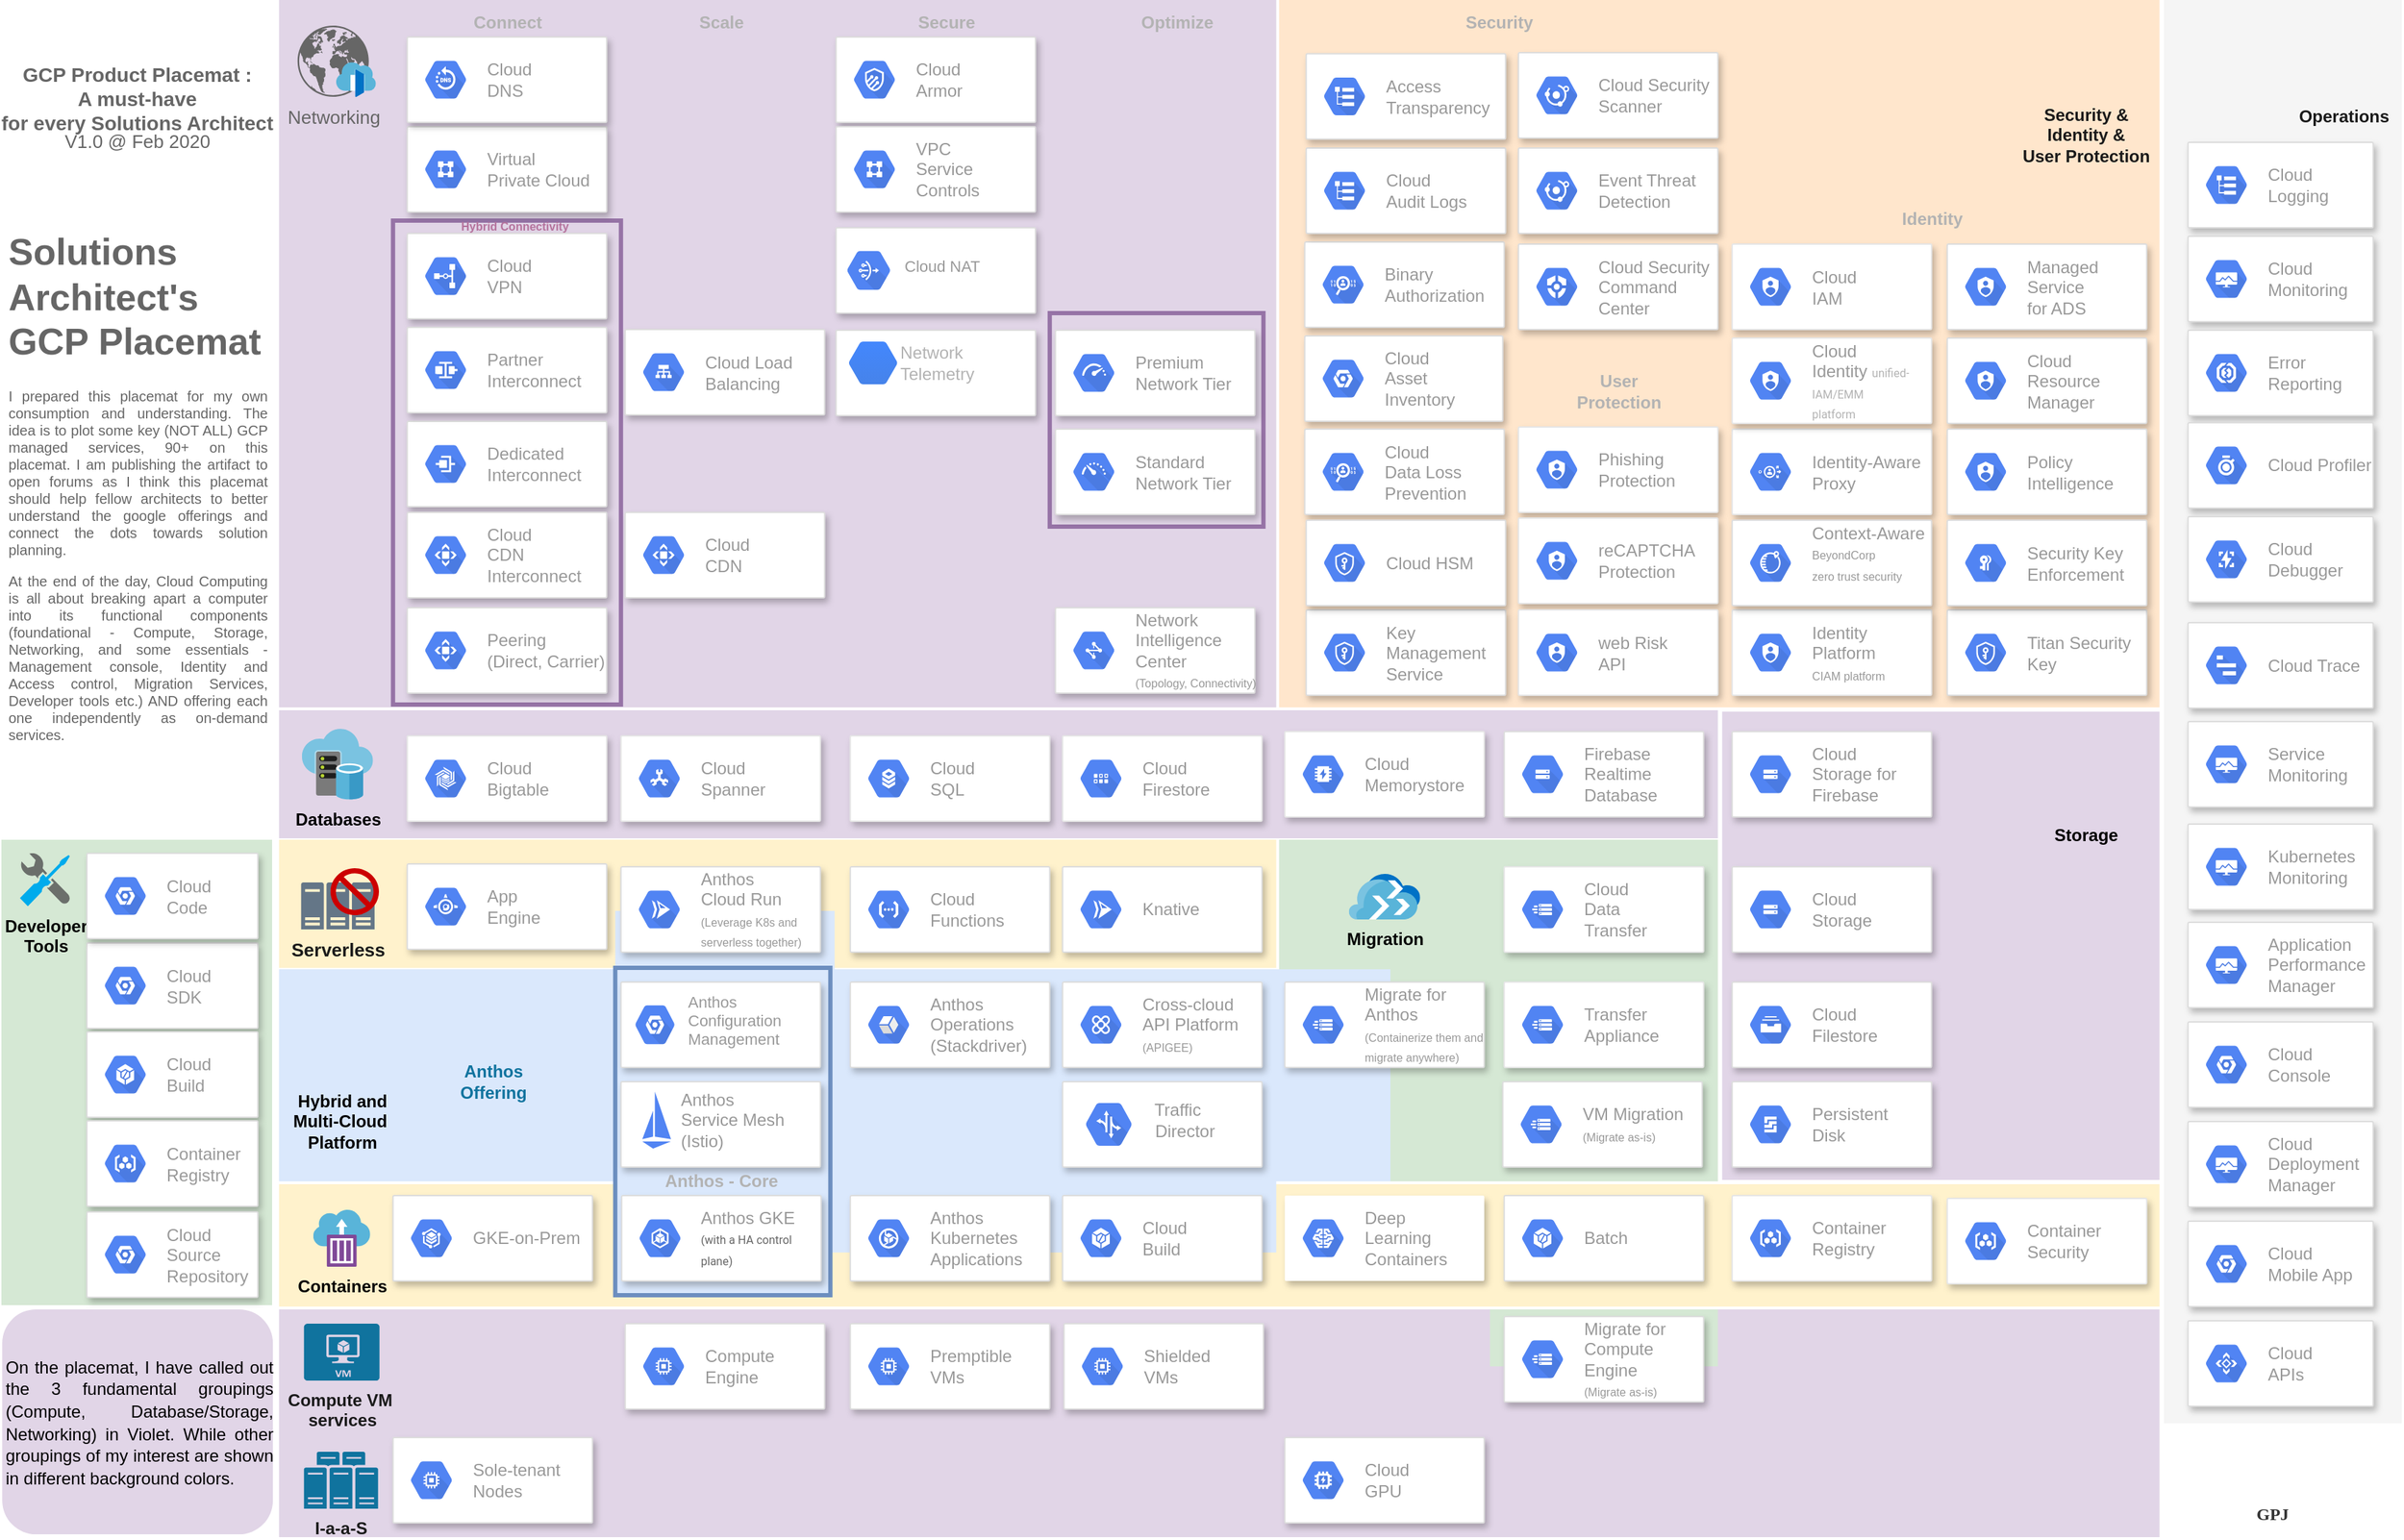 <mxfile version="12.7.9" type="github" pages="3">
  <diagram id="CqNianSiM6HBF8cFPdZj" name="Page-1">
    <mxGraphModel dx="328" dy="211" grid="1" gridSize="10" guides="1" tooltips="1" connect="1" arrows="1" fold="1" page="1" pageScale="1" pageWidth="850" pageHeight="1100" math="0" shadow="0">
      <root>
        <mxCell id="0" />
        <mxCell id="1" parent="0" />
        <mxCell id="dIbORrY2uORVd-bT4_tn-182" value="" style="rounded=0;whiteSpace=wrap;html=1;fillColor=#e1d5e7;strokeColor=none;align=left;" parent="1" vertex="1">
          <mxGeometry x="199.87" y="10" width="700" height="497" as="geometry" />
        </mxCell>
        <mxCell id="dIbORrY2uORVd-bT4_tn-220" value="" style="rounded=0;whiteSpace=wrap;html=1;labelBackgroundColor=none;strokeColor=#9673a6;fillColor=#e1d5e7;strokeWidth=3;" parent="1" vertex="1">
          <mxGeometry x="740.87" y="230" width="150" height="150" as="geometry" />
        </mxCell>
        <mxCell id="dIbORrY2uORVd-bT4_tn-219" value="" style="rounded=0;whiteSpace=wrap;html=1;labelBackgroundColor=none;strokeColor=#9673a6;fillColor=#e1d5e7;strokeWidth=3;" parent="1" vertex="1">
          <mxGeometry x="279.87" y="165" width="160" height="340" as="geometry" />
        </mxCell>
        <mxCell id="dIbORrY2uORVd-bT4_tn-158" value="" style="rounded=0;whiteSpace=wrap;html=1;fillColor=#e1d5e7;strokeColor=none;align=left;verticalAlign=top;" parent="1" vertex="1">
          <mxGeometry x="1212.87" y="510" width="307" height="329" as="geometry" />
        </mxCell>
        <mxCell id="dIbORrY2uORVd-bT4_tn-157" value="" style="rounded=0;whiteSpace=wrap;html=1;fillColor=#e1d5e7;strokeColor=none;align=left;verticalAlign=top;" parent="1" vertex="1">
          <mxGeometry x="199.87" y="509" width="1010" height="90" as="geometry" />
        </mxCell>
        <mxCell id="dIbORrY2uORVd-bT4_tn-127" value="" style="rounded=0;whiteSpace=wrap;html=1;fillColor=#d5e8d4;strokeColor=none;align=left;verticalAlign=top;" parent="1" vertex="1">
          <mxGeometry x="901.87" y="600" width="308" height="240" as="geometry" />
        </mxCell>
        <mxCell id="dIbORrY2uORVd-bT4_tn-126" value="" style="rounded=0;whiteSpace=wrap;html=1;fillColor=#dae8fc;strokeColor=none;align=left;" parent="1" vertex="1">
          <mxGeometry x="199.87" y="691" width="780.13" height="149" as="geometry" />
        </mxCell>
        <mxCell id="dIbORrY2uORVd-bT4_tn-124" value="" style="rounded=0;whiteSpace=wrap;html=1;fillColor=#fff2cc;strokeColor=none;align=left;verticalAlign=top;" parent="1" vertex="1">
          <mxGeometry x="199.87" y="600" width="700" height="90" as="geometry" />
        </mxCell>
        <mxCell id="dIbORrY2uORVd-bT4_tn-125" value="" style="rounded=0;whiteSpace=wrap;html=1;fillColor=#dae8fc;strokeColor=none;align=left;" parent="1" vertex="1">
          <mxGeometry x="435.87" y="650" width="154" height="41" as="geometry" />
        </mxCell>
        <mxCell id="dIbORrY2uORVd-bT4_tn-119" value="" style="rounded=0;whiteSpace=wrap;html=1;fillColor=#fff2cc;strokeColor=none;align=left;" parent="1" vertex="1">
          <mxGeometry x="199.87" y="842" width="1320" height="86" as="geometry" />
        </mxCell>
        <mxCell id="dIbORrY2uORVd-bT4_tn-123" value="" style="rounded=0;whiteSpace=wrap;html=1;fillColor=#dae8fc;strokeColor=none;align=left;" parent="1" vertex="1">
          <mxGeometry x="435.87" y="691" width="464" height="199" as="geometry" />
        </mxCell>
        <mxCell id="dIbORrY2uORVd-bT4_tn-118" value="" style="rounded=0;whiteSpace=wrap;html=1;align=left;fillColor=#e1d5e7;strokeColor=none;" parent="1" vertex="1">
          <mxGeometry x="199.87" y="930" width="1320" height="160" as="geometry" />
        </mxCell>
        <mxCell id="dIbORrY2uORVd-bT4_tn-66" value="" style="strokeColor=#dddddd;shadow=1;strokeWidth=1;rounded=1;absoluteArcSize=1;arcSize=2;" parent="1" vertex="1">
          <mxGeometry x="750.87" y="940" width="140" height="60" as="geometry" />
        </mxCell>
        <mxCell id="dIbORrY2uORVd-bT4_tn-67" value="Shielded&amp;nbsp;&lt;br&gt;VMs" style="dashed=0;connectable=0;html=1;fillColor=#5184F3;strokeColor=none;shape=mxgraph.gcp2.hexIcon;prIcon=compute_engine;part=1;labelPosition=right;verticalLabelPosition=middle;align=left;verticalAlign=middle;spacingLeft=5;fontColor=#999999;fontSize=12;" parent="dIbORrY2uORVd-bT4_tn-66" vertex="1">
          <mxGeometry y="0.5" width="44" height="39" relative="1" as="geometry">
            <mxPoint x="5" y="-19.5" as="offset" />
          </mxGeometry>
        </mxCell>
        <mxCell id="dIbORrY2uORVd-bT4_tn-10" value="" style="strokeColor=#dddddd;shadow=1;strokeWidth=1;rounded=1;absoluteArcSize=1;arcSize=2;" parent="1" vertex="1">
          <mxGeometry x="905.87" y="1020" width="140" height="60" as="geometry" />
        </mxCell>
        <mxCell id="dIbORrY2uORVd-bT4_tn-11" value="Cloud &lt;br&gt;GPU" style="dashed=0;connectable=0;html=1;fillColor=#5184F3;strokeColor=none;shape=mxgraph.gcp2.hexIcon;prIcon=gpu;part=1;labelPosition=right;verticalLabelPosition=middle;align=left;verticalAlign=middle;spacingLeft=5;fontColor=#999999;fontSize=12;" parent="dIbORrY2uORVd-bT4_tn-10" vertex="1">
          <mxGeometry y="0.5" width="44" height="39" relative="1" as="geometry">
            <mxPoint x="5" y="-19.5" as="offset" />
          </mxGeometry>
        </mxCell>
        <mxCell id="dIbORrY2uORVd-bT4_tn-12" value="" style="strokeColor=#dddddd;shadow=1;strokeWidth=1;rounded=1;absoluteArcSize=1;arcSize=2;" parent="1" vertex="1">
          <mxGeometry x="289.87" y="617" width="140" height="60" as="geometry" />
        </mxCell>
        <mxCell id="dIbORrY2uORVd-bT4_tn-13" value="App&#xa;Engine" style="dashed=0;connectable=0;html=1;fillColor=#5184F3;strokeColor=none;shape=mxgraph.gcp2.hexIcon;prIcon=app_engine;part=1;labelPosition=right;verticalLabelPosition=middle;align=left;verticalAlign=middle;spacingLeft=5;fontColor=#999999;fontSize=12;" parent="dIbORrY2uORVd-bT4_tn-12" vertex="1">
          <mxGeometry y="0.5" width="44" height="39" relative="1" as="geometry">
            <mxPoint x="5" y="-19.5" as="offset" />
          </mxGeometry>
        </mxCell>
        <mxCell id="dIbORrY2uORVd-bT4_tn-14" value="" style="strokeColor=#dddddd;shadow=1;strokeWidth=1;rounded=1;absoluteArcSize=1;arcSize=2;" parent="1" vertex="1">
          <mxGeometry x="600.87" y="619" width="140" height="60" as="geometry" />
        </mxCell>
        <mxCell id="dIbORrY2uORVd-bT4_tn-15" value="Cloud&#xa;Functions" style="dashed=0;connectable=0;html=1;fillColor=#5184F3;strokeColor=none;shape=mxgraph.gcp2.hexIcon;prIcon=cloud_functions;part=1;labelPosition=right;verticalLabelPosition=middle;align=left;verticalAlign=middle;spacingLeft=5;fontColor=#999999;fontSize=12;" parent="dIbORrY2uORVd-bT4_tn-14" vertex="1">
          <mxGeometry y="0.5" width="44" height="39" relative="1" as="geometry">
            <mxPoint x="5" y="-19.5" as="offset" />
          </mxGeometry>
        </mxCell>
        <mxCell id="dIbORrY2uORVd-bT4_tn-20" value="" style="strokeColor=#dddddd;shadow=1;strokeWidth=1;rounded=1;absoluteArcSize=1;arcSize=2;" parent="1" vertex="1">
          <mxGeometry x="439.87" y="619" width="140" height="60" as="geometry" />
        </mxCell>
        <mxCell id="dIbORrY2uORVd-bT4_tn-21" value="Anthos&lt;br&gt;Cloud Run&lt;br&gt;&lt;font style=&quot;font-size: 8px&quot;&gt;(Leverage K8s and &lt;br&gt;serverless together)&lt;/font&gt;" style="dashed=0;connectable=0;html=1;fillColor=#5184F3;strokeColor=none;shape=mxgraph.gcp2.hexIcon;prIcon=cloud_run;part=1;labelPosition=right;verticalLabelPosition=middle;align=left;verticalAlign=middle;spacingLeft=5;fontColor=#999999;fontSize=12;" parent="dIbORrY2uORVd-bT4_tn-20" vertex="1">
          <mxGeometry y="0.5" width="44" height="39" relative="1" as="geometry">
            <mxPoint x="5" y="-19.5" as="offset" />
          </mxGeometry>
        </mxCell>
        <mxCell id="dIbORrY2uORVd-bT4_tn-22" value="" style="strokeColor=#dddddd;shadow=1;strokeWidth=1;rounded=1;absoluteArcSize=1;arcSize=2;" parent="1" vertex="1">
          <mxGeometry x="279.87" y="850" width="140" height="60" as="geometry" />
        </mxCell>
        <mxCell id="dIbORrY2uORVd-bT4_tn-23" value="GKE-on-Prem" style="dashed=0;connectable=0;html=1;fillColor=#5184F3;strokeColor=none;shape=mxgraph.gcp2.hexIcon;prIcon=gke_on_prem;part=1;labelPosition=right;verticalLabelPosition=middle;align=left;verticalAlign=middle;spacingLeft=5;fontColor=#999999;fontSize=12;" parent="dIbORrY2uORVd-bT4_tn-22" vertex="1">
          <mxGeometry y="0.5" width="44" height="39" relative="1" as="geometry">
            <mxPoint x="5" y="-19.5" as="offset" />
          </mxGeometry>
        </mxCell>
        <mxCell id="dIbORrY2uORVd-bT4_tn-24" value="" style="strokeColor=#dddddd;shadow=1;strokeWidth=1;rounded=1;absoluteArcSize=1;arcSize=2;" parent="1" vertex="1">
          <mxGeometry x="1219.87" y="619" width="140" height="60" as="geometry" />
        </mxCell>
        <mxCell id="dIbORrY2uORVd-bT4_tn-25" value="Cloud&#xa;Storage" style="dashed=0;connectable=0;html=1;fillColor=#5184F3;strokeColor=none;shape=mxgraph.gcp2.hexIcon;prIcon=cloud_storage;part=1;labelPosition=right;verticalLabelPosition=middle;align=left;verticalAlign=middle;spacingLeft=5;fontColor=#999999;fontSize=12;" parent="dIbORrY2uORVd-bT4_tn-24" vertex="1">
          <mxGeometry y="0.5" width="44" height="39" relative="1" as="geometry">
            <mxPoint x="5" y="-19.5" as="offset" />
          </mxGeometry>
        </mxCell>
        <mxCell id="dIbORrY2uORVd-bT4_tn-26" value="" style="strokeColor=#dddddd;shadow=1;strokeWidth=1;rounded=1;absoluteArcSize=1;arcSize=2;" parent="1" vertex="1">
          <mxGeometry x="1219.87" y="770" width="140" height="60" as="geometry" />
        </mxCell>
        <mxCell id="dIbORrY2uORVd-bT4_tn-27" value="Persistent&#xa;Disk" style="dashed=0;connectable=0;html=1;fillColor=#5184F3;strokeColor=none;shape=mxgraph.gcp2.hexIcon;prIcon=persistent_disk;part=1;labelPosition=right;verticalLabelPosition=middle;align=left;verticalAlign=middle;spacingLeft=5;fontColor=#999999;fontSize=12;" parent="dIbORrY2uORVd-bT4_tn-26" vertex="1">
          <mxGeometry y="0.5" width="44" height="39" relative="1" as="geometry">
            <mxPoint x="5" y="-19.5" as="offset" />
          </mxGeometry>
        </mxCell>
        <mxCell id="dIbORrY2uORVd-bT4_tn-28" value="" style="strokeColor=#dddddd;shadow=1;strokeWidth=1;rounded=1;absoluteArcSize=1;arcSize=2;" parent="1" vertex="1">
          <mxGeometry x="1219.87" y="700" width="140" height="60" as="geometry" />
        </mxCell>
        <mxCell id="dIbORrY2uORVd-bT4_tn-29" value="Cloud&#xa;Filestore" style="dashed=0;connectable=0;html=1;fillColor=#5184F3;strokeColor=none;shape=mxgraph.gcp2.hexIcon;prIcon=cloud_filestore;part=1;labelPosition=right;verticalLabelPosition=middle;align=left;verticalAlign=middle;spacingLeft=5;fontColor=#999999;fontSize=12;" parent="dIbORrY2uORVd-bT4_tn-28" vertex="1">
          <mxGeometry y="0.5" width="44" height="39" relative="1" as="geometry">
            <mxPoint x="5" y="-19.5" as="offset" />
          </mxGeometry>
        </mxCell>
        <mxCell id="dIbORrY2uORVd-bT4_tn-30" value="" style="strokeColor=#dddddd;shadow=1;strokeWidth=1;rounded=1;absoluteArcSize=1;arcSize=2;" parent="1" vertex="1">
          <mxGeometry x="289.87" y="99" width="140" height="60" as="geometry" />
        </mxCell>
        <mxCell id="dIbORrY2uORVd-bT4_tn-31" value="Virtual&#xa;Private Cloud" style="dashed=0;connectable=0;html=1;fillColor=#5184F3;strokeColor=none;shape=mxgraph.gcp2.hexIcon;prIcon=virtual_private_cloud;part=1;labelPosition=right;verticalLabelPosition=middle;align=left;verticalAlign=middle;spacingLeft=5;fontColor=#999999;fontSize=12;" parent="dIbORrY2uORVd-bT4_tn-30" vertex="1">
          <mxGeometry y="0.5" width="44" height="39" relative="1" as="geometry">
            <mxPoint x="5" y="-19.5" as="offset" />
          </mxGeometry>
        </mxCell>
        <mxCell id="dIbORrY2uORVd-bT4_tn-32" value="" style="strokeColor=#dddddd;shadow=1;strokeWidth=1;rounded=1;absoluteArcSize=1;arcSize=2;" parent="1" vertex="1">
          <mxGeometry x="289.87" y="306" width="140" height="60" as="geometry" />
        </mxCell>
        <mxCell id="dIbORrY2uORVd-bT4_tn-33" value="Dedicated&#xa;Interconnect" style="dashed=0;connectable=0;html=1;fillColor=#5184F3;strokeColor=none;shape=mxgraph.gcp2.hexIcon;prIcon=dedicated_interconnect;part=1;labelPosition=right;verticalLabelPosition=middle;align=left;verticalAlign=middle;spacingLeft=5;fontColor=#999999;fontSize=12;" parent="dIbORrY2uORVd-bT4_tn-32" vertex="1">
          <mxGeometry y="0.5" width="44" height="39" relative="1" as="geometry">
            <mxPoint x="5" y="-19.5" as="offset" />
          </mxGeometry>
        </mxCell>
        <mxCell id="dIbORrY2uORVd-bT4_tn-34" value="" style="strokeColor=#dddddd;shadow=1;strokeWidth=1;rounded=1;absoluteArcSize=1;arcSize=2;" parent="1" vertex="1">
          <mxGeometry x="442.87" y="241.5" width="140" height="60" as="geometry" />
        </mxCell>
        <mxCell id="dIbORrY2uORVd-bT4_tn-35" value="Cloud Load&#xa;Balancing" style="dashed=0;connectable=0;html=1;fillColor=#5184F3;strokeColor=none;shape=mxgraph.gcp2.hexIcon;prIcon=cloud_load_balancing;part=1;labelPosition=right;verticalLabelPosition=middle;align=left;verticalAlign=middle;spacingLeft=5;fontColor=#999999;fontSize=12;" parent="dIbORrY2uORVd-bT4_tn-34" vertex="1">
          <mxGeometry y="0.5" width="44" height="39" relative="1" as="geometry">
            <mxPoint x="5" y="-19.5" as="offset" />
          </mxGeometry>
        </mxCell>
        <mxCell id="dIbORrY2uORVd-bT4_tn-36" value="" style="strokeColor=#dddddd;shadow=1;strokeWidth=1;rounded=1;absoluteArcSize=1;arcSize=2;" parent="1" vertex="1">
          <mxGeometry x="289.87" y="36" width="140" height="60" as="geometry" />
        </mxCell>
        <mxCell id="dIbORrY2uORVd-bT4_tn-37" value="Cloud &#xa;DNS" style="dashed=0;connectable=0;html=1;fillColor=#5184F3;strokeColor=none;shape=mxgraph.gcp2.hexIcon;prIcon=cloud_dns;part=1;labelPosition=right;verticalLabelPosition=middle;align=left;verticalAlign=middle;spacingLeft=5;fontColor=#999999;fontSize=12;" parent="dIbORrY2uORVd-bT4_tn-36" vertex="1">
          <mxGeometry y="0.5" width="44" height="39" relative="1" as="geometry">
            <mxPoint x="5" y="-19.5" as="offset" />
          </mxGeometry>
        </mxCell>
        <mxCell id="dIbORrY2uORVd-bT4_tn-38" value="" style="strokeColor=#dddddd;shadow=1;strokeWidth=1;rounded=1;absoluteArcSize=1;arcSize=2;" parent="1" vertex="1">
          <mxGeometry x="442.87" y="370" width="140" height="60" as="geometry" />
        </mxCell>
        <mxCell id="dIbORrY2uORVd-bT4_tn-39" value="Cloud &#xa;CDN" style="dashed=0;connectable=0;html=1;fillColor=#5184F3;strokeColor=none;shape=mxgraph.gcp2.hexIcon;prIcon=cloud_cdn;part=1;labelPosition=right;verticalLabelPosition=middle;align=left;verticalAlign=middle;spacingLeft=5;fontColor=#999999;fontSize=12;" parent="dIbORrY2uORVd-bT4_tn-38" vertex="1">
          <mxGeometry y="0.5" width="44" height="39" relative="1" as="geometry">
            <mxPoint x="5" y="-19.5" as="offset" />
          </mxGeometry>
        </mxCell>
        <mxCell id="dIbORrY2uORVd-bT4_tn-40" value="" style="strokeColor=#dddddd;shadow=1;strokeWidth=1;rounded=1;absoluteArcSize=1;arcSize=2;" parent="1" vertex="1">
          <mxGeometry x="744.87" y="437" width="140" height="60" as="geometry" />
        </mxCell>
        <mxCell id="dIbORrY2uORVd-bT4_tn-41" value="Network&lt;br&gt;Intelligence &lt;br&gt;Center&lt;br&gt;&lt;font style=&quot;font-size: 8px&quot;&gt;(Topology, Connectivity)&lt;/font&gt;" style="dashed=0;connectable=0;html=1;fillColor=#5184F3;strokeColor=none;shape=mxgraph.gcp2.hexIcon;prIcon=cloud_network;part=1;labelPosition=right;verticalLabelPosition=middle;align=left;verticalAlign=middle;spacingLeft=5;fontColor=#999999;fontSize=12;" parent="dIbORrY2uORVd-bT4_tn-40" vertex="1">
          <mxGeometry y="0.5" width="44" height="39" relative="1" as="geometry">
            <mxPoint x="5" y="-19.5" as="offset" />
          </mxGeometry>
        </mxCell>
        <mxCell id="dIbORrY2uORVd-bT4_tn-48" value="" style="strokeColor=#dddddd;shadow=1;strokeWidth=1;rounded=1;absoluteArcSize=1;arcSize=2;" parent="1" vertex="1">
          <mxGeometry x="289.87" y="174" width="140" height="60" as="geometry" />
        </mxCell>
        <mxCell id="dIbORrY2uORVd-bT4_tn-49" value="Cloud&#xa;VPN" style="dashed=0;connectable=0;html=1;fillColor=#5184F3;strokeColor=none;shape=mxgraph.gcp2.hexIcon;prIcon=cloud_vpn;part=1;labelPosition=right;verticalLabelPosition=middle;align=left;verticalAlign=middle;spacingLeft=5;fontColor=#999999;fontSize=12;" parent="dIbORrY2uORVd-bT4_tn-48" vertex="1">
          <mxGeometry y="0.5" width="44" height="39" relative="1" as="geometry">
            <mxPoint x="5" y="-19.5" as="offset" />
          </mxGeometry>
        </mxCell>
        <mxCell id="dIbORrY2uORVd-bT4_tn-52" value="" style="strokeColor=#dddddd;shadow=1;strokeWidth=1;rounded=1;absoluteArcSize=1;arcSize=2;" parent="1" vertex="1">
          <mxGeometry x="590.87" y="36" width="140" height="60" as="geometry" />
        </mxCell>
        <mxCell id="dIbORrY2uORVd-bT4_tn-53" value="Cloud&#xa;Armor" style="dashed=0;connectable=0;html=1;fillColor=#5184F3;strokeColor=none;shape=mxgraph.gcp2.hexIcon;prIcon=cloud_armor;part=1;labelPosition=right;verticalLabelPosition=middle;align=left;verticalAlign=middle;spacingLeft=5;fontColor=#999999;fontSize=12;" parent="dIbORrY2uORVd-bT4_tn-52" vertex="1">
          <mxGeometry y="0.5" width="44" height="39" relative="1" as="geometry">
            <mxPoint x="5" y="-19.5" as="offset" />
          </mxGeometry>
        </mxCell>
        <mxCell id="dIbORrY2uORVd-bT4_tn-54" value="" style="strokeColor=#dddddd;shadow=1;strokeWidth=1;rounded=1;absoluteArcSize=1;arcSize=2;" parent="1" vertex="1">
          <mxGeometry x="744.87" y="311.5" width="140" height="60" as="geometry" />
        </mxCell>
        <mxCell id="dIbORrY2uORVd-bT4_tn-55" value="Standard&#xa;Network Tier" style="dashed=0;connectable=0;html=1;fillColor=#5184F3;strokeColor=none;shape=mxgraph.gcp2.hexIcon;prIcon=standard_network_tier;part=1;labelPosition=right;verticalLabelPosition=middle;align=left;verticalAlign=middle;spacingLeft=5;fontColor=#999999;fontSize=12;" parent="dIbORrY2uORVd-bT4_tn-54" vertex="1">
          <mxGeometry y="0.5" width="44" height="39" relative="1" as="geometry">
            <mxPoint x="5" y="-19.5" as="offset" />
          </mxGeometry>
        </mxCell>
        <mxCell id="dIbORrY2uORVd-bT4_tn-56" value="" style="strokeColor=#dddddd;shadow=1;strokeWidth=1;rounded=1;absoluteArcSize=1;arcSize=2;" parent="1" vertex="1">
          <mxGeometry x="744.87" y="242" width="140" height="60" as="geometry" />
        </mxCell>
        <mxCell id="dIbORrY2uORVd-bT4_tn-57" value="Premium&#xa;Network Tier" style="dashed=0;connectable=0;html=1;fillColor=#5184F3;strokeColor=none;shape=mxgraph.gcp2.hexIcon;prIcon=premium_network_tier;part=1;labelPosition=right;verticalLabelPosition=middle;align=left;verticalAlign=middle;spacingLeft=5;fontColor=#999999;fontSize=12;" parent="dIbORrY2uORVd-bT4_tn-56" vertex="1">
          <mxGeometry y="0.5" width="44" height="39" relative="1" as="geometry">
            <mxPoint x="5" y="-19.5" as="offset" />
          </mxGeometry>
        </mxCell>
        <mxCell id="dIbORrY2uORVd-bT4_tn-58" value="" style="strokeColor=#dddddd;shadow=1;strokeWidth=1;rounded=1;absoluteArcSize=1;arcSize=2;" parent="1" vertex="1">
          <mxGeometry x="289.87" y="240" width="140" height="60" as="geometry" />
        </mxCell>
        <mxCell id="dIbORrY2uORVd-bT4_tn-59" value="Partner&#xa;Interconnect" style="dashed=0;connectable=0;html=1;fillColor=#5184F3;strokeColor=none;shape=mxgraph.gcp2.hexIcon;prIcon=partner_interconnect;part=1;labelPosition=right;verticalLabelPosition=middle;align=left;verticalAlign=middle;spacingLeft=5;fontColor=#999999;fontSize=12;" parent="dIbORrY2uORVd-bT4_tn-58" vertex="1">
          <mxGeometry y="0.5" width="44" height="39" relative="1" as="geometry">
            <mxPoint x="5" y="-19.5" as="offset" />
          </mxGeometry>
        </mxCell>
        <mxCell id="dIbORrY2uORVd-bT4_tn-61" value="&lt;font style=&quot;font-size: 12px&quot; color=&quot;#1a1a1a&quot;&gt;Compute VM&amp;nbsp;&lt;br&gt;services&lt;/font&gt;" style="verticalLabelPosition=bottom;html=1;verticalAlign=top;align=center;strokeColor=none;fillColor=#10739E;shape=mxgraph.azure.virtual_machine;fontStyle=1;" parent="1" vertex="1">
          <mxGeometry x="217.37" y="940" width="53" height="40" as="geometry" />
        </mxCell>
        <mxCell id="dIbORrY2uORVd-bT4_tn-62" value="" style="strokeColor=#dddddd;shadow=1;strokeWidth=1;rounded=1;absoluteArcSize=1;arcSize=2;" parent="1" vertex="1">
          <mxGeometry x="600.87" y="940" width="140" height="60" as="geometry" />
        </mxCell>
        <mxCell id="dIbORrY2uORVd-bT4_tn-63" value="Premptible &lt;br&gt;VMs" style="dashed=0;connectable=0;html=1;fillColor=#5184F3;strokeColor=none;shape=mxgraph.gcp2.hexIcon;prIcon=compute_engine;part=1;labelPosition=right;verticalLabelPosition=middle;align=left;verticalAlign=middle;spacingLeft=5;fontColor=#999999;fontSize=12;" parent="dIbORrY2uORVd-bT4_tn-62" vertex="1">
          <mxGeometry y="0.5" width="44" height="39" relative="1" as="geometry">
            <mxPoint x="5" y="-19.5" as="offset" />
          </mxGeometry>
        </mxCell>
        <mxCell id="dIbORrY2uORVd-bT4_tn-68" value="" style="strokeColor=#dddddd;shadow=1;strokeWidth=1;rounded=1;absoluteArcSize=1;arcSize=2;" parent="1" vertex="1">
          <mxGeometry x="279.87" y="1020" width="140" height="60" as="geometry" />
        </mxCell>
        <mxCell id="dIbORrY2uORVd-bT4_tn-69" value="Sole-tenant &lt;br&gt;Nodes" style="dashed=0;connectable=0;html=1;fillColor=#5184F3;strokeColor=none;shape=mxgraph.gcp2.hexIcon;prIcon=compute_engine;part=1;labelPosition=right;verticalLabelPosition=middle;align=left;verticalAlign=middle;spacingLeft=5;fontColor=#999999;fontSize=12;" parent="dIbORrY2uORVd-bT4_tn-68" vertex="1">
          <mxGeometry y="0.5" width="44" height="39" relative="1" as="geometry">
            <mxPoint x="5" y="-19.5" as="offset" />
          </mxGeometry>
        </mxCell>
        <mxCell id="dIbORrY2uORVd-bT4_tn-70" value="&lt;font style=&quot;font-size: 12px&quot; color=&quot;#1a1a1a&quot;&gt;I-a-a-S&lt;/font&gt;" style="pointerEvents=1;shadow=0;dashed=0;html=1;strokeColor=none;labelPosition=center;verticalLabelPosition=bottom;verticalAlign=top;outlineConnect=0;align=center;shape=mxgraph.office.servers.physical_host_farm;fillColor=#10739E;fontStyle=1;fontColor=#ffffff;" parent="1" vertex="1">
          <mxGeometry x="217.37" y="1030" width="52" height="40" as="geometry" />
        </mxCell>
        <mxCell id="dIbORrY2uORVd-bT4_tn-71" value="&lt;font&gt;&lt;font style=&quot;font-size: 12px&quot;&gt;Containers&lt;/font&gt;&lt;br&gt;&lt;/font&gt;" style="aspect=fixed;html=1;points=[];align=center;image;fontSize=12;image=img/lib/mscae/Container_Instances.svg;labelBackgroundColor=none;fontStyle=1" parent="1" vertex="1">
          <mxGeometry x="223.87" y="860" width="40" height="40" as="geometry" />
        </mxCell>
        <mxCell id="dIbORrY2uORVd-bT4_tn-84" value="" style="strokeColor=#dddddd;shadow=1;strokeWidth=1;rounded=1;absoluteArcSize=1;arcSize=2;" parent="1" vertex="1">
          <mxGeometry x="600.87" y="700" width="140" height="60" as="geometry" />
        </mxCell>
        <mxCell id="dIbORrY2uORVd-bT4_tn-85" value="Anthos&lt;br&gt;Operations&lt;br&gt;(Stackdriver)" style="dashed=0;connectable=0;html=1;fillColor=#5184F3;strokeColor=none;shape=mxgraph.gcp2.hexIcon;prIcon=stackdriver;part=1;labelPosition=right;verticalLabelPosition=middle;align=left;verticalAlign=middle;spacingLeft=5;fontColor=#999999;fontSize=12;" parent="dIbORrY2uORVd-bT4_tn-84" vertex="1">
          <mxGeometry y="0.5" width="44" height="39" relative="1" as="geometry">
            <mxPoint x="5" y="-19.5" as="offset" />
          </mxGeometry>
        </mxCell>
        <mxCell id="dIbORrY2uORVd-bT4_tn-88" value="&lt;font style=&quot;font-size: 12px&quot;&gt;Hybrid and &lt;br&gt;Multi-Cloud&amp;nbsp;&lt;br&gt;Platform&lt;/font&gt;" style="shape=image;html=1;verticalAlign=top;verticalLabelPosition=bottom;labelBackgroundColor=none;imageAspect=0;aspect=fixed;image=https://cdn3.iconfinder.com/data/icons/data-sharing-and-cloud-lineal-style/512/hybriduserclouddatabasecomputer-128.png;fontStyle=1" parent="1" vertex="1">
          <mxGeometry x="219.87" y="722" width="48" height="48" as="geometry" />
        </mxCell>
        <mxCell id="dIbORrY2uORVd-bT4_tn-93" value="" style="strokeColor=#dddddd;shadow=1;strokeWidth=1;rounded=1;absoluteArcSize=1;arcSize=2;" parent="1" vertex="1">
          <mxGeometry x="600.87" y="850" width="140" height="60" as="geometry" />
        </mxCell>
        <mxCell id="dIbORrY2uORVd-bT4_tn-94" value="Anthos&lt;br&gt;Kubernetes&lt;br&gt;Applications" style="dashed=0;connectable=0;html=1;fillColor=#5184F3;strokeColor=none;shape=mxgraph.gcp2.hexIcon;prIcon=container_optimized_os;part=1;labelPosition=right;verticalLabelPosition=middle;align=left;verticalAlign=middle;spacingLeft=5;fontColor=#999999;fontSize=12;" parent="dIbORrY2uORVd-bT4_tn-93" vertex="1">
          <mxGeometry y="0.5" width="44" height="39" relative="1" as="geometry">
            <mxPoint x="5" y="-19.5" as="offset" />
          </mxGeometry>
        </mxCell>
        <mxCell id="dIbORrY2uORVd-bT4_tn-97" value="" style="strokeColor=#dddddd;shadow=1;strokeWidth=1;rounded=1;absoluteArcSize=1;arcSize=2;" parent="1" vertex="1">
          <mxGeometry x="749.87" y="619" width="140" height="60" as="geometry" />
        </mxCell>
        <mxCell id="dIbORrY2uORVd-bT4_tn-98" value="Knative" style="dashed=0;connectable=0;html=1;fillColor=#5184F3;strokeColor=none;shape=mxgraph.gcp2.hexIcon;prIcon=cloud_run;part=1;labelPosition=right;verticalLabelPosition=middle;align=left;verticalAlign=middle;spacingLeft=5;fontColor=#999999;fontSize=12;" parent="dIbORrY2uORVd-bT4_tn-97" vertex="1">
          <mxGeometry y="0.5" width="44" height="39" relative="1" as="geometry">
            <mxPoint x="5" y="-19.5" as="offset" />
          </mxGeometry>
        </mxCell>
        <mxCell id="dIbORrY2uORVd-bT4_tn-82" value="" style="strokeColor=#dddddd;shadow=1;strokeWidth=1;rounded=1;absoluteArcSize=1;arcSize=2;" parent="1" vertex="1">
          <mxGeometry x="905.87" y="700" width="140" height="60" as="geometry" />
        </mxCell>
        <mxCell id="dIbORrY2uORVd-bT4_tn-83" value="Migrate for&lt;br&gt;Anthos&amp;nbsp;&lt;br&gt;&lt;font style=&quot;font-size: 8px&quot;&gt;(Containerize them and&lt;br&gt;migrate anywhere)&lt;/font&gt;" style="dashed=0;connectable=0;html=1;fillColor=#5184F3;strokeColor=none;shape=mxgraph.gcp2.hexIcon;prIcon=transfer_appliance;part=1;labelPosition=right;verticalLabelPosition=middle;align=left;verticalAlign=middle;spacingLeft=5;fontColor=#999999;fontSize=12;" parent="dIbORrY2uORVd-bT4_tn-82" vertex="1">
          <mxGeometry y="0.5" width="44" height="39" relative="1" as="geometry">
            <mxPoint x="5" y="-19.5" as="offset" />
          </mxGeometry>
        </mxCell>
        <mxCell id="dIbORrY2uORVd-bT4_tn-101" value="" style="strokeColor=#dddddd;shadow=1;strokeWidth=1;rounded=1;absoluteArcSize=1;arcSize=2;" parent="1" vertex="1">
          <mxGeometry x="749.87" y="850" width="140" height="60" as="geometry" />
        </mxCell>
        <mxCell id="dIbORrY2uORVd-bT4_tn-102" value="Cloud&lt;br&gt;Build" style="dashed=0;connectable=0;html=1;fillColor=#5184F3;strokeColor=none;shape=mxgraph.gcp2.hexIcon;prIcon=container_builder;part=1;labelPosition=right;verticalLabelPosition=middle;align=left;verticalAlign=middle;spacingLeft=5;fontColor=#999999;fontSize=12;" parent="dIbORrY2uORVd-bT4_tn-101" vertex="1">
          <mxGeometry y="0.5" width="44" height="39" relative="1" as="geometry">
            <mxPoint x="5" y="-19.5" as="offset" />
          </mxGeometry>
        </mxCell>
        <mxCell id="dIbORrY2uORVd-bT4_tn-103" value="" style="strokeColor=#dddddd;shadow=1;strokeWidth=1;rounded=1;absoluteArcSize=1;arcSize=2;" parent="1" vertex="1">
          <mxGeometry x="749.87" y="700" width="140" height="60" as="geometry" />
        </mxCell>
        <mxCell id="dIbORrY2uORVd-bT4_tn-104" value="Cross-cloud&lt;br&gt;API Platform&lt;br&gt;&lt;font style=&quot;font-size: 8px&quot;&gt;(APIGEE)&lt;/font&gt;" style="dashed=0;connectable=0;html=1;fillColor=#5184F3;strokeColor=none;shape=mxgraph.gcp2.hexIcon;prIcon=apigee_api_platform;part=1;labelPosition=right;verticalLabelPosition=middle;align=left;verticalAlign=middle;spacingLeft=5;fontColor=#999999;fontSize=12;" parent="dIbORrY2uORVd-bT4_tn-103" vertex="1">
          <mxGeometry y="0.5" width="44" height="39" relative="1" as="geometry">
            <mxPoint x="5" y="-19.5" as="offset" />
          </mxGeometry>
        </mxCell>
        <mxCell id="dIbORrY2uORVd-bT4_tn-8" value="" style="strokeColor=#dddddd;shadow=1;strokeWidth=1;rounded=1;absoluteArcSize=1;arcSize=2;" parent="1" vertex="1">
          <mxGeometry x="442.87" y="940" width="140" height="60" as="geometry" />
        </mxCell>
        <mxCell id="dIbORrY2uORVd-bT4_tn-9" value="Compute&#xa;Engine" style="dashed=0;connectable=0;html=1;fillColor=#5184F3;strokeColor=none;shape=mxgraph.gcp2.hexIcon;prIcon=compute_engine;part=1;labelPosition=right;verticalLabelPosition=middle;align=left;verticalAlign=middle;spacingLeft=5;fontColor=#999999;fontSize=12;" parent="dIbORrY2uORVd-bT4_tn-8" vertex="1">
          <mxGeometry y="0.5" width="44" height="39" relative="1" as="geometry">
            <mxPoint x="5" y="-19.5" as="offset" />
          </mxGeometry>
        </mxCell>
        <mxCell id="dIbORrY2uORVd-bT4_tn-108" value="" style="group" parent="1" vertex="1" connectable="0">
          <mxGeometry x="749.87" y="770" width="140" height="60" as="geometry" />
        </mxCell>
        <mxCell id="dIbORrY2uORVd-bT4_tn-80" value="" style="strokeColor=#dddddd;shadow=1;strokeWidth=1;rounded=1;absoluteArcSize=1;arcSize=2;" parent="dIbORrY2uORVd-bT4_tn-108" vertex="1">
          <mxGeometry width="140" height="60" as="geometry" />
        </mxCell>
        <mxCell id="dIbORrY2uORVd-bT4_tn-79" value="&lt;span style=&quot;font-weight: normal ; font-size: 12px&quot;&gt;&amp;nbsp; &amp;nbsp; &amp;nbsp; &amp;nbsp; &amp;nbsp; &amp;nbsp; &amp;nbsp; &amp;nbsp; &amp;nbsp; &amp;nbsp; &amp;nbsp; &amp;nbsp; &amp;nbsp; &amp;nbsp; &amp;nbsp; Traffic&amp;nbsp;&lt;br&gt;&amp;nbsp; &amp;nbsp; &amp;nbsp; &amp;nbsp; &amp;nbsp; &amp;nbsp; &amp;nbsp; &amp;nbsp; &amp;nbsp; &amp;nbsp; &amp;nbsp; &amp;nbsp; &amp;nbsp; &amp;nbsp; &amp;nbsp; &amp;nbsp; Director&lt;/span&gt;" style="html=1;fillColor=#5184F3;strokeColor=none;verticalAlign=middle;labelPosition=center;verticalLabelPosition=middle;align=center;spacingTop=-6;fontSize=11;fontStyle=1;fontColor=#999999;shape=mxgraph.gcp2.hexIcon;prIcon=traffic_director" parent="dIbORrY2uORVd-bT4_tn-108" vertex="1">
          <mxGeometry x="8" y="7.875" width="49" height="44.25" as="geometry" />
        </mxCell>
        <mxCell id="dIbORrY2uORVd-bT4_tn-120" value="" style="strokeColor=#dddddd;shadow=1;strokeWidth=1;rounded=1;absoluteArcSize=1;arcSize=2;" parent="1" vertex="1">
          <mxGeometry x="1059.87" y="850" width="140" height="60" as="geometry" />
        </mxCell>
        <mxCell id="dIbORrY2uORVd-bT4_tn-121" value="Batch" style="dashed=0;connectable=0;html=1;fillColor=#5184F3;strokeColor=none;shape=mxgraph.gcp2.hexIcon;prIcon=container_builder;part=1;labelPosition=right;verticalLabelPosition=middle;align=left;verticalAlign=middle;spacingLeft=5;fontColor=#999999;fontSize=12;" parent="dIbORrY2uORVd-bT4_tn-120" vertex="1">
          <mxGeometry y="0.5" width="44" height="39" relative="1" as="geometry">
            <mxPoint x="5" y="-19.5" as="offset" />
          </mxGeometry>
        </mxCell>
        <mxCell id="dIbORrY2uORVd-bT4_tn-128" value="Migration" style="aspect=fixed;html=1;points=[];align=center;image;fontSize=12;image=img/lib/mscae/Migration_Projects.svg;labelBackgroundColor=none;fillColor=#FF0000;fontStyle=1" parent="1" vertex="1">
          <mxGeometry x="950.87" y="624" width="50" height="32" as="geometry" />
        </mxCell>
        <mxCell id="dIbORrY2uORVd-bT4_tn-129" value="" style="strokeColor=#dddddd;shadow=1;strokeWidth=1;rounded=1;absoluteArcSize=1;arcSize=2;" parent="1" vertex="1">
          <mxGeometry x="1058.87" y="770" width="140" height="60" as="geometry" />
        </mxCell>
        <mxCell id="dIbORrY2uORVd-bT4_tn-130" value="VM Migration&lt;br&gt;&lt;font style=&quot;font-size: 8px&quot;&gt;(Migrate&amp;nbsp;as-is)&lt;/font&gt;" style="dashed=0;connectable=0;html=1;fillColor=#5184F3;strokeColor=none;shape=mxgraph.gcp2.hexIcon;prIcon=transfer_appliance;part=1;labelPosition=right;verticalLabelPosition=middle;align=left;verticalAlign=middle;spacingLeft=5;fontColor=#999999;fontSize=12;" parent="dIbORrY2uORVd-bT4_tn-129" vertex="1">
          <mxGeometry y="0.5" width="44" height="39" relative="1" as="geometry">
            <mxPoint x="5" y="-19.5" as="offset" />
          </mxGeometry>
        </mxCell>
        <mxCell id="dIbORrY2uORVd-bT4_tn-135" value="" style="shadow=1;strokeWidth=1;rounded=1;absoluteArcSize=1;arcSize=2;labelBackgroundColor=none;strokeColor=none;" parent="1" vertex="1">
          <mxGeometry x="905.87" y="850" width="140" height="60" as="geometry" />
        </mxCell>
        <mxCell id="dIbORrY2uORVd-bT4_tn-136" value="Deep&lt;br&gt;Learning&lt;br&gt;Containers" style="dashed=0;connectable=0;html=1;fillColor=#5184F3;strokeColor=none;shape=mxgraph.gcp2.hexIcon;prIcon=cloud_machine_learning;part=1;labelPosition=right;verticalLabelPosition=middle;align=left;verticalAlign=middle;spacingLeft=5;fontColor=#999999;fontSize=12;" parent="dIbORrY2uORVd-bT4_tn-135" vertex="1">
          <mxGeometry y="0.5" width="44" height="39" relative="1" as="geometry">
            <mxPoint x="5" y="-19.5" as="offset" />
          </mxGeometry>
        </mxCell>
        <mxCell id="dIbORrY2uORVd-bT4_tn-139" value="" style="strokeColor=#dddddd;shadow=1;strokeWidth=1;rounded=1;absoluteArcSize=1;arcSize=2;" parent="1" vertex="1">
          <mxGeometry x="1059.87" y="524" width="140" height="60" as="geometry" />
        </mxCell>
        <mxCell id="dIbORrY2uORVd-bT4_tn-140" value="Firebase &lt;br&gt;Realtime &lt;br&gt;Database" style="dashed=0;connectable=0;html=1;fillColor=#5184F3;strokeColor=none;shape=mxgraph.gcp2.hexIcon;prIcon=cloud_storage;part=1;labelPosition=right;verticalLabelPosition=middle;align=left;verticalAlign=middle;spacingLeft=5;fontColor=#999999;fontSize=12;" parent="dIbORrY2uORVd-bT4_tn-139" vertex="1">
          <mxGeometry y="0.5" width="44" height="39" relative="1" as="geometry">
            <mxPoint x="5" y="-19.5" as="offset" />
          </mxGeometry>
        </mxCell>
        <mxCell id="dIbORrY2uORVd-bT4_tn-141" value="" style="shadow=1;strokeWidth=1;rounded=1;absoluteArcSize=1;arcSize=2;labelBackgroundColor=none;strokeColor=#E6E6E6;" parent="1" vertex="1">
          <mxGeometry x="600.87" y="527" width="140" height="60" as="geometry" />
        </mxCell>
        <mxCell id="dIbORrY2uORVd-bT4_tn-142" value="Cloud&#xa;SQL" style="dashed=0;connectable=0;html=1;fillColor=#5184F3;strokeColor=none;shape=mxgraph.gcp2.hexIcon;prIcon=cloud_sql;part=1;labelPosition=right;verticalLabelPosition=middle;align=left;verticalAlign=middle;spacingLeft=5;fontColor=#999999;fontSize=12;" parent="dIbORrY2uORVd-bT4_tn-141" vertex="1">
          <mxGeometry y="0.5" width="44" height="39" relative="1" as="geometry">
            <mxPoint x="5" y="-19.5" as="offset" />
          </mxGeometry>
        </mxCell>
        <mxCell id="dIbORrY2uORVd-bT4_tn-143" value="" style="shadow=1;strokeWidth=1;rounded=1;absoluteArcSize=1;arcSize=2;labelBackgroundColor=none;strokeColor=#E6E6E6;" parent="1" vertex="1">
          <mxGeometry x="289.87" y="527" width="140" height="60" as="geometry" />
        </mxCell>
        <mxCell id="dIbORrY2uORVd-bT4_tn-144" value="Cloud&#xa;Bigtable" style="dashed=0;connectable=0;html=1;fillColor=#5184F3;strokeColor=none;shape=mxgraph.gcp2.hexIcon;prIcon=cloud_bigtable;part=1;labelPosition=right;verticalLabelPosition=middle;align=left;verticalAlign=middle;spacingLeft=5;fontColor=#999999;fontSize=12;" parent="dIbORrY2uORVd-bT4_tn-143" vertex="1">
          <mxGeometry y="0.5" width="44" height="39" relative="1" as="geometry">
            <mxPoint x="5" y="-19.5" as="offset" />
          </mxGeometry>
        </mxCell>
        <mxCell id="dIbORrY2uORVd-bT4_tn-145" value="" style="shadow=1;strokeWidth=1;rounded=1;absoluteArcSize=1;arcSize=2;labelBackgroundColor=none;strokeColor=#E6E6E6;" parent="1" vertex="1">
          <mxGeometry x="439.87" y="527" width="140" height="60" as="geometry" />
        </mxCell>
        <mxCell id="dIbORrY2uORVd-bT4_tn-146" value="Cloud&#xa;Spanner" style="dashed=0;connectable=0;html=1;fillColor=#5184F3;strokeColor=none;shape=mxgraph.gcp2.hexIcon;prIcon=cloud_spanner;part=1;labelPosition=right;verticalLabelPosition=middle;align=left;verticalAlign=middle;spacingLeft=5;fontColor=#999999;fontSize=12;" parent="dIbORrY2uORVd-bT4_tn-145" vertex="1">
          <mxGeometry y="0.5" width="44" height="39" relative="1" as="geometry">
            <mxPoint x="5" y="-19.5" as="offset" />
          </mxGeometry>
        </mxCell>
        <mxCell id="dIbORrY2uORVd-bT4_tn-151" value="" style="strokeColor=#E6E6E6;shadow=1;strokeWidth=1;rounded=1;absoluteArcSize=1;arcSize=2;labelBackgroundColor=none;fillColor=#FFFFFF;fontColor=#333333;" parent="1" vertex="1">
          <mxGeometry x="905.87" y="524" width="140" height="60" as="geometry" />
        </mxCell>
        <mxCell id="dIbORrY2uORVd-bT4_tn-152" value="Cloud&#xa;Memorystore" style="dashed=0;connectable=0;html=1;fillColor=#5184F3;strokeColor=none;shape=mxgraph.gcp2.hexIcon;prIcon=cloud_memorystore;part=1;labelPosition=right;verticalLabelPosition=middle;align=left;verticalAlign=middle;spacingLeft=5;fontColor=#999999;fontSize=12;" parent="dIbORrY2uORVd-bT4_tn-151" vertex="1">
          <mxGeometry y="0.5" width="44" height="39" relative="1" as="geometry">
            <mxPoint x="5" y="-19.5" as="offset" />
          </mxGeometry>
        </mxCell>
        <mxCell id="dIbORrY2uORVd-bT4_tn-153" value="" style="shadow=1;strokeWidth=1;rounded=1;absoluteArcSize=1;arcSize=2;labelBackgroundColor=none;strokeColor=#E6E6E6;" parent="1" vertex="1">
          <mxGeometry x="749.87" y="527" width="140" height="60" as="geometry" />
        </mxCell>
        <mxCell id="dIbORrY2uORVd-bT4_tn-154" value="Cloud&lt;br&gt;Firestore" style="dashed=0;connectable=0;html=1;fillColor=#5184F3;strokeColor=none;shape=mxgraph.gcp2.hexIcon;prIcon=cloud_datastore;part=1;labelPosition=right;verticalLabelPosition=middle;align=left;verticalAlign=middle;spacingLeft=5;fontColor=#999999;fontSize=12;" parent="dIbORrY2uORVd-bT4_tn-153" vertex="1">
          <mxGeometry y="0.5" width="44" height="39" relative="1" as="geometry">
            <mxPoint x="5" y="-19.5" as="offset" />
          </mxGeometry>
        </mxCell>
        <mxCell id="dIbORrY2uORVd-bT4_tn-155" value="" style="strokeColor=#dddddd;shadow=1;strokeWidth=1;rounded=1;absoluteArcSize=1;arcSize=2;" parent="1" vertex="1">
          <mxGeometry x="1219.87" y="524" width="140" height="60" as="geometry" />
        </mxCell>
        <mxCell id="dIbORrY2uORVd-bT4_tn-156" value="Cloud&lt;br&gt;Storage for&lt;br&gt;Firebase" style="dashed=0;connectable=0;html=1;fillColor=#5184F3;strokeColor=none;shape=mxgraph.gcp2.hexIcon;prIcon=cloud_storage;part=1;labelPosition=right;verticalLabelPosition=middle;align=left;verticalAlign=middle;spacingLeft=5;fontColor=#999999;fontSize=12;" parent="dIbORrY2uORVd-bT4_tn-155" vertex="1">
          <mxGeometry y="0.5" width="44" height="39" relative="1" as="geometry">
            <mxPoint x="5" y="-19.5" as="offset" />
          </mxGeometry>
        </mxCell>
        <mxCell id="dIbORrY2uORVd-bT4_tn-161" value="" style="shadow=1;strokeWidth=1;rounded=1;absoluteArcSize=1;arcSize=2;labelBackgroundColor=none;strokeColor=#E6E6E6;" parent="1" vertex="1">
          <mxGeometry x="1059.87" y="700" width="140" height="60" as="geometry" />
        </mxCell>
        <mxCell id="dIbORrY2uORVd-bT4_tn-162" value="Transfer&#xa;Appliance" style="dashed=0;connectable=0;html=1;fillColor=#5184F3;strokeColor=none;shape=mxgraph.gcp2.hexIcon;prIcon=transfer_appliance;part=1;labelPosition=right;verticalLabelPosition=middle;align=left;verticalAlign=middle;spacingLeft=5;fontColor=#999999;fontSize=12;" parent="dIbORrY2uORVd-bT4_tn-161" vertex="1">
          <mxGeometry y="0.5" width="44" height="39" relative="1" as="geometry">
            <mxPoint x="5" y="-19.5" as="offset" />
          </mxGeometry>
        </mxCell>
        <mxCell id="dIbORrY2uORVd-bT4_tn-163" value="" style="shadow=1;strokeWidth=1;rounded=1;absoluteArcSize=1;arcSize=2;labelBackgroundColor=none;strokeColor=#E6E6E6;" parent="1" vertex="1">
          <mxGeometry x="1059.87" y="619" width="140" height="60" as="geometry" />
        </mxCell>
        <mxCell id="dIbORrY2uORVd-bT4_tn-164" value="Cloud&lt;br&gt;Data&amp;nbsp;&lt;br&gt;Transfer" style="dashed=0;connectable=0;html=1;fillColor=#5184F3;strokeColor=none;shape=mxgraph.gcp2.hexIcon;prIcon=transfer_appliance;part=1;labelPosition=right;verticalLabelPosition=middle;align=left;verticalAlign=middle;spacingLeft=5;fontColor=#999999;fontSize=12;" parent="dIbORrY2uORVd-bT4_tn-163" vertex="1">
          <mxGeometry y="0.5" width="44" height="39" relative="1" as="geometry">
            <mxPoint x="5" y="-19.5" as="offset" />
          </mxGeometry>
        </mxCell>
        <mxCell id="dIbORrY2uORVd-bT4_tn-165" value="" style="rounded=0;whiteSpace=wrap;html=1;fillColor=#d5e8d4;strokeColor=none;align=left;verticalAlign=top;" parent="1" vertex="1">
          <mxGeometry x="1049.87" y="930" width="160" height="40" as="geometry" />
        </mxCell>
        <mxCell id="dIbORrY2uORVd-bT4_tn-74" value="" style="strokeColor=#dddddd;shadow=1;strokeWidth=1;rounded=1;absoluteArcSize=1;arcSize=2;" parent="1" vertex="1">
          <mxGeometry x="1059.87" y="935" width="140" height="60" as="geometry" />
        </mxCell>
        <mxCell id="dIbORrY2uORVd-bT4_tn-75" value="Migrate for&lt;br&gt;Compute &lt;br&gt;Engine&lt;br&gt;&lt;font style=&quot;font-size: 8px&quot;&gt;(Migrate&amp;nbsp;as-is)&lt;/font&gt;" style="dashed=0;connectable=0;html=1;fillColor=#5184F3;strokeColor=none;shape=mxgraph.gcp2.hexIcon;prIcon=transfer_appliance;part=1;labelPosition=right;verticalLabelPosition=middle;align=left;verticalAlign=middle;spacingLeft=5;fontColor=#999999;fontSize=12;" parent="dIbORrY2uORVd-bT4_tn-74" vertex="1">
          <mxGeometry y="0.5" width="44" height="39" relative="1" as="geometry">
            <mxPoint x="5" y="-19.5" as="offset" />
          </mxGeometry>
        </mxCell>
        <mxCell id="dIbORrY2uORVd-bT4_tn-166" value="" style="shadow=1;strokeWidth=1;rounded=1;absoluteArcSize=1;arcSize=2;labelBackgroundColor=none;strokeColor=#E6E6E6;" parent="1" vertex="1">
          <mxGeometry x="1219.87" y="850" width="140" height="60" as="geometry" />
        </mxCell>
        <mxCell id="dIbORrY2uORVd-bT4_tn-167" value="Container&#xa;Registry" style="dashed=0;connectable=0;html=1;fillColor=#5184F3;strokeColor=none;shape=mxgraph.gcp2.hexIcon;prIcon=container_registry;part=1;labelPosition=right;verticalLabelPosition=middle;align=left;verticalAlign=middle;spacingLeft=5;fontColor=#999999;fontSize=12;" parent="dIbORrY2uORVd-bT4_tn-166" vertex="1">
          <mxGeometry y="0.5" width="44" height="39" relative="1" as="geometry">
            <mxPoint x="5" y="-19.5" as="offset" />
          </mxGeometry>
        </mxCell>
        <mxCell id="dIbORrY2uORVd-bT4_tn-168" value="" style="shadow=1;strokeWidth=1;rounded=1;absoluteArcSize=1;arcSize=2;labelBackgroundColor=none;strokeColor=#E6E6E6;" parent="1" vertex="1">
          <mxGeometry x="1370.87" y="852" width="140" height="60" as="geometry" />
        </mxCell>
        <mxCell id="dIbORrY2uORVd-bT4_tn-169" value="Container&lt;br&gt;Security" style="dashed=0;connectable=0;html=1;fillColor=#5184F3;strokeColor=none;shape=mxgraph.gcp2.hexIcon;prIcon=container_registry;part=1;labelPosition=right;verticalLabelPosition=middle;align=left;verticalAlign=middle;spacingLeft=5;fontColor=#999999;fontSize=12;" parent="dIbORrY2uORVd-bT4_tn-168" vertex="1">
          <mxGeometry y="0.5" width="44" height="39" relative="1" as="geometry">
            <mxPoint x="5" y="-19.5" as="offset" />
          </mxGeometry>
        </mxCell>
        <mxCell id="dIbORrY2uORVd-bT4_tn-181" value="" style="group" parent="1" vertex="1" connectable="0">
          <mxGeometry x="590.87" y="170" width="140" height="60" as="geometry" />
        </mxCell>
        <mxCell id="dIbORrY2uORVd-bT4_tn-179" value="" style="strokeColor=#dddddd;shadow=1;strokeWidth=1;rounded=1;absoluteArcSize=1;arcSize=2;" parent="dIbORrY2uORVd-bT4_tn-181" vertex="1">
          <mxGeometry width="140" height="60" as="geometry" />
        </mxCell>
        <mxCell id="dIbORrY2uORVd-bT4_tn-178" value="&lt;span style=&quot;font-weight: normal&quot;&gt;Cloud NAT&lt;/span&gt;" style="html=1;fillColor=#5184F3;strokeColor=none;verticalAlign=middle;labelPosition=right;verticalLabelPosition=middle;align=left;spacingTop=-6;fontSize=11;fontStyle=1;fontColor=#999999;shape=mxgraph.gcp2.hexIcon;prIcon=cloud_nat;labelBackgroundColor=none;" parent="dIbORrY2uORVd-bT4_tn-181" vertex="1">
          <mxGeometry x="1.776e-15" y="10" width="46" height="40" as="geometry" />
        </mxCell>
        <mxCell id="dIbORrY2uORVd-bT4_tn-184" value="Storage" style="shape=image;html=1;verticalAlign=top;verticalLabelPosition=bottom;labelBackgroundColor=none;imageAspect=0;aspect=fixed;image=https://cdn1.iconfinder.com/data/icons/flat-business-icons/128/stack-128.png;strokeColor=#E6E6E6;fillColor=none;fontStyle=1" parent="1" vertex="1">
          <mxGeometry x="1438.94" y="524" width="58.87" height="58.87" as="geometry" />
        </mxCell>
        <mxCell id="dIbORrY2uORVd-bT4_tn-185" value="" style="strokeColor=#dddddd;shadow=1;strokeWidth=1;rounded=1;absoluteArcSize=1;arcSize=2;" parent="1" vertex="1">
          <mxGeometry x="289.87" y="370" width="140" height="60" as="geometry" />
        </mxCell>
        <mxCell id="dIbORrY2uORVd-bT4_tn-186" value="Cloud &lt;br&gt;CDN &lt;br&gt;Interconnect" style="dashed=0;connectable=0;html=1;fillColor=#5184F3;strokeColor=none;shape=mxgraph.gcp2.hexIcon;prIcon=cloud_cdn;part=1;labelPosition=right;verticalLabelPosition=middle;align=left;verticalAlign=middle;spacingLeft=5;fontColor=#999999;fontSize=12;" parent="dIbORrY2uORVd-bT4_tn-185" vertex="1">
          <mxGeometry y="0.5" width="44" height="39" relative="1" as="geometry">
            <mxPoint x="5" y="-19.5" as="offset" />
          </mxGeometry>
        </mxCell>
        <mxCell id="dIbORrY2uORVd-bT4_tn-189" value="" style="strokeColor=#dddddd;shadow=1;strokeWidth=1;rounded=1;absoluteArcSize=1;arcSize=2;" parent="1" vertex="1">
          <mxGeometry x="289.87" y="437" width="140" height="60" as="geometry" />
        </mxCell>
        <mxCell id="dIbORrY2uORVd-bT4_tn-190" value="Peering&lt;br&gt;(Direct, Carrier)" style="dashed=0;connectable=0;html=1;fillColor=#5184F3;strokeColor=none;shape=mxgraph.gcp2.hexIcon;prIcon=cloud_cdn;part=1;labelPosition=right;verticalLabelPosition=middle;align=left;verticalAlign=middle;spacingLeft=5;fontColor=#999999;fontSize=12;" parent="dIbORrY2uORVd-bT4_tn-189" vertex="1">
          <mxGeometry y="0.5" width="44" height="39" relative="1" as="geometry">
            <mxPoint x="5" y="-19.5" as="offset" />
          </mxGeometry>
        </mxCell>
        <mxCell id="dIbORrY2uORVd-bT4_tn-191" value="" style="strokeColor=#dddddd;shadow=1;strokeWidth=1;rounded=1;absoluteArcSize=1;arcSize=2;" parent="1" vertex="1">
          <mxGeometry x="590.87" y="242" width="140" height="60" as="geometry" />
        </mxCell>
        <mxCell id="dIbORrY2uORVd-bT4_tn-208" value="" style="group;labelPosition=right;verticalLabelPosition=middle;align=left;verticalAlign=top;" parent="1" vertex="1" connectable="0">
          <mxGeometry x="599.87" y="250" width="34" height="30" as="geometry" />
        </mxCell>
        <mxCell id="dIbORrY2uORVd-bT4_tn-203" value="&lt;font color=&quot;#b3b3b3&quot;&gt;Network &lt;br&gt;Telemetry&lt;/font&gt;" style="shape=mxgraph.gcp.extras.blue_hexagon;html=1;fillColor=#4387FD;gradientColor=#4683EA;strokeColor=none;verticalLabelPosition=middle;verticalAlign=middle;align=left;labelBackgroundColor=none;labelPosition=right;fontColor=#CCCCCC;" parent="dIbORrY2uORVd-bT4_tn-208" vertex="1">
          <mxGeometry width="34" height="30" as="geometry" />
        </mxCell>
        <mxCell id="dIbORrY2uORVd-bT4_tn-202" value="" style="shape=image;verticalLabelPosition=bottom;labelBackgroundColor=none;verticalAlign=top;aspect=fixed;imageAspect=0;image=https://kstatic.googleusercontent.com/files/c73cf33720f5b25d60037607ed30138d17e2b7925ed6b99231b55105fe394b06103f574efafb96795757793cbf277fc8ce7ce436aedbe0de411e1af59b338142;fontColor=#CCCCCC;" parent="dIbORrY2uORVd-bT4_tn-208" vertex="1">
          <mxGeometry x="4.5" y="10" width="25" height="16.13" as="geometry" />
        </mxCell>
        <mxCell id="dIbORrY2uORVd-bT4_tn-210" value="" style="strokeColor=#dddddd;shadow=1;strokeWidth=1;rounded=1;absoluteArcSize=1;arcSize=2;" parent="1" vertex="1">
          <mxGeometry x="590.87" y="99" width="140" height="60" as="geometry" />
        </mxCell>
        <mxCell id="dIbORrY2uORVd-bT4_tn-211" value="VPC&lt;br&gt;Service &lt;br&gt;Controls" style="dashed=0;connectable=0;html=1;fillColor=#5184F3;strokeColor=none;shape=mxgraph.gcp2.hexIcon;prIcon=virtual_private_cloud;part=1;labelPosition=right;verticalLabelPosition=middle;align=left;verticalAlign=middle;spacingLeft=5;fontColor=#999999;fontSize=12;" parent="dIbORrY2uORVd-bT4_tn-210" vertex="1">
          <mxGeometry y="0.5" width="44" height="39" relative="1" as="geometry">
            <mxPoint x="5" y="-19.5" as="offset" />
          </mxGeometry>
        </mxCell>
        <mxCell id="dIbORrY2uORVd-bT4_tn-214" value="" style="rounded=0;whiteSpace=wrap;html=1;fillColor=#ffe6cc;strokeColor=none;align=left;" parent="1" vertex="1">
          <mxGeometry x="901.87" y="10" width="618" height="497" as="geometry" />
        </mxCell>
        <mxCell id="dIbORrY2uORVd-bT4_tn-217" value="Security &amp;amp;&lt;br&gt;Identity &amp;amp;&lt;br&gt;User Protection" style="shape=image;html=1;verticalAlign=top;verticalLabelPosition=bottom;labelBackgroundColor=none;imageAspect=0;aspect=fixed;image=https://cdn4.iconfinder.com/data/icons/simplicio/128x128/security_keyandlock.png;strokeColor=#E6E6E6;fillColor=none;fontColor=#1A1A1A;fontStyle=1" parent="1" vertex="1">
          <mxGeometry x="1439.87" y="20" width="57" height="57" as="geometry" />
        </mxCell>
        <mxCell id="dIbORrY2uORVd-bT4_tn-221" value="" style="rounded=0;whiteSpace=wrap;html=1;labelBackgroundColor=none;strokeColor=#6c8ebf;fillColor=#dae8fc;strokeWidth=3;" parent="1" vertex="1">
          <mxGeometry x="435.87" y="690" width="151" height="230" as="geometry" />
        </mxCell>
        <mxCell id="dIbORrY2uORVd-bT4_tn-16" value="" style="strokeColor=#dddddd;shadow=1;strokeWidth=1;rounded=1;absoluteArcSize=1;arcSize=2;" parent="1" vertex="1">
          <mxGeometry x="440.37" y="850" width="140" height="60" as="geometry" />
        </mxCell>
        <mxCell id="dIbORrY2uORVd-bT4_tn-17" value="Anthos GKE&lt;br&gt;&lt;font style=&quot;font-size: 8px&quot; color=&quot;#666666&quot;&gt;(&lt;span style=&quot;font-family: &amp;#34;roboto&amp;#34; , &amp;#34;noto sans&amp;#34; , &amp;#34;noto sans jp&amp;#34; , &amp;#34;noto sans kr&amp;#34; , &amp;#34;noto naskh arabic&amp;#34; , &amp;#34;noto sans thai&amp;#34; , &amp;#34;noto sans hebrew&amp;#34; , &amp;#34;noto sans bengali&amp;#34; , sans-serif ; white-space: normal&quot;&gt;&lt;font style=&quot;font-size: 8px&quot;&gt;with a HA control plane)&lt;/font&gt;&lt;/span&gt;&lt;/font&gt;" style="dashed=0;connectable=0;html=1;fillColor=#5184F3;strokeColor=none;shape=mxgraph.gcp2.hexIcon;prIcon=container_engine;part=1;labelPosition=right;verticalLabelPosition=middle;align=left;verticalAlign=middle;spacingLeft=5;fontColor=#999999;fontSize=12;" parent="dIbORrY2uORVd-bT4_tn-16" vertex="1">
          <mxGeometry y="0.5" width="44" height="39" relative="1" as="geometry">
            <mxPoint x="5" y="-19.5" as="offset" />
          </mxGeometry>
        </mxCell>
        <mxCell id="dIbORrY2uORVd-bT4_tn-77" value="" style="strokeColor=#dddddd;shadow=1;strokeWidth=1;rounded=1;absoluteArcSize=1;arcSize=2;" parent="1" vertex="1">
          <mxGeometry x="439.87" y="770" width="140" height="60" as="geometry" />
        </mxCell>
        <mxCell id="dIbORrY2uORVd-bT4_tn-78" value="Anthos &lt;br&gt;Service Mesh&lt;br&gt;(Istio)" style="dashed=0;connectable=0;html=1;fillColor=#5184F3;strokeColor=none;shape=mxgraph.gcp2.istio_logo;part=1;labelPosition=right;verticalLabelPosition=middle;align=left;verticalAlign=middle;spacingLeft=5;fontColor=#999999;fontSize=12;" parent="dIbORrY2uORVd-bT4_tn-77" vertex="1">
          <mxGeometry width="20.15" height="40" relative="1" as="geometry">
            <mxPoint x="15" y="7" as="offset" />
          </mxGeometry>
        </mxCell>
        <mxCell id="dIbORrY2uORVd-bT4_tn-89" value="" style="strokeColor=#dddddd;shadow=1;strokeWidth=1;rounded=1;absoluteArcSize=1;arcSize=2;" parent="1" vertex="1">
          <mxGeometry x="439.87" y="700" width="140" height="60" as="geometry" />
        </mxCell>
        <mxCell id="dIbORrY2uORVd-bT4_tn-223" value="" style="shadow=1;strokeWidth=1;rounded=1;absoluteArcSize=1;arcSize=2;labelBackgroundColor=none;strokeColor=#E6E6E6;" parent="1" vertex="1">
          <mxGeometry x="1219.87" y="181.5" width="140" height="60" as="geometry" />
        </mxCell>
        <mxCell id="dIbORrY2uORVd-bT4_tn-224" value="Cloud&#xa;IAM" style="dashed=0;connectable=0;html=1;fillColor=#5184F3;strokeColor=none;shape=mxgraph.gcp2.hexIcon;prIcon=cloud_iam;part=1;labelPosition=right;verticalLabelPosition=middle;align=left;verticalAlign=middle;spacingLeft=5;fontColor=#999999;fontSize=12;" parent="dIbORrY2uORVd-bT4_tn-223" vertex="1">
          <mxGeometry y="0.5" width="44" height="39" relative="1" as="geometry">
            <mxPoint x="5" y="-19.5" as="offset" />
          </mxGeometry>
        </mxCell>
        <mxCell id="dIbORrY2uORVd-bT4_tn-229" value="" style="shadow=1;strokeWidth=1;rounded=1;absoluteArcSize=1;arcSize=2;labelBackgroundColor=none;strokeColor=#E6E6E6;" parent="1" vertex="1">
          <mxGeometry x="1219.87" y="311.5" width="140" height="60" as="geometry" />
        </mxCell>
        <mxCell id="dIbORrY2uORVd-bT4_tn-230" value="Identity-Aware&lt;br&gt;Proxy&amp;nbsp;" style="dashed=0;connectable=0;html=1;fillColor=#5184F3;strokeColor=none;shape=mxgraph.gcp2.hexIcon;prIcon=identity_aware_proxy;part=1;labelPosition=right;verticalLabelPosition=middle;align=left;verticalAlign=middle;spacingLeft=5;fontColor=#999999;fontSize=12;" parent="dIbORrY2uORVd-bT4_tn-229" vertex="1">
          <mxGeometry y="0.5" width="44" height="39" relative="1" as="geometry">
            <mxPoint x="5" y="-19.5" as="offset" />
          </mxGeometry>
        </mxCell>
        <mxCell id="dIbORrY2uORVd-bT4_tn-231" value="" style="shadow=1;strokeWidth=1;rounded=1;absoluteArcSize=1;arcSize=2;labelBackgroundColor=none;strokeColor=#E6E6E6;" parent="1" vertex="1">
          <mxGeometry x="1219.87" y="247.5" width="140" height="60" as="geometry" />
        </mxCell>
        <mxCell id="dIbORrY2uORVd-bT4_tn-232" value="Cloud&lt;br&gt;Identity&amp;nbsp;&lt;span style=&quot;font-family: &amp;#34;roboto&amp;#34; , &amp;#34;noto sans&amp;#34; , &amp;#34;noto sans jp&amp;#34; , &amp;#34;noto sans kr&amp;#34; , &amp;#34;noto naskh arabic&amp;#34; , &amp;#34;noto sans thai&amp;#34; , &amp;#34;noto sans hebrew&amp;#34; , &amp;#34;noto sans bengali&amp;#34; , sans-serif ; white-space: normal ; background-color: rgb(255 , 255 , 255)&quot;&gt;&lt;font style=&quot;font-size: 8px&quot; color=&quot;#b3b3b3&quot;&gt;unified-IAM/EMM platform&lt;/font&gt;&lt;/span&gt;" style="dashed=0;connectable=0;html=1;fillColor=#5184F3;strokeColor=none;shape=mxgraph.gcp2.hexIcon;prIcon=cloud_iam;part=1;labelPosition=right;verticalLabelPosition=middle;align=left;verticalAlign=middle;spacingLeft=5;fontColor=#999999;fontSize=12;" parent="dIbORrY2uORVd-bT4_tn-231" vertex="1">
          <mxGeometry y="0.5" width="44" height="39" relative="1" as="geometry">
            <mxPoint x="5" y="-19.5" as="offset" />
          </mxGeometry>
        </mxCell>
        <mxCell id="dIbORrY2uORVd-bT4_tn-243" value="" style="shadow=1;strokeWidth=1;rounded=1;absoluteArcSize=1;arcSize=2;labelBackgroundColor=none;strokeColor=#E6E6E6;" parent="1" vertex="1">
          <mxGeometry x="1219.87" y="438.5" width="140" height="60" as="geometry" />
        </mxCell>
        <mxCell id="dIbORrY2uORVd-bT4_tn-244" value="Identity &lt;br&gt;Platform &lt;br&gt;&lt;font style=&quot;font-size: 8px&quot;&gt;CIAM platform&lt;/font&gt;" style="dashed=0;connectable=0;html=1;fillColor=#5184F3;strokeColor=none;shape=mxgraph.gcp2.hexIcon;prIcon=cloud_iam;part=1;labelPosition=right;verticalLabelPosition=middle;align=left;verticalAlign=middle;spacingLeft=5;fontColor=#999999;fontSize=12;" parent="dIbORrY2uORVd-bT4_tn-243" vertex="1">
          <mxGeometry y="0.5" width="44" height="39" relative="1" as="geometry">
            <mxPoint x="5" y="-19.5" as="offset" />
          </mxGeometry>
        </mxCell>
        <mxCell id="dIbORrY2uORVd-bT4_tn-245" value="" style="strokeColor=#dddddd;shadow=1;strokeWidth=1;rounded=1;absoluteArcSize=1;arcSize=2;labelBackgroundColor=none;fillColor=#ffffff;fontColor=#B3B3B3;" parent="1" vertex="1">
          <mxGeometry x="1219.87" y="375.5" width="140" height="60" as="geometry" />
        </mxCell>
        <mxCell id="dIbORrY2uORVd-bT4_tn-246" value="Context-Aware&lt;br&gt;&lt;font style=&quot;font-size: 8px&quot;&gt;BeyondCorp &lt;br&gt;zero trust security&lt;br&gt;&lt;br&gt;&lt;/font&gt;" style="dashed=0;connectable=0;html=1;fillColor=#5184F3;strokeColor=none;shape=mxgraph.gcp2.hexIcon;prIcon=beyondcorp;part=1;labelPosition=right;verticalLabelPosition=middle;align=left;verticalAlign=middle;spacingLeft=5;fontColor=#999999;fontSize=12;" parent="dIbORrY2uORVd-bT4_tn-245" vertex="1">
          <mxGeometry y="0.5" width="44" height="39" relative="1" as="geometry">
            <mxPoint x="5" y="-19.5" as="offset" />
          </mxGeometry>
        </mxCell>
        <mxCell id="dIbORrY2uORVd-bT4_tn-249" value="" style="strokeColor=#dddddd;shadow=1;strokeWidth=1;rounded=1;absoluteArcSize=1;arcSize=2;labelBackgroundColor=none;fillColor=#ffffff;fontColor=#B3B3B3;" parent="1" vertex="1">
          <mxGeometry x="1370.87" y="181.5" width="140" height="60" as="geometry" />
        </mxCell>
        <mxCell id="dIbORrY2uORVd-bT4_tn-250" value="Managed &lt;br&gt;Service&lt;br&gt;for ADS" style="dashed=0;connectable=0;html=1;fillColor=#5184F3;strokeColor=none;shape=mxgraph.gcp2.hexIcon;prIcon=cloud_iam;part=1;labelPosition=right;verticalLabelPosition=middle;align=left;verticalAlign=middle;spacingLeft=5;fontColor=#999999;fontSize=12;" parent="dIbORrY2uORVd-bT4_tn-249" vertex="1">
          <mxGeometry y="0.5" width="44" height="39" relative="1" as="geometry">
            <mxPoint x="5" y="-19.5" as="offset" />
          </mxGeometry>
        </mxCell>
        <mxCell id="dIbORrY2uORVd-bT4_tn-251" value="" style="strokeColor=#dddddd;shadow=1;strokeWidth=1;rounded=1;absoluteArcSize=1;arcSize=2;labelBackgroundColor=none;fillColor=#ffffff;fontColor=#B3B3B3;" parent="1" vertex="1">
          <mxGeometry x="1370.87" y="247.5" width="140" height="60" as="geometry" />
        </mxCell>
        <mxCell id="dIbORrY2uORVd-bT4_tn-252" value="Cloud &lt;br&gt;Resource&lt;br&gt;Manager" style="dashed=0;connectable=0;html=1;fillColor=#5184F3;strokeColor=none;shape=mxgraph.gcp2.hexIcon;prIcon=cloud_iam;part=1;labelPosition=right;verticalLabelPosition=middle;align=left;verticalAlign=middle;spacingLeft=5;fontColor=#999999;fontSize=12;" parent="dIbORrY2uORVd-bT4_tn-251" vertex="1">
          <mxGeometry y="0.5" width="44" height="39" relative="1" as="geometry">
            <mxPoint x="5" y="-19.5" as="offset" />
          </mxGeometry>
        </mxCell>
        <mxCell id="dIbORrY2uORVd-bT4_tn-255" value="" style="strokeColor=#dddddd;shadow=1;strokeWidth=1;rounded=1;absoluteArcSize=1;arcSize=2;labelBackgroundColor=none;fillColor=#ffffff;fontColor=#B3B3B3;" parent="1" vertex="1">
          <mxGeometry x="1370.87" y="311.5" width="140" height="60" as="geometry" />
        </mxCell>
        <mxCell id="dIbORrY2uORVd-bT4_tn-256" value="Policy&lt;br&gt;Intelligence" style="dashed=0;connectable=0;html=1;fillColor=#5184F3;strokeColor=none;shape=mxgraph.gcp2.hexIcon;prIcon=cloud_iam;part=1;labelPosition=right;verticalLabelPosition=middle;align=left;verticalAlign=middle;spacingLeft=5;fontColor=#999999;fontSize=12;" parent="dIbORrY2uORVd-bT4_tn-255" vertex="1">
          <mxGeometry y="0.5" width="44" height="39" relative="1" as="geometry">
            <mxPoint x="5" y="-19.5" as="offset" />
          </mxGeometry>
        </mxCell>
        <mxCell id="dIbORrY2uORVd-bT4_tn-257" value="" style="strokeColor=#dddddd;shadow=1;strokeWidth=1;rounded=1;absoluteArcSize=1;arcSize=2;labelBackgroundColor=none;fillColor=#ffffff;fontColor=#B3B3B3;" parent="1" vertex="1">
          <mxGeometry x="1370.87" y="438.5" width="140" height="60" as="geometry" />
        </mxCell>
        <mxCell id="dIbORrY2uORVd-bT4_tn-258" value="Titan Security&lt;br&gt;Key" style="dashed=0;connectable=0;html=1;fillColor=#5184F3;strokeColor=none;shape=mxgraph.gcp2.hexIcon;prIcon=key_management_service;part=1;labelPosition=right;verticalLabelPosition=middle;align=left;verticalAlign=middle;spacingLeft=5;fontColor=#999999;fontSize=12;" parent="dIbORrY2uORVd-bT4_tn-257" vertex="1">
          <mxGeometry y="0.5" width="44" height="39" relative="1" as="geometry">
            <mxPoint x="5" y="-19.5" as="offset" />
          </mxGeometry>
        </mxCell>
        <mxCell id="dIbORrY2uORVd-bT4_tn-261" value="" style="strokeColor=#dddddd;shadow=1;strokeWidth=1;rounded=1;absoluteArcSize=1;arcSize=2;labelBackgroundColor=none;fillColor=#ffffff;fontColor=#B3B3B3;" parent="1" vertex="1">
          <mxGeometry x="1069.87" y="47" width="140" height="60" as="geometry" />
        </mxCell>
        <mxCell id="dIbORrY2uORVd-bT4_tn-262" value="Cloud Security&#xa;Scanner" style="dashed=0;connectable=0;html=1;fillColor=#5184F3;strokeColor=none;shape=mxgraph.gcp2.hexIcon;prIcon=cloud_security_scanner;part=1;labelPosition=right;verticalLabelPosition=middle;align=left;verticalAlign=middle;spacingLeft=5;fontColor=#999999;fontSize=12;" parent="dIbORrY2uORVd-bT4_tn-261" vertex="1">
          <mxGeometry y="0.5" width="44" height="39" relative="1" as="geometry">
            <mxPoint x="5" y="-19.5" as="offset" />
          </mxGeometry>
        </mxCell>
        <mxCell id="dIbORrY2uORVd-bT4_tn-265" value="" style="strokeColor=#dddddd;shadow=1;strokeWidth=1;rounded=1;absoluteArcSize=1;arcSize=2;labelBackgroundColor=none;fillColor=#ffffff;fontColor=#B3B3B3;" parent="1" vertex="1">
          <mxGeometry x="920.87" y="438.5" width="140" height="60" as="geometry" />
        </mxCell>
        <mxCell id="dIbORrY2uORVd-bT4_tn-266" value="Key &lt;br&gt;Management&lt;br&gt;Service" style="dashed=0;connectable=0;html=1;fillColor=#5184F3;strokeColor=none;shape=mxgraph.gcp2.hexIcon;prIcon=key_management_service;part=1;labelPosition=right;verticalLabelPosition=middle;align=left;verticalAlign=middle;spacingLeft=5;fontColor=#999999;fontSize=12;" parent="dIbORrY2uORVd-bT4_tn-265" vertex="1">
          <mxGeometry y="0.5" width="44" height="39" relative="1" as="geometry">
            <mxPoint x="5" y="-19.5" as="offset" />
          </mxGeometry>
        </mxCell>
        <mxCell id="dIbORrY2uORVd-bT4_tn-271" value="" style="strokeColor=#dddddd;shadow=1;strokeWidth=1;rounded=1;absoluteArcSize=1;arcSize=2;labelBackgroundColor=none;fillColor=#ffffff;fontColor=#B3B3B3;" parent="1" vertex="1">
          <mxGeometry x="1370.87" y="375.5" width="140" height="60" as="geometry" />
        </mxCell>
        <mxCell id="dIbORrY2uORVd-bT4_tn-272" value="Security Key&#xa;Enforcement" style="dashed=0;connectable=0;html=1;fillColor=#5184F3;strokeColor=none;shape=mxgraph.gcp2.hexIcon;prIcon=security_key_enforcement;part=1;labelPosition=right;verticalLabelPosition=middle;align=left;verticalAlign=middle;spacingLeft=5;fontColor=#999999;fontSize=12;" parent="dIbORrY2uORVd-bT4_tn-271" vertex="1">
          <mxGeometry y="0.5" width="44" height="39" relative="1" as="geometry">
            <mxPoint x="5" y="-19.5" as="offset" />
          </mxGeometry>
        </mxCell>
        <mxCell id="dIbORrY2uORVd-bT4_tn-273" value="" style="strokeColor=#dddddd;shadow=1;strokeWidth=1;rounded=1;absoluteArcSize=1;arcSize=2;labelBackgroundColor=none;fillColor=#ffffff;fontColor=#B3B3B3;" parent="1" vertex="1">
          <mxGeometry x="919.87" y="180" width="140" height="60" as="geometry" />
        </mxCell>
        <mxCell id="dIbORrY2uORVd-bT4_tn-274" value="Binary &lt;br&gt;Authorization" style="dashed=0;connectable=0;html=1;fillColor=#5184F3;strokeColor=none;shape=mxgraph.gcp2.hexIcon;prIcon=data_loss_prevention_api;part=1;labelPosition=right;verticalLabelPosition=middle;align=left;verticalAlign=middle;spacingLeft=5;fontColor=#999999;fontSize=12;" parent="dIbORrY2uORVd-bT4_tn-273" vertex="1">
          <mxGeometry y="0.5" width="44" height="39" relative="1" as="geometry">
            <mxPoint x="5" y="-19.5" as="offset" />
          </mxGeometry>
        </mxCell>
        <mxCell id="dIbORrY2uORVd-bT4_tn-275" value="" style="strokeColor=#dddddd;shadow=1;strokeWidth=1;rounded=1;absoluteArcSize=1;arcSize=2;labelBackgroundColor=none;fillColor=#ffffff;fontColor=#B3B3B3;" parent="1" vertex="1">
          <mxGeometry x="919.87" y="246" width="139" height="60" as="geometry" />
        </mxCell>
        <mxCell id="dIbORrY2uORVd-bT4_tn-276" value="Cloud&lt;br&gt;Asset&lt;br&gt;Inventory" style="dashed=0;connectable=0;html=1;fillColor=#5184F3;strokeColor=none;shape=mxgraph.gcp2.hexIcon;prIcon=placeholder;part=1;labelPosition=right;verticalLabelPosition=middle;align=left;verticalAlign=middle;spacingLeft=5;fontColor=#999999;fontSize=12;" parent="dIbORrY2uORVd-bT4_tn-275" vertex="1">
          <mxGeometry y="0.5" width="44" height="39" relative="1" as="geometry">
            <mxPoint x="5" y="-19.5" as="offset" />
          </mxGeometry>
        </mxCell>
        <mxCell id="dIbORrY2uORVd-bT4_tn-277" value="" style="strokeColor=#dddddd;shadow=1;strokeWidth=1;rounded=1;absoluteArcSize=1;arcSize=2;labelBackgroundColor=none;fillColor=#ffffff;fontColor=#B3B3B3;" parent="1" vertex="1">
          <mxGeometry x="920.87" y="114" width="140" height="60" as="geometry" />
        </mxCell>
        <mxCell id="dIbORrY2uORVd-bT4_tn-278" value="Cloud&lt;br&gt;Audit Logs" style="dashed=0;connectable=0;html=1;fillColor=#5184F3;strokeColor=none;shape=mxgraph.gcp2.hexIcon;prIcon=logging;part=1;labelPosition=right;verticalLabelPosition=middle;align=left;verticalAlign=middle;spacingLeft=5;fontColor=#999999;fontSize=12;" parent="dIbORrY2uORVd-bT4_tn-277" vertex="1">
          <mxGeometry y="0.5" width="44" height="39" relative="1" as="geometry">
            <mxPoint x="5" y="-19.5" as="offset" />
          </mxGeometry>
        </mxCell>
        <mxCell id="dIbORrY2uORVd-bT4_tn-279" value="" style="strokeColor=#dddddd;shadow=1;strokeWidth=1;rounded=1;absoluteArcSize=1;arcSize=2;labelBackgroundColor=none;fillColor=#ffffff;fontColor=#B3B3B3;" parent="1" vertex="1">
          <mxGeometry x="919.87" y="311.5" width="140" height="60" as="geometry" />
        </mxCell>
        <mxCell id="dIbORrY2uORVd-bT4_tn-280" value="Cloud&lt;br&gt;Data Loss&lt;br&gt;Prevention" style="dashed=0;connectable=0;html=1;fillColor=#5184F3;strokeColor=none;shape=mxgraph.gcp2.hexIcon;prIcon=data_loss_prevention_api;part=1;labelPosition=right;verticalLabelPosition=middle;align=left;verticalAlign=middle;spacingLeft=5;fontColor=#999999;fontSize=12;" parent="dIbORrY2uORVd-bT4_tn-279" vertex="1">
          <mxGeometry y="0.5" width="44" height="39" relative="1" as="geometry">
            <mxPoint x="5" y="-19.5" as="offset" />
          </mxGeometry>
        </mxCell>
        <mxCell id="dIbORrY2uORVd-bT4_tn-281" value="" style="strokeColor=#dddddd;shadow=1;strokeWidth=1;rounded=1;absoluteArcSize=1;arcSize=2;labelBackgroundColor=none;fillColor=#ffffff;fontColor=#B3B3B3;" parent="1" vertex="1">
          <mxGeometry x="920.87" y="375.5" width="140" height="60" as="geometry" />
        </mxCell>
        <mxCell id="dIbORrY2uORVd-bT4_tn-282" value="Cloud HSM" style="dashed=0;connectable=0;html=1;fillColor=#5184F3;strokeColor=none;shape=mxgraph.gcp2.hexIcon;prIcon=key_management_service;part=1;labelPosition=right;verticalLabelPosition=middle;align=left;verticalAlign=middle;spacingLeft=5;fontColor=#999999;fontSize=12;" parent="dIbORrY2uORVd-bT4_tn-281" vertex="1">
          <mxGeometry y="0.5" width="44" height="39" relative="1" as="geometry">
            <mxPoint x="5" y="-19.5" as="offset" />
          </mxGeometry>
        </mxCell>
        <mxCell id="dIbORrY2uORVd-bT4_tn-288" value="" style="shadow=1;strokeWidth=1;rounded=1;absoluteArcSize=1;arcSize=2;labelBackgroundColor=none;strokeColor=#E6E6E6;" parent="1" vertex="1">
          <mxGeometry x="1069.87" y="310" width="140" height="60" as="geometry" />
        </mxCell>
        <mxCell id="dIbORrY2uORVd-bT4_tn-289" value="Phishing&lt;br&gt;Protection" style="dashed=0;connectable=0;html=1;fillColor=#5184F3;strokeColor=none;shape=mxgraph.gcp2.hexIcon;prIcon=cloud_iam;part=1;labelPosition=right;verticalLabelPosition=middle;align=left;verticalAlign=middle;spacingLeft=5;fontColor=#999999;fontSize=12;" parent="dIbORrY2uORVd-bT4_tn-288" vertex="1">
          <mxGeometry y="0.5" width="44" height="39" relative="1" as="geometry">
            <mxPoint x="5" y="-19.5" as="offset" />
          </mxGeometry>
        </mxCell>
        <mxCell id="dIbORrY2uORVd-bT4_tn-290" value="" style="shadow=1;strokeWidth=1;rounded=1;absoluteArcSize=1;arcSize=2;labelBackgroundColor=none;strokeColor=#E6E6E6;" parent="1" vertex="1">
          <mxGeometry x="1069.87" y="374" width="140" height="60" as="geometry" />
        </mxCell>
        <mxCell id="dIbORrY2uORVd-bT4_tn-291" value="reCAPTCHA&lt;br&gt;Protection" style="dashed=0;connectable=0;html=1;fillColor=#5184F3;strokeColor=none;shape=mxgraph.gcp2.hexIcon;prIcon=cloud_iam;part=1;labelPosition=right;verticalLabelPosition=middle;align=left;verticalAlign=middle;spacingLeft=5;fontColor=#999999;fontSize=12;" parent="dIbORrY2uORVd-bT4_tn-290" vertex="1">
          <mxGeometry y="0.5" width="44" height="39" relative="1" as="geometry">
            <mxPoint x="5" y="-19.5" as="offset" />
          </mxGeometry>
        </mxCell>
        <mxCell id="dIbORrY2uORVd-bT4_tn-292" value="" style="shadow=1;strokeWidth=1;rounded=1;absoluteArcSize=1;arcSize=2;labelBackgroundColor=none;strokeColor=#E6E6E6;" parent="1" vertex="1">
          <mxGeometry x="1069.87" y="438.5" width="140" height="60" as="geometry" />
        </mxCell>
        <mxCell id="dIbORrY2uORVd-bT4_tn-293" value="web Risk&lt;br&gt;API" style="dashed=0;connectable=0;html=1;fillColor=#5184F3;strokeColor=none;shape=mxgraph.gcp2.hexIcon;prIcon=cloud_iam;part=1;labelPosition=right;verticalLabelPosition=middle;align=left;verticalAlign=middle;spacingLeft=5;fontColor=#999999;fontSize=12;" parent="dIbORrY2uORVd-bT4_tn-292" vertex="1">
          <mxGeometry y="0.5" width="44" height="39" relative="1" as="geometry">
            <mxPoint x="5" y="-19.5" as="offset" />
          </mxGeometry>
        </mxCell>
        <mxCell id="dIbORrY2uORVd-bT4_tn-294" value="" style="rounded=0;whiteSpace=wrap;html=1;fillColor=#f5f5f5;strokeColor=none;align=left;fontColor=#333333;" parent="1" vertex="1">
          <mxGeometry x="1522.87" y="10" width="167.13" height="1000" as="geometry" />
        </mxCell>
        <mxCell id="dIbORrY2uORVd-bT4_tn-295" value="&lt;font color=&quot;#1a1a1a&quot;&gt;Operations&lt;/font&gt;" style="shape=image;html=1;verticalAlign=top;verticalLabelPosition=bottom;labelBackgroundColor=none;imageAspect=0;aspect=fixed;image=https://cdn0.iconfinder.com/data/icons/winter-lollipop/128/Clock.png;strokeColor=#E6E6E6;fillColor=#ffffff;fontColor=#B3B3B3;fontStyle=1" parent="1" vertex="1">
          <mxGeometry x="1620" y="20" width="58" height="58" as="geometry" />
        </mxCell>
        <mxCell id="dIbORrY2uORVd-bT4_tn-296" value="" style="strokeColor=#dddddd;shadow=1;strokeWidth=1;rounded=1;absoluteArcSize=1;arcSize=2;labelBackgroundColor=none;fillColor=#ffffff;fontColor=#B3B3B3;" parent="1" vertex="1">
          <mxGeometry x="1539.87" y="110" width="130" height="60" as="geometry" />
        </mxCell>
        <mxCell id="dIbORrY2uORVd-bT4_tn-297" value="Cloud&lt;br&gt;Logging" style="dashed=0;connectable=0;html=1;fillColor=#5184F3;strokeColor=none;shape=mxgraph.gcp2.hexIcon;prIcon=logging;part=1;labelPosition=right;verticalLabelPosition=middle;align=left;verticalAlign=middle;spacingLeft=5;fontColor=#999999;fontSize=12;" parent="dIbORrY2uORVd-bT4_tn-296" vertex="1">
          <mxGeometry y="0.5" width="44" height="39" relative="1" as="geometry">
            <mxPoint x="5" y="-19.5" as="offset" />
          </mxGeometry>
        </mxCell>
        <mxCell id="dIbORrY2uORVd-bT4_tn-298" value="" style="strokeColor=#dddddd;shadow=1;strokeWidth=1;rounded=1;absoluteArcSize=1;arcSize=2;labelBackgroundColor=none;fillColor=#ffffff;fontColor=#B3B3B3;" parent="1" vertex="1">
          <mxGeometry x="1539.87" y="176" width="130" height="60" as="geometry" />
        </mxCell>
        <mxCell id="dIbORrY2uORVd-bT4_tn-299" value="Cloud&lt;br&gt;Monitoring" style="dashed=0;connectable=0;html=1;fillColor=#5184F3;strokeColor=none;shape=mxgraph.gcp2.hexIcon;prIcon=cloud_deployment_manager;part=1;labelPosition=right;verticalLabelPosition=middle;align=left;verticalAlign=middle;spacingLeft=5;fontColor=#999999;fontSize=12;" parent="dIbORrY2uORVd-bT4_tn-298" vertex="1">
          <mxGeometry y="0.5" width="44" height="39" relative="1" as="geometry">
            <mxPoint x="5" y="-19.5" as="offset" />
          </mxGeometry>
        </mxCell>
        <mxCell id="dIbORrY2uORVd-bT4_tn-300" value="" style="strokeColor=#dddddd;shadow=1;strokeWidth=1;rounded=1;absoluteArcSize=1;arcSize=2;labelBackgroundColor=none;fillColor=#ffffff;fontColor=#B3B3B3;" parent="1" vertex="1">
          <mxGeometry x="1539.87" y="242" width="130" height="60" as="geometry" />
        </mxCell>
        <mxCell id="dIbORrY2uORVd-bT4_tn-301" value="Error&#xa;Reporting" style="dashed=0;connectable=0;html=1;fillColor=#5184F3;strokeColor=none;shape=mxgraph.gcp2.hexIcon;prIcon=error_reporting;part=1;labelPosition=right;verticalLabelPosition=middle;align=left;verticalAlign=middle;spacingLeft=5;fontColor=#999999;fontSize=12;" parent="dIbORrY2uORVd-bT4_tn-300" vertex="1">
          <mxGeometry y="0.5" width="44" height="39" relative="1" as="geometry">
            <mxPoint x="5" y="-19.5" as="offset" />
          </mxGeometry>
        </mxCell>
        <mxCell id="dIbORrY2uORVd-bT4_tn-302" value="" style="strokeColor=#dddddd;shadow=1;strokeWidth=1;rounded=1;absoluteArcSize=1;arcSize=2;labelBackgroundColor=none;fillColor=#ffffff;fontColor=#B3B3B3;" parent="1" vertex="1">
          <mxGeometry x="1539.87" y="307" width="130" height="60" as="geometry" />
        </mxCell>
        <mxCell id="dIbORrY2uORVd-bT4_tn-303" value="Cloud Profiler" style="dashed=0;connectable=0;html=1;fillColor=#5184F3;strokeColor=none;shape=mxgraph.gcp2.hexIcon;prIcon=profiler;part=1;labelPosition=right;verticalLabelPosition=middle;align=left;verticalAlign=middle;spacingLeft=5;fontColor=#999999;fontSize=12;" parent="dIbORrY2uORVd-bT4_tn-302" vertex="1">
          <mxGeometry y="0.5" width="44" height="39" relative="1" as="geometry">
            <mxPoint x="5" y="-19.5" as="offset" />
          </mxGeometry>
        </mxCell>
        <mxCell id="dIbORrY2uORVd-bT4_tn-304" value="" style="strokeColor=#dddddd;shadow=1;strokeWidth=1;rounded=1;absoluteArcSize=1;arcSize=2;labelBackgroundColor=none;fillColor=#ffffff;fontColor=#B3B3B3;" parent="1" vertex="1">
          <mxGeometry x="1539.87" y="373" width="130" height="60" as="geometry" />
        </mxCell>
        <mxCell id="dIbORrY2uORVd-bT4_tn-305" value="Cloud &lt;br&gt;Debugger" style="dashed=0;connectable=0;html=1;fillColor=#5184F3;strokeColor=none;shape=mxgraph.gcp2.hexIcon;prIcon=debugger;part=1;labelPosition=right;verticalLabelPosition=middle;align=left;verticalAlign=middle;spacingLeft=5;fontColor=#999999;fontSize=12;" parent="dIbORrY2uORVd-bT4_tn-304" vertex="1">
          <mxGeometry y="0.5" width="44" height="39" relative="1" as="geometry">
            <mxPoint x="5" y="-19.5" as="offset" />
          </mxGeometry>
        </mxCell>
        <mxCell id="dIbORrY2uORVd-bT4_tn-306" value="" style="strokeColor=#dddddd;shadow=1;strokeWidth=1;rounded=1;absoluteArcSize=1;arcSize=2;labelBackgroundColor=none;fillColor=#ffffff;fontColor=#B3B3B3;" parent="1" vertex="1">
          <mxGeometry x="1539.87" y="447.5" width="130" height="60" as="geometry" />
        </mxCell>
        <mxCell id="dIbORrY2uORVd-bT4_tn-307" value="Cloud Trace" style="dashed=0;connectable=0;html=1;fillColor=#5184F3;strokeColor=none;shape=mxgraph.gcp2.hexIcon;prIcon=trace;part=1;labelPosition=right;verticalLabelPosition=middle;align=left;verticalAlign=middle;spacingLeft=5;fontColor=#999999;fontSize=12;" parent="dIbORrY2uORVd-bT4_tn-306" vertex="1">
          <mxGeometry y="0.5" width="44" height="39" relative="1" as="geometry">
            <mxPoint x="5" y="-19.5" as="offset" />
          </mxGeometry>
        </mxCell>
        <mxCell id="dIbORrY2uORVd-bT4_tn-308" value="" style="strokeColor=#dddddd;shadow=1;strokeWidth=1;rounded=1;absoluteArcSize=1;arcSize=2;labelBackgroundColor=none;fillColor=#ffffff;fontColor=#B3B3B3;" parent="1" vertex="1">
          <mxGeometry x="1539.87" y="517" width="130" height="60" as="geometry" />
        </mxCell>
        <mxCell id="dIbORrY2uORVd-bT4_tn-309" value="Service&lt;br&gt;Monitoring" style="dashed=0;connectable=0;html=1;fillColor=#5184F3;strokeColor=none;shape=mxgraph.gcp2.hexIcon;prIcon=cloud_deployment_manager;part=1;labelPosition=right;verticalLabelPosition=middle;align=left;verticalAlign=middle;spacingLeft=5;fontColor=#999999;fontSize=12;" parent="dIbORrY2uORVd-bT4_tn-308" vertex="1">
          <mxGeometry y="0.5" width="44" height="39" relative="1" as="geometry">
            <mxPoint x="5" y="-19.5" as="offset" />
          </mxGeometry>
        </mxCell>
        <mxCell id="dIbORrY2uORVd-bT4_tn-310" value="" style="strokeColor=#dddddd;shadow=1;strokeWidth=1;rounded=1;absoluteArcSize=1;arcSize=2;labelBackgroundColor=none;fillColor=#ffffff;fontColor=#B3B3B3;" parent="1" vertex="1">
          <mxGeometry x="1539.87" y="589" width="130" height="60" as="geometry" />
        </mxCell>
        <mxCell id="dIbORrY2uORVd-bT4_tn-311" value="Kubernetes&lt;br&gt;Monitoring" style="dashed=0;connectable=0;html=1;fillColor=#5184F3;strokeColor=none;shape=mxgraph.gcp2.hexIcon;prIcon=cloud_deployment_manager;part=1;labelPosition=right;verticalLabelPosition=middle;align=left;verticalAlign=middle;spacingLeft=5;fontColor=#999999;fontSize=12;" parent="dIbORrY2uORVd-bT4_tn-310" vertex="1">
          <mxGeometry y="0.5" width="44" height="39" relative="1" as="geometry">
            <mxPoint x="5" y="-19.5" as="offset" />
          </mxGeometry>
        </mxCell>
        <mxCell id="dIbORrY2uORVd-bT4_tn-312" value="" style="strokeColor=#dddddd;shadow=1;strokeWidth=1;rounded=1;absoluteArcSize=1;arcSize=2;labelBackgroundColor=none;fillColor=#ffffff;fontColor=#B3B3B3;" parent="1" vertex="1">
          <mxGeometry x="1539.87" y="658" width="130" height="60" as="geometry" />
        </mxCell>
        <mxCell id="dIbORrY2uORVd-bT4_tn-313" value="Application&amp;nbsp;&lt;br&gt;Performance&lt;br&gt;Manager" style="dashed=0;connectable=0;html=1;fillColor=#5184F3;strokeColor=none;shape=mxgraph.gcp2.hexIcon;prIcon=cloud_deployment_manager;part=1;labelPosition=right;verticalLabelPosition=middle;align=left;verticalAlign=middle;spacingLeft=5;fontColor=#999999;fontSize=12;" parent="dIbORrY2uORVd-bT4_tn-312" vertex="1">
          <mxGeometry y="0.5" width="44" height="39" relative="1" as="geometry">
            <mxPoint x="5" y="-19.5" as="offset" />
          </mxGeometry>
        </mxCell>
        <mxCell id="dIbORrY2uORVd-bT4_tn-314" value="Connect" style="text;html=1;align=center;verticalAlign=middle;resizable=0;points=[];autosize=1;fontColor=#B3B3B3;fontStyle=1" parent="1" vertex="1">
          <mxGeometry x="329.87" y="16" width="60" height="20" as="geometry" />
        </mxCell>
        <mxCell id="dIbORrY2uORVd-bT4_tn-315" value="Scale&lt;span style=&quot;color: rgba(0 , 0 , 0 , 0) ; font-family: monospace ; font-size: 0px&quot;&gt;%3CmxGraphModel%3E%3Croot%3E%3CmxCell%20id%3D%220%22%2F%3E%3CmxCell%20id%3D%221%22%20parent%3D%220%22%2F%3E%3CmxCell%20id%3D%222%22%20value%3D%22Connect%22%20style%3D%22text%3Bhtml%3D1%3Balign%3Dcenter%3BverticalAlign%3Dmiddle%3Bresizable%3D0%3Bpoints%3D%5B%5D%3Bautosize%3D1%3BfontColor%3D%23B3B3B3%3BfontStyle%3D1%22%20vertex%3D%221%22%20parent%3D%221%22%3E%3CmxGeometry%20x%3D%22320%22%20y%3D%2216%22%20width%3D%2260%22%20height%3D%2220%22%20as%3D%22geometry%22%2F%3E%3C%2FmxCell%3E%3C%2Froot%3E%3C%2FmxGraphModel%3E&lt;/span&gt;" style="text;html=1;align=center;verticalAlign=middle;resizable=0;points=[];autosize=1;fontColor=#B3B3B3;fontStyle=1" parent="1" vertex="1">
          <mxGeometry x="485.37" y="16" width="50" height="20" as="geometry" />
        </mxCell>
        <mxCell id="dIbORrY2uORVd-bT4_tn-316" value="Secure&lt;span style=&quot;color: rgba(0 , 0 , 0 , 0) ; font-family: monospace ; font-size: 0px ; font-weight: 400&quot;&gt;%3CmxGraphModel%3E%3Croot%3E%3CmxCell%20id%3D%220%22%2F%3E%3CmxCell%20id%3D%221%22%20parent%3D%220%22%2F%3E%3CmxCell%20id%3D%222%22%20value%3D%22Scale%26lt%3Bspan%20style%3D%26quot%3Bcolor%3A%20rgba(0%20%2C%200%20%2C%200%20%2C%200)%20%3B%20font-family%3A%20monospace%20%3B%20font-size%3A%200px%20%3B%20font-weight%3A%20400%26quot%3B%26gt%3B%253CmxGraphModel%253E%253Croot%253E%253CmxCell%2520id%253D%25220%2522%252F%253E%253CmxCell%2520id%253D%25221%2522%2520parent%253D%25220%2522%252F%253E%253CmxCell%2520id%253D%25222%2522%2520value%253D%2522Connect%2522%2520style%253D%2522text%253Bhtml%253D1%253Balign%253Dcenter%253BverticalAlign%253Dmiddle%253Bresizable%253D0%253Bpoints%253D%255B%255D%253Bautosize%253D1%253BfontColor%253D%2523B3B3B3%253BfontStyle%253D1%2522%2520vertex%253D%25221%2522%2520parent%253D%25221%2522%253E%253CmxGeometry%2520x%253D%2522320%2522%2520y%253D%252216%2522%2520width%253D%252260%2522%2520height%253D%252220%2522%2520as%253D%2522geometry%2522%252F%253E%253C%252FmxCell%253E%253C%252Froot%253E%253C%252FmxGraphModel%253E%26lt%3B%2Fspan%26gt%3B%22%20style%3D%22text%3Bhtml%3D1%3Balign%3Dcenter%3BverticalAlign%3Dmiddle%3Bresizable%3D0%3Bpoints%3D%5B%5D%3Bautosize%3D1%3BfontColor%3D%23B3B3B3%3BfontStyle%3D1%22%20vertex%3D%221%22%20parent%3D%221%22%3E%3CmxGeometry%20x%3D%22475.5%22%20y%3D%2216%22%20width%3D%2250%22%20height%3D%2220%22%20as%3D%22geometry%22%2F%3E%3C%2FmxCell%3E%3C%2Froot%3E%3C%2FmxGraphModel%3E&lt;/span&gt;" style="text;html=1;align=center;verticalAlign=middle;resizable=0;points=[];autosize=1;fontColor=#B3B3B3;fontStyle=1" parent="1" vertex="1">
          <mxGeometry x="637.87" y="16" width="60" height="20" as="geometry" />
        </mxCell>
        <mxCell id="dIbORrY2uORVd-bT4_tn-317" value="Optimize" style="text;html=1;align=center;verticalAlign=middle;resizable=0;points=[];autosize=1;fontColor=#B3B3B3;fontStyle=1" parent="1" vertex="1">
          <mxGeometry x="794.87" y="16" width="70" height="20" as="geometry" />
        </mxCell>
        <mxCell id="dIbORrY2uORVd-bT4_tn-318" value="Anthos - Core" style="text;html=1;align=center;verticalAlign=middle;resizable=0;points=[];autosize=1;fontColor=#B3B3B3;fontStyle=1" parent="1" vertex="1">
          <mxGeometry x="465.37" y="830" width="90" height="20" as="geometry" />
        </mxCell>
        <mxCell id="dIbORrY2uORVd-bT4_tn-319" value="" style="strokeColor=#dddddd;shadow=1;strokeWidth=1;rounded=1;absoluteArcSize=1;arcSize=2;labelBackgroundColor=none;fillColor=#ffffff;fontColor=#B3B3B3;" parent="1" vertex="1">
          <mxGeometry x="1539.87" y="728" width="130" height="60" as="geometry" />
        </mxCell>
        <mxCell id="dIbORrY2uORVd-bT4_tn-320" value="Cloud&#xa;Console" style="dashed=0;connectable=0;html=1;fillColor=#5184F3;strokeColor=none;shape=mxgraph.gcp2.hexIcon;prIcon=placeholder;part=1;labelPosition=right;verticalLabelPosition=middle;align=left;verticalAlign=middle;spacingLeft=5;fontColor=#999999;fontSize=12;" parent="dIbORrY2uORVd-bT4_tn-319" vertex="1">
          <mxGeometry y="0.5" width="44" height="39" relative="1" as="geometry">
            <mxPoint x="5" y="-19.5" as="offset" />
          </mxGeometry>
        </mxCell>
        <mxCell id="dIbORrY2uORVd-bT4_tn-321" value="" style="strokeColor=#dddddd;shadow=1;strokeWidth=1;rounded=1;absoluteArcSize=1;arcSize=2;labelBackgroundColor=none;fillColor=#ffffff;fontColor=#B3B3B3;" parent="1" vertex="1">
          <mxGeometry x="1539.87" y="798" width="130" height="60" as="geometry" />
        </mxCell>
        <mxCell id="dIbORrY2uORVd-bT4_tn-322" value="Cloud&lt;br&gt;Deployment&lt;br&gt;Manager" style="dashed=0;connectable=0;html=1;fillColor=#5184F3;strokeColor=none;shape=mxgraph.gcp2.hexIcon;prIcon=cloud_deployment_manager;part=1;labelPosition=right;verticalLabelPosition=middle;align=left;verticalAlign=middle;spacingLeft=5;fontColor=#999999;fontSize=12;" parent="dIbORrY2uORVd-bT4_tn-321" vertex="1">
          <mxGeometry y="0.5" width="44" height="39" relative="1" as="geometry">
            <mxPoint x="5" y="-19.5" as="offset" />
          </mxGeometry>
        </mxCell>
        <mxCell id="dIbORrY2uORVd-bT4_tn-323" value="" style="strokeColor=#dddddd;shadow=1;strokeWidth=1;rounded=1;absoluteArcSize=1;arcSize=2;labelBackgroundColor=none;fillColor=#ffffff;fontColor=#B3B3B3;" parent="1" vertex="1">
          <mxGeometry x="1539.87" y="868" width="130" height="60" as="geometry" />
        </mxCell>
        <mxCell id="dIbORrY2uORVd-bT4_tn-324" value="Cloud&#xa;Mobile App" style="dashed=0;connectable=0;html=1;fillColor=#5184F3;strokeColor=none;shape=mxgraph.gcp2.hexIcon;prIcon=placeholder;part=1;labelPosition=right;verticalLabelPosition=middle;align=left;verticalAlign=middle;spacingLeft=5;fontColor=#999999;fontSize=12;" parent="dIbORrY2uORVd-bT4_tn-323" vertex="1">
          <mxGeometry y="0.5" width="44" height="39" relative="1" as="geometry">
            <mxPoint x="5" y="-19.5" as="offset" />
          </mxGeometry>
        </mxCell>
        <mxCell id="dIbORrY2uORVd-bT4_tn-325" value="" style="strokeColor=#dddddd;shadow=1;strokeWidth=1;rounded=1;absoluteArcSize=1;arcSize=2;labelBackgroundColor=none;fillColor=#ffffff;fontColor=#B3B3B3;" parent="1" vertex="1">
          <mxGeometry x="1539.87" y="938" width="130" height="60" as="geometry" />
        </mxCell>
        <mxCell id="dIbORrY2uORVd-bT4_tn-326" value="Cloud&#xa;APIs" style="dashed=0;connectable=0;html=1;fillColor=#5184F3;strokeColor=none;shape=mxgraph.gcp2.hexIcon;prIcon=cloud_apis;part=1;labelPosition=right;verticalLabelPosition=middle;align=left;verticalAlign=middle;spacingLeft=5;fontColor=#999999;fontSize=12;" parent="dIbORrY2uORVd-bT4_tn-325" vertex="1">
          <mxGeometry y="0.5" width="44" height="39" relative="1" as="geometry">
            <mxPoint x="5" y="-19.5" as="offset" />
          </mxGeometry>
        </mxCell>
        <mxCell id="dIbORrY2uORVd-bT4_tn-332" value="" style="group" parent="1" vertex="1" connectable="0">
          <mxGeometry x="1584.37" y="1020" width="65.5" height="60" as="geometry" />
        </mxCell>
        <mxCell id="dIbORrY2uORVd-bT4_tn-333" value="" style="group" parent="dIbORrY2uORVd-bT4_tn-332" vertex="1" connectable="0">
          <mxGeometry width="65.5" height="60" as="geometry" />
        </mxCell>
        <mxCell id="dIbORrY2uORVd-bT4_tn-334" value="&lt;font face=&quot;Comic Sans MS&quot;&gt;&lt;b&gt;GPJ&lt;/b&gt;&lt;/font&gt;" style="text;html=1;resizable=0;points=[];autosize=1;align=left;verticalAlign=top;spacingTop=-4;fontColor=#333333;" parent="dIbORrY2uORVd-bT4_tn-333" vertex="1">
          <mxGeometry x="1.598" y="44.211" width="40" height="10" as="geometry" />
        </mxCell>
        <mxCell id="dIbORrY2uORVd-bT4_tn-335" value="" style="shape=image;html=1;verticalAlign=top;verticalLabelPosition=bottom;labelBackgroundColor=#ffffff;imageAspect=0;aspect=fixed;image=https://cdn4.iconfinder.com/data/icons/SUPERVISTA/graphics/png/128/drawing_pen.png;rounded=0;glass=0;comic=1;strokeColor=#97D077;strokeWidth=1;fillColor=#B9E0A5;gradientColor=none;fontColor=#333333;" parent="dIbORrY2uORVd-bT4_tn-333" vertex="1">
          <mxGeometry width="50" height="50" as="geometry" />
        </mxCell>
        <mxCell id="dIbORrY2uORVd-bT4_tn-336" value="Hybrid Connectivity" style="text;html=1;align=center;verticalAlign=middle;resizable=0;points=[];autosize=1;fontColor=#B5739D;fontStyle=1;fontSize=8;" parent="1" vertex="1">
          <mxGeometry x="319.87" y="159" width="90" height="20" as="geometry" />
        </mxCell>
        <mxCell id="dIbORrY2uORVd-bT4_tn-338" value="GCP Product Placemat :&#xa;A must-have &#xa;for every Solutions Architect" style="shape=image;verticalLabelPosition=bottom;labelBackgroundColor=none;verticalAlign=top;aspect=fixed;imageAspect=0;image=https://www.gstatic.com/devrel-devsite/prod/vbf4f3f66222b8c8c17b31375459c4f918489da36926d67ecaab655b9dc1cf00f/cloud/images/cloud-logo.svg;fontStyle=1;fontColor=#666666;fontFamily=Helvetica;fontSize=14;" parent="1" vertex="1">
          <mxGeometry x="9.99" y="20" width="180.87" height="27.73" as="geometry" />
        </mxCell>
        <mxCell id="dIbORrY2uORVd-bT4_tn-339" value="V1.0 @ Feb 2020" style="text;html=1;align=center;verticalAlign=middle;resizable=0;points=[];autosize=1;fontSize=13;fontFamily=Helvetica;fontColor=#666666;" parent="1" vertex="1">
          <mxGeometry x="40.43" y="99" width="120" height="20" as="geometry" />
        </mxCell>
        <mxCell id="dIbORrY2uORVd-bT4_tn-342" value="&lt;h1 style=&quot;text-align: justify&quot;&gt;Solutions Architect&#39;s GCP Placemat&lt;/h1&gt;&lt;p style=&quot;text-align: justify ; font-size: 10px&quot;&gt;&lt;font style=&quot;font-size: 10px&quot;&gt;I prepared this placemat for my own consumption and understanding. The idea is to plot some key (NOT ALL) GCP managed services, 90+ on this placemat. I am publishing the artifact to open forums as I think this placemat should help fellow architects to better understand the google offerings and connect the dots towards solution planning.&lt;/font&gt;&lt;/p&gt;&lt;p style=&quot;text-align: justify ; font-size: 10px&quot;&gt;&lt;font style=&quot;font-size: 10px&quot;&gt;At the end of the day, Cloud Computing is all about breaking apart a computer into its functional components (foundational - Compute, Storage, Networking, and some essentials - Management console, Identity and Access control, Migration Services, Developer tools etc.) AND offering each one independently as on-demand services.&amp;nbsp;&lt;/font&gt;&lt;/p&gt;&lt;p style=&quot;text-align: justify ; font-size: 12px&quot;&gt;&lt;br&gt;&lt;/p&gt;" style="text;html=1;strokeColor=none;fillColor=none;spacing=5;spacingTop=-20;whiteSpace=wrap;overflow=hidden;rounded=0;labelBackgroundColor=none;fontFamily=Helvetica;fontSize=13;fontColor=#666666;" parent="1" vertex="1">
          <mxGeometry x="5" y="165" width="190" height="415" as="geometry" />
        </mxCell>
        <mxCell id="dIbORrY2uORVd-bT4_tn-343" value="&lt;div style=&quot;text-align: justify&quot;&gt;&lt;span&gt;&lt;font style=&quot;font-size: 12px&quot;&gt;On the placemat, I have called out the 3 fundamental groupings (Compute, Database/Storage, Networking) in Violet. While other groupings of my interest are shown in different background colors.&lt;/font&gt;&lt;/span&gt;&lt;/div&gt;" style="text;html=1;strokeColor=none;fillColor=#e1d5e7;align=left;verticalAlign=middle;whiteSpace=wrap;rounded=1;labelBackgroundColor=none;fontFamily=Helvetica;fontSize=13;" parent="1" vertex="1">
          <mxGeometry x="5.57" y="930" width="190" height="158" as="geometry" />
        </mxCell>
        <mxCell id="-K9v_UVDHYQrR0vTwDpy-1" value="" style="rounded=0;whiteSpace=wrap;html=1;fillColor=#d5e8d4;strokeColor=none;" parent="1" vertex="1">
          <mxGeometry x="5" y="600" width="190" height="327" as="geometry" />
        </mxCell>
        <mxCell id="-K9v_UVDHYQrR0vTwDpy-6" value="&lt;b&gt;&lt;font style=&quot;font-size: 12px&quot;&gt;Developer &lt;br&gt;Tools&lt;/font&gt;&lt;/b&gt;" style="aspect=fixed;html=1;points=[];align=center;image;fontSize=12;image=img/lib/mscae/Developer_Tools.svg;labelBackgroundColor=none;" parent="1" vertex="1">
          <mxGeometry x="18" y="609.5" width="35" height="37.23" as="geometry" />
        </mxCell>
        <mxCell id="ubpg9pFhmFotUZFLOj2c-1" value="" style="strokeColor=#dddddd;shadow=1;strokeWidth=1;rounded=1;absoluteArcSize=1;arcSize=2;labelBackgroundColor=none;" parent="1" vertex="1">
          <mxGeometry x="65" y="672.5" width="120" height="60" as="geometry" />
        </mxCell>
        <mxCell id="ubpg9pFhmFotUZFLOj2c-2" value="Cloud&#xa;SDK" style="dashed=0;connectable=0;html=1;fillColor=#5184F3;strokeColor=none;shape=mxgraph.gcp2.hexIcon;prIcon=placeholder;part=1;labelPosition=right;verticalLabelPosition=middle;align=left;verticalAlign=middle;spacingLeft=5;fontColor=#999999;fontSize=12;" parent="ubpg9pFhmFotUZFLOj2c-1" vertex="1">
          <mxGeometry y="0.5" width="44" height="39" relative="1" as="geometry">
            <mxPoint x="5" y="-19.5" as="offset" />
          </mxGeometry>
        </mxCell>
        <mxCell id="ubpg9pFhmFotUZFLOj2c-3" value="" style="strokeColor=#dddddd;shadow=1;strokeWidth=1;rounded=1;absoluteArcSize=1;arcSize=2;labelBackgroundColor=none;" parent="1" vertex="1">
          <mxGeometry x="65" y="735" width="120" height="60" as="geometry" />
        </mxCell>
        <mxCell id="ubpg9pFhmFotUZFLOj2c-4" value="Cloud&#xa;Build" style="dashed=0;connectable=0;html=1;fillColor=#5184F3;strokeColor=none;shape=mxgraph.gcp2.hexIcon;prIcon=container_builder;part=1;labelPosition=right;verticalLabelPosition=middle;align=left;verticalAlign=middle;spacingLeft=5;fontColor=#999999;fontSize=12;" parent="ubpg9pFhmFotUZFLOj2c-3" vertex="1">
          <mxGeometry y="0.5" width="44" height="39" relative="1" as="geometry">
            <mxPoint x="5" y="-19.5" as="offset" />
          </mxGeometry>
        </mxCell>
        <mxCell id="ubpg9pFhmFotUZFLOj2c-5" value="" style="strokeColor=#dddddd;shadow=1;strokeWidth=1;rounded=1;absoluteArcSize=1;arcSize=2;labelBackgroundColor=none;" parent="1" vertex="1">
          <mxGeometry x="65" y="797.5" width="120" height="60" as="geometry" />
        </mxCell>
        <mxCell id="ubpg9pFhmFotUZFLOj2c-6" value="Container&#xa;Registry" style="dashed=0;connectable=0;html=1;fillColor=#5184F3;strokeColor=none;shape=mxgraph.gcp2.hexIcon;prIcon=container_registry;part=1;labelPosition=right;verticalLabelPosition=middle;align=left;verticalAlign=middle;spacingLeft=5;fontColor=#999999;fontSize=12;" parent="ubpg9pFhmFotUZFLOj2c-5" vertex="1">
          <mxGeometry y="0.5" width="44" height="39" relative="1" as="geometry">
            <mxPoint x="5" y="-19.5" as="offset" />
          </mxGeometry>
        </mxCell>
        <mxCell id="ubpg9pFhmFotUZFLOj2c-11" value="" style="strokeColor=#dddddd;shadow=1;strokeWidth=1;rounded=1;absoluteArcSize=1;arcSize=2;labelBackgroundColor=none;" parent="1" vertex="1">
          <mxGeometry x="65" y="861.5" width="120" height="60" as="geometry" />
        </mxCell>
        <mxCell id="ubpg9pFhmFotUZFLOj2c-12" value="Cloud &lt;br&gt;Source&lt;br&gt;Repository" style="dashed=0;connectable=0;html=1;fillColor=#5184F3;strokeColor=none;shape=mxgraph.gcp2.hexIcon;prIcon=placeholder;part=1;labelPosition=right;verticalLabelPosition=middle;align=left;verticalAlign=middle;spacingLeft=5;fontColor=#999999;fontSize=12;" parent="ubpg9pFhmFotUZFLOj2c-11" vertex="1">
          <mxGeometry y="0.5" width="44" height="39" relative="1" as="geometry">
            <mxPoint x="5" y="-19.5" as="offset" />
          </mxGeometry>
        </mxCell>
        <mxCell id="ubpg9pFhmFotUZFLOj2c-13" value="" style="strokeColor=#dddddd;shadow=1;strokeWidth=1;rounded=1;absoluteArcSize=1;arcSize=2;labelBackgroundColor=none;" parent="1" vertex="1">
          <mxGeometry x="65" y="609.5" width="120" height="60" as="geometry" />
        </mxCell>
        <mxCell id="ubpg9pFhmFotUZFLOj2c-14" value="Cloud&amp;nbsp;&lt;br&gt;Code" style="dashed=0;connectable=0;html=1;fillColor=#5184F3;strokeColor=none;shape=mxgraph.gcp2.hexIcon;prIcon=placeholder;part=1;labelPosition=right;verticalLabelPosition=middle;align=left;verticalAlign=middle;spacingLeft=5;fontColor=#999999;fontSize=12;" parent="ubpg9pFhmFotUZFLOj2c-13" vertex="1">
          <mxGeometry y="0.5" width="44" height="39" relative="1" as="geometry">
            <mxPoint x="5" y="-19.5" as="offset" />
          </mxGeometry>
        </mxCell>
        <mxCell id="1FI83GHoZsKtITBxkG_k-1" value="Security" style="text;html=1;align=center;verticalAlign=middle;resizable=0;points=[];autosize=1;fontColor=#B3B3B3;fontStyle=1" parent="1" vertex="1">
          <mxGeometry x="1025.87" y="16" width="60" height="20" as="geometry" />
        </mxCell>
        <mxCell id="1FI83GHoZsKtITBxkG_k-2" value="User&lt;br&gt;Protection" style="text;html=1;align=center;verticalAlign=middle;resizable=0;points=[];autosize=1;fontColor=#B3B3B3;fontStyle=1" parent="1" vertex="1">
          <mxGeometry x="1099.87" y="270" width="80" height="30" as="geometry" />
        </mxCell>
        <mxCell id="1FI83GHoZsKtITBxkG_k-3" value="Identity" style="text;html=1;align=center;verticalAlign=middle;resizable=0;points=[];autosize=1;fontColor=#B3B3B3;fontStyle=1" parent="1" vertex="1">
          <mxGeometry x="1330" y="154" width="60" height="20" as="geometry" />
        </mxCell>
        <mxCell id="1FI83GHoZsKtITBxkG_k-4" value="&lt;font color=&quot;#10739e&quot;&gt;Anthos&lt;br&gt;Offering&lt;/font&gt;" style="text;html=1;align=center;verticalAlign=middle;resizable=0;points=[];autosize=1;fontColor=#B3B3B3;fontStyle=1" parent="1" vertex="1">
          <mxGeometry x="319.87" y="755" width="60" height="30" as="geometry" />
        </mxCell>
        <mxCell id="QNrhH7xkixfnz7UvEwLk-3" value="" style="group" parent="1" vertex="1" connectable="0">
          <mxGeometry x="212.87" y="28" width="55" height="50.26" as="geometry" />
        </mxCell>
        <mxCell id="QNrhH7xkixfnz7UvEwLk-2" value="&lt;font color=&quot;#666666&quot;&gt;Networking&lt;/font&gt;" style="pointerEvents=1;shadow=0;dashed=0;html=1;strokeColor=none;fillColor=#666666;aspect=fixed;labelPosition=center;verticalLabelPosition=bottom;verticalAlign=top;align=center;outlineConnect=0;shape=mxgraph.vvd.networking;rounded=1;labelBackgroundColor=none;fontFamily=Helvetica;fontSize=13;fontColor=#3333FF;" parent="QNrhH7xkixfnz7UvEwLk-3" vertex="1">
          <mxGeometry width="50" height="50" as="geometry" />
        </mxCell>
        <mxCell id="QNrhH7xkixfnz7UvEwLk-1" value="" style="aspect=fixed;html=1;points=[];align=center;image;fontSize=12;image=img/lib/mscae/Front_Doors.svg;rounded=1;labelBackgroundColor=none;strokeColor=#000000;strokeWidth=3;fillColor=#ffffff;" parent="QNrhH7xkixfnz7UvEwLk-3" vertex="1">
          <mxGeometry x="27.13" y="25.73" width="27.87" height="24.53" as="geometry" />
        </mxCell>
        <mxCell id="QNrhH7xkixfnz7UvEwLk-4" value="&lt;b&gt;Databases&lt;/b&gt;" style="aspect=fixed;html=1;points=[];align=center;image;fontSize=12;image=img/lib/mscae/Virtual_Datacenter.svg;rounded=1;labelBackgroundColor=none;strokeColor=#000000;strokeWidth=3;fillColor=#666666;" parent="1" vertex="1">
          <mxGeometry x="215.87" y="522" width="50" height="50" as="geometry" />
        </mxCell>
        <mxCell id="QNrhH7xkixfnz7UvEwLk-8" value="&lt;b&gt;&lt;font color=&quot;#1a1a1a&quot;&gt;Serverless&lt;/font&gt;&lt;/b&gt;" style="aspect=fixed;pointerEvents=1;shadow=0;dashed=0;html=1;strokeColor=none;labelPosition=center;verticalLabelPosition=bottom;verticalAlign=top;align=center;fillColor=#647687;shape=mxgraph.mscae.enterprise.server_farm;rounded=1;labelBackgroundColor=none;fontFamily=Helvetica;fontSize=13;fontColor=#ffffff;" parent="1" vertex="1">
          <mxGeometry x="215.37" y="630" width="51.56" height="33" as="geometry" />
        </mxCell>
        <mxCell id="dIbORrY2uORVd-bT4_tn-116" value="" style="shape=mxgraph.signs.safety.no;html=1;fillColor=#CC0000;strokeColor=none;verticalLabelPosition=bottom;verticalAlign=top;align=center;fontColor=#ffffff;" parent="1" vertex="1">
          <mxGeometry x="235.99" y="620" width="34.01" height="33" as="geometry" />
        </mxCell>
        <mxCell id="4QxuTds-_iE2Gkf0EE0B-1" value="&lt;span style=&quot;font-weight: normal&quot;&gt;Anthos &lt;br&gt;Configuration &lt;br&gt;Management&lt;/span&gt;" style="html=1;fillColor=#5184F3;strokeColor=none;verticalAlign=middle;labelPosition=right;verticalLabelPosition=middle;align=left;spacingTop=-6;fontSize=11;fontStyle=1;fontColor=#999999;shape=mxgraph.gcp2.hexIcon;prIcon=placeholder;rounded=1;labelBackgroundColor=none;" parent="1" vertex="1">
          <mxGeometry x="442.87" y="710" width="41.87" height="40" as="geometry" />
        </mxCell>
        <mxCell id="u1mR7jGht3RYlTSsOQbG-1" value="" style="strokeColor=#dddddd;shadow=1;strokeWidth=1;rounded=1;absoluteArcSize=1;arcSize=2;labelBackgroundColor=none;fillColor=#ffffff;fontColor=#B3B3B3;" parent="1" vertex="1">
          <mxGeometry x="920.87" y="47.73" width="140" height="60" as="geometry" />
        </mxCell>
        <mxCell id="u1mR7jGht3RYlTSsOQbG-2" value="Access &lt;br&gt;Transparency" style="dashed=0;connectable=0;html=1;fillColor=#5184F3;strokeColor=none;shape=mxgraph.gcp2.hexIcon;prIcon=logging;part=1;labelPosition=right;verticalLabelPosition=middle;align=left;verticalAlign=middle;spacingLeft=5;fontColor=#999999;fontSize=12;" parent="u1mR7jGht3RYlTSsOQbG-1" vertex="1">
          <mxGeometry y="0.5" width="44" height="39" relative="1" as="geometry">
            <mxPoint x="5" y="-19.5" as="offset" />
          </mxGeometry>
        </mxCell>
        <mxCell id="i9erQr9eGPHUc_OI_rJo-4" value="" style="strokeColor=#dddddd;shadow=1;strokeWidth=1;rounded=1;absoluteArcSize=1;arcSize=2;" vertex="1" parent="1">
          <mxGeometry x="1069.87" y="181.5" width="140" height="60" as="geometry" />
        </mxCell>
        <mxCell id="i9erQr9eGPHUc_OI_rJo-5" value="Cloud Security&lt;br&gt;Command &lt;br&gt;Center" style="dashed=0;connectable=0;html=1;fillColor=#5184F3;strokeColor=none;shape=mxgraph.gcp2.hexIcon;prIcon=cloud_security_command_center;part=1;labelPosition=right;verticalLabelPosition=middle;align=left;verticalAlign=middle;spacingLeft=5;fontColor=#999999;fontSize=12;" vertex="1" parent="i9erQr9eGPHUc_OI_rJo-4">
          <mxGeometry y="0.5" width="44" height="39" relative="1" as="geometry">
            <mxPoint x="5" y="-19.5" as="offset" />
          </mxGeometry>
        </mxCell>
        <mxCell id="i9erQr9eGPHUc_OI_rJo-8" value="" style="strokeColor=#dddddd;shadow=1;strokeWidth=1;rounded=1;absoluteArcSize=1;arcSize=2;labelBackgroundColor=none;fillColor=#ffffff;fontColor=#B3B3B3;" vertex="1" parent="1">
          <mxGeometry x="1069.87" y="114" width="140" height="60" as="geometry" />
        </mxCell>
        <mxCell id="i9erQr9eGPHUc_OI_rJo-9" value="Event Threat&lt;br&gt;Detection" style="dashed=0;connectable=0;html=1;fillColor=#5184F3;strokeColor=none;shape=mxgraph.gcp2.hexIcon;prIcon=cloud_security_scanner;part=1;labelPosition=right;verticalLabelPosition=middle;align=left;verticalAlign=middle;spacingLeft=5;fontColor=#999999;fontSize=12;" vertex="1" parent="i9erQr9eGPHUc_OI_rJo-8">
          <mxGeometry y="0.5" width="44" height="39" relative="1" as="geometry">
            <mxPoint x="5" y="-19.5" as="offset" />
          </mxGeometry>
        </mxCell>
      </root>
    </mxGraphModel>
  </diagram>
  <diagram name="Copy of Page-1" id="gCw-X3-SiH3NDsM8MQB6">
    <mxGraphModel dx="786" dy="431" grid="1" gridSize="10" guides="1" tooltips="1" connect="1" arrows="1" fold="1" page="1" pageScale="1" pageWidth="850" pageHeight="1100" math="0" shadow="0">
      <root>
        <mxCell id="szelxLIFsIUmkkrYnHKK-0" />
        <mxCell id="szelxLIFsIUmkkrYnHKK-1" parent="szelxLIFsIUmkkrYnHKK-0" />
        <mxCell id="szelxLIFsIUmkkrYnHKK-2" value="" style="rounded=0;whiteSpace=wrap;html=1;fillColor=#e1d5e7;strokeColor=none;align=left;" parent="szelxLIFsIUmkkrYnHKK-1" vertex="1">
          <mxGeometry x="199.87" y="10" width="700" height="497" as="geometry" />
        </mxCell>
        <mxCell id="szelxLIFsIUmkkrYnHKK-5" value="" style="rounded=0;whiteSpace=wrap;html=1;fillColor=#e1d5e7;strokeColor=none;align=left;verticalAlign=top;" parent="szelxLIFsIUmkkrYnHKK-1" vertex="1">
          <mxGeometry x="1212.87" y="510" width="307" height="329" as="geometry" />
        </mxCell>
        <mxCell id="szelxLIFsIUmkkrYnHKK-6" value="" style="rounded=0;whiteSpace=wrap;html=1;fillColor=#e1d5e7;strokeColor=none;align=left;verticalAlign=top;" parent="szelxLIFsIUmkkrYnHKK-1" vertex="1">
          <mxGeometry x="199.87" y="509" width="1010" height="90" as="geometry" />
        </mxCell>
        <mxCell id="szelxLIFsIUmkkrYnHKK-7" value="" style="rounded=0;whiteSpace=wrap;html=1;fillColor=#d5e8d4;strokeColor=none;align=left;verticalAlign=top;" parent="szelxLIFsIUmkkrYnHKK-1" vertex="1">
          <mxGeometry x="901.87" y="600" width="308" height="240" as="geometry" />
        </mxCell>
        <mxCell id="szelxLIFsIUmkkrYnHKK-8" value="" style="rounded=0;whiteSpace=wrap;html=1;fillColor=#dae8fc;strokeColor=none;align=left;" parent="szelxLIFsIUmkkrYnHKK-1" vertex="1">
          <mxGeometry x="199.87" y="691" width="780.13" height="149" as="geometry" />
        </mxCell>
        <mxCell id="szelxLIFsIUmkkrYnHKK-9" value="" style="rounded=0;whiteSpace=wrap;html=1;fillColor=#fff2cc;strokeColor=none;align=left;verticalAlign=top;" parent="szelxLIFsIUmkkrYnHKK-1" vertex="1">
          <mxGeometry x="199.87" y="600" width="700" height="90" as="geometry" />
        </mxCell>
        <mxCell id="szelxLIFsIUmkkrYnHKK-10" value="" style="rounded=0;whiteSpace=wrap;html=1;fillColor=#dae8fc;strokeColor=none;align=left;" parent="szelxLIFsIUmkkrYnHKK-1" vertex="1">
          <mxGeometry x="435.87" y="650" width="154" height="41" as="geometry" />
        </mxCell>
        <mxCell id="szelxLIFsIUmkkrYnHKK-11" value="" style="rounded=0;whiteSpace=wrap;html=1;fillColor=#fff2cc;strokeColor=none;align=left;" parent="szelxLIFsIUmkkrYnHKK-1" vertex="1">
          <mxGeometry x="199.87" y="842" width="1320" height="86" as="geometry" />
        </mxCell>
        <mxCell id="szelxLIFsIUmkkrYnHKK-12" value="" style="rounded=0;whiteSpace=wrap;html=1;fillColor=#dae8fc;strokeColor=none;align=left;" parent="szelxLIFsIUmkkrYnHKK-1" vertex="1">
          <mxGeometry x="435.87" y="691" width="464" height="199" as="geometry" />
        </mxCell>
        <mxCell id="szelxLIFsIUmkkrYnHKK-13" value="" style="rounded=0;whiteSpace=wrap;html=1;align=left;fillColor=#e1d5e7;strokeColor=none;" parent="szelxLIFsIUmkkrYnHKK-1" vertex="1">
          <mxGeometry x="199.87" y="930" width="1320" height="160" as="geometry" />
        </mxCell>
        <mxCell id="szelxLIFsIUmkkrYnHKK-54" value="&lt;font style=&quot;font-size: 12px&quot; color=&quot;#1a1a1a&quot;&gt;Compute VM&amp;nbsp;&lt;br&gt;services&lt;/font&gt;" style="verticalLabelPosition=bottom;html=1;verticalAlign=top;align=center;strokeColor=none;fillColor=#10739E;shape=mxgraph.azure.virtual_machine;fontStyle=1;" parent="szelxLIFsIUmkkrYnHKK-1" vertex="1">
          <mxGeometry x="217.37" y="940" width="53" height="40" as="geometry" />
        </mxCell>
        <mxCell id="szelxLIFsIUmkkrYnHKK-59" value="&lt;font style=&quot;font-size: 12px&quot; color=&quot;#1a1a1a&quot;&gt;I-a-a-S&lt;/font&gt;" style="pointerEvents=1;shadow=0;dashed=0;html=1;strokeColor=none;labelPosition=center;verticalLabelPosition=bottom;verticalAlign=top;outlineConnect=0;align=center;shape=mxgraph.office.servers.physical_host_farm;fillColor=#10739E;fontStyle=1;fontColor=#ffffff;" parent="szelxLIFsIUmkkrYnHKK-1" vertex="1">
          <mxGeometry x="217.37" y="1030" width="52" height="40" as="geometry" />
        </mxCell>
        <mxCell id="szelxLIFsIUmkkrYnHKK-60" value="&lt;font&gt;&lt;font style=&quot;font-size: 12px&quot;&gt;Containers&lt;/font&gt;&lt;br&gt;&lt;/font&gt;" style="aspect=fixed;html=1;points=[];align=center;image;fontSize=12;image=img/lib/mscae/Container_Instances.svg;labelBackgroundColor=none;fontStyle=1" parent="szelxLIFsIUmkkrYnHKK-1" vertex="1">
          <mxGeometry x="212" y="858" width="40" height="40" as="geometry" />
        </mxCell>
        <mxCell id="szelxLIFsIUmkkrYnHKK-61" value="" style="strokeColor=#dddddd;shadow=1;strokeWidth=1;rounded=1;absoluteArcSize=1;arcSize=2;" parent="szelxLIFsIUmkkrYnHKK-1" vertex="1">
          <mxGeometry x="600.87" y="700" width="140" height="60" as="geometry" />
        </mxCell>
        <mxCell id="szelxLIFsIUmkkrYnHKK-62" value="Anthos&lt;br&gt;Operations&lt;br&gt;(Stackdriver)" style="dashed=0;connectable=0;html=1;fillColor=#5184F3;strokeColor=none;shape=mxgraph.gcp2.hexIcon;prIcon=stackdriver;part=1;labelPosition=right;verticalLabelPosition=middle;align=left;verticalAlign=middle;spacingLeft=5;fontColor=#999999;fontSize=12;" parent="szelxLIFsIUmkkrYnHKK-61" vertex="1">
          <mxGeometry y="0.5" width="44" height="39" relative="1" as="geometry">
            <mxPoint x="5" y="-19.5" as="offset" />
          </mxGeometry>
        </mxCell>
        <mxCell id="szelxLIFsIUmkkrYnHKK-63" value="&lt;font style=&quot;font-size: 12px&quot;&gt;Hybrid and &lt;br&gt;Multi-Cloud&amp;nbsp;&lt;br&gt;Platform&lt;/font&gt;" style="shape=image;html=1;verticalAlign=top;verticalLabelPosition=bottom;labelBackgroundColor=none;imageAspect=0;aspect=fixed;image=https://cdn3.iconfinder.com/data/icons/data-sharing-and-cloud-lineal-style/512/hybriduserclouddatabasecomputer-128.png;fontStyle=1" parent="szelxLIFsIUmkkrYnHKK-1" vertex="1">
          <mxGeometry x="219.87" y="722" width="48" height="48" as="geometry" />
        </mxCell>
        <mxCell id="szelxLIFsIUmkkrYnHKK-68" value="" style="strokeColor=#dddddd;shadow=1;strokeWidth=1;rounded=1;absoluteArcSize=1;arcSize=2;" parent="szelxLIFsIUmkkrYnHKK-1" vertex="1">
          <mxGeometry x="905.87" y="700" width="140" height="60" as="geometry" />
        </mxCell>
        <mxCell id="szelxLIFsIUmkkrYnHKK-69" value="Migrate for&lt;br&gt;Anthos&amp;nbsp;&lt;br&gt;&lt;font style=&quot;font-size: 8px&quot;&gt;(Containerize them and&lt;br&gt;migrate anywhere)&lt;/font&gt;" style="dashed=0;connectable=0;html=1;fillColor=#5184F3;strokeColor=none;shape=mxgraph.gcp2.hexIcon;prIcon=transfer_appliance;part=1;labelPosition=right;verticalLabelPosition=middle;align=left;verticalAlign=middle;spacingLeft=5;fontColor=#999999;fontSize=12;" parent="szelxLIFsIUmkkrYnHKK-68" vertex="1">
          <mxGeometry y="0.5" width="44" height="39" relative="1" as="geometry">
            <mxPoint x="5" y="-19.5" as="offset" />
          </mxGeometry>
        </mxCell>
        <mxCell id="szelxLIFsIUmkkrYnHKK-72" value="" style="strokeColor=#dddddd;shadow=1;strokeWidth=1;rounded=1;absoluteArcSize=1;arcSize=2;" parent="szelxLIFsIUmkkrYnHKK-1" vertex="1">
          <mxGeometry x="749.87" y="700" width="140" height="60" as="geometry" />
        </mxCell>
        <mxCell id="szelxLIFsIUmkkrYnHKK-73" value="Cross-cloud&lt;br&gt;API Platform&lt;br&gt;&lt;font style=&quot;font-size: 8px&quot;&gt;(APIGEE)&lt;/font&gt;" style="dashed=0;connectable=0;html=1;fillColor=#5184F3;strokeColor=none;shape=mxgraph.gcp2.hexIcon;prIcon=apigee_api_platform;part=1;labelPosition=right;verticalLabelPosition=middle;align=left;verticalAlign=middle;spacingLeft=5;fontColor=#999999;fontSize=12;" parent="szelxLIFsIUmkkrYnHKK-72" vertex="1">
          <mxGeometry y="0.5" width="44" height="39" relative="1" as="geometry">
            <mxPoint x="5" y="-19.5" as="offset" />
          </mxGeometry>
        </mxCell>
        <mxCell id="szelxLIFsIUmkkrYnHKK-76" value="" style="group" parent="szelxLIFsIUmkkrYnHKK-1" vertex="1" connectable="0">
          <mxGeometry x="749.87" y="770" width="140" height="60" as="geometry" />
        </mxCell>
        <mxCell id="szelxLIFsIUmkkrYnHKK-77" value="" style="strokeColor=#dddddd;shadow=1;strokeWidth=1;rounded=1;absoluteArcSize=1;arcSize=2;" parent="szelxLIFsIUmkkrYnHKK-76" vertex="1">
          <mxGeometry width="140" height="60" as="geometry" />
        </mxCell>
        <mxCell id="szelxLIFsIUmkkrYnHKK-78" value="&lt;span style=&quot;font-weight: normal ; font-size: 12px&quot;&gt;&amp;nbsp; &amp;nbsp; &amp;nbsp; &amp;nbsp; &amp;nbsp; &amp;nbsp; &amp;nbsp; &amp;nbsp; &amp;nbsp; &amp;nbsp; &amp;nbsp; &amp;nbsp; &amp;nbsp; &amp;nbsp; &amp;nbsp; Traffic&amp;nbsp;&lt;br&gt;&amp;nbsp; &amp;nbsp; &amp;nbsp; &amp;nbsp; &amp;nbsp; &amp;nbsp; &amp;nbsp; &amp;nbsp; &amp;nbsp; &amp;nbsp; &amp;nbsp; &amp;nbsp; &amp;nbsp; &amp;nbsp; &amp;nbsp; &amp;nbsp; Director&lt;/span&gt;" style="html=1;fillColor=#5184F3;strokeColor=none;verticalAlign=middle;labelPosition=center;verticalLabelPosition=middle;align=center;spacingTop=-6;fontSize=11;fontStyle=1;fontColor=#999999;shape=mxgraph.gcp2.hexIcon;prIcon=traffic_director" parent="szelxLIFsIUmkkrYnHKK-76" vertex="1">
          <mxGeometry x="8" y="7.875" width="49" height="44.25" as="geometry" />
        </mxCell>
        <mxCell id="szelxLIFsIUmkkrYnHKK-81" value="Migration" style="aspect=fixed;html=1;points=[];align=center;image;fontSize=12;image=img/lib/mscae/Migration_Projects.svg;labelBackgroundColor=none;fillColor=#FF0000;fontStyle=1" parent="szelxLIFsIUmkkrYnHKK-1" vertex="1">
          <mxGeometry x="950.87" y="624" width="50" height="32" as="geometry" />
        </mxCell>
        <mxCell id="szelxLIFsIUmkkrYnHKK-82" value="" style="strokeColor=#dddddd;shadow=1;strokeWidth=1;rounded=1;absoluteArcSize=1;arcSize=2;" parent="szelxLIFsIUmkkrYnHKK-1" vertex="1">
          <mxGeometry x="1058.87" y="770" width="140" height="60" as="geometry" />
        </mxCell>
        <mxCell id="szelxLIFsIUmkkrYnHKK-83" value="VM Migration&lt;br&gt;&lt;font style=&quot;font-size: 8px&quot;&gt;(Migrate&amp;nbsp;as-is)&lt;/font&gt;" style="dashed=0;connectable=0;html=1;fillColor=#5184F3;strokeColor=none;shape=mxgraph.gcp2.hexIcon;prIcon=transfer_appliance;part=1;labelPosition=right;verticalLabelPosition=middle;align=left;verticalAlign=middle;spacingLeft=5;fontColor=#999999;fontSize=12;" parent="szelxLIFsIUmkkrYnHKK-82" vertex="1">
          <mxGeometry y="0.5" width="44" height="39" relative="1" as="geometry">
            <mxPoint x="5" y="-19.5" as="offset" />
          </mxGeometry>
        </mxCell>
        <mxCell id="szelxLIFsIUmkkrYnHKK-100" value="" style="shadow=1;strokeWidth=1;rounded=1;absoluteArcSize=1;arcSize=2;labelBackgroundColor=none;strokeColor=#E6E6E6;" parent="szelxLIFsIUmkkrYnHKK-1" vertex="1">
          <mxGeometry x="1059.87" y="700" width="140" height="60" as="geometry" />
        </mxCell>
        <mxCell id="szelxLIFsIUmkkrYnHKK-101" value="Transfer&#xa;Appliance" style="dashed=0;connectable=0;html=1;fillColor=#5184F3;strokeColor=none;shape=mxgraph.gcp2.hexIcon;prIcon=transfer_appliance;part=1;labelPosition=right;verticalLabelPosition=middle;align=left;verticalAlign=middle;spacingLeft=5;fontColor=#999999;fontSize=12;" parent="szelxLIFsIUmkkrYnHKK-100" vertex="1">
          <mxGeometry y="0.5" width="44" height="39" relative="1" as="geometry">
            <mxPoint x="5" y="-19.5" as="offset" />
          </mxGeometry>
        </mxCell>
        <mxCell id="szelxLIFsIUmkkrYnHKK-102" value="" style="shadow=1;strokeWidth=1;rounded=1;absoluteArcSize=1;arcSize=2;labelBackgroundColor=none;strokeColor=#E6E6E6;" parent="szelxLIFsIUmkkrYnHKK-1" vertex="1">
          <mxGeometry x="1059.87" y="609" width="140" height="72" as="geometry" />
        </mxCell>
        <mxCell id="szelxLIFsIUmkkrYnHKK-103" value="Cloud&lt;br&gt;Data&amp;nbsp;&lt;br&gt;Transfer" style="dashed=0;connectable=0;html=1;fillColor=#5184F3;strokeColor=none;shape=mxgraph.gcp2.hexIcon;prIcon=transfer_appliance;part=1;labelPosition=right;verticalLabelPosition=middle;align=left;verticalAlign=middle;spacingLeft=5;fontColor=#999999;fontSize=12;" parent="szelxLIFsIUmkkrYnHKK-102" vertex="1">
          <mxGeometry y="0.5" width="44" height="39" relative="1" as="geometry">
            <mxPoint x="5" y="-19.5" as="offset" />
          </mxGeometry>
        </mxCell>
        <mxCell id="szelxLIFsIUmkkrYnHKK-104" value="" style="rounded=0;whiteSpace=wrap;html=1;fillColor=#d5e8d4;strokeColor=none;align=left;verticalAlign=top;" parent="szelxLIFsIUmkkrYnHKK-1" vertex="1">
          <mxGeometry x="1049.87" y="930" width="160" height="40" as="geometry" />
        </mxCell>
        <mxCell id="szelxLIFsIUmkkrYnHKK-114" value="Storage" style="shape=image;html=1;verticalAlign=top;verticalLabelPosition=bottom;labelBackgroundColor=none;imageAspect=0;aspect=fixed;image=https://cdn1.iconfinder.com/data/icons/flat-business-icons/128/stack-128.png;strokeColor=#E6E6E6;fillColor=none;fontStyle=1" parent="szelxLIFsIUmkkrYnHKK-1" vertex="1">
          <mxGeometry x="1438.94" y="524" width="58.87" height="58.87" as="geometry" />
        </mxCell>
        <mxCell id="szelxLIFsIUmkkrYnHKK-125" value="" style="rounded=0;whiteSpace=wrap;html=1;fillColor=#ffe6cc;strokeColor=none;align=left;" parent="szelxLIFsIUmkkrYnHKK-1" vertex="1">
          <mxGeometry x="901.87" y="10" width="618" height="497" as="geometry" />
        </mxCell>
        <mxCell id="szelxLIFsIUmkkrYnHKK-126" value="Security &amp;amp;&lt;br&gt;Identity &amp;amp;&lt;br&gt;User Protection" style="shape=image;html=1;verticalAlign=top;verticalLabelPosition=bottom;labelBackgroundColor=none;imageAspect=0;aspect=fixed;image=https://cdn4.iconfinder.com/data/icons/simplicio/128x128/security_keyandlock.png;strokeColor=#E6E6E6;fillColor=none;fontColor=#1A1A1A;fontStyle=1" parent="szelxLIFsIUmkkrYnHKK-1" vertex="1">
          <mxGeometry x="1439.87" y="20" width="57" height="57" as="geometry" />
        </mxCell>
        <mxCell id="szelxLIFsIUmkkrYnHKK-130" value="" style="strokeColor=#dddddd;shadow=1;strokeWidth=1;rounded=1;absoluteArcSize=1;arcSize=2;" parent="szelxLIFsIUmkkrYnHKK-1" vertex="1">
          <mxGeometry x="439.87" y="770" width="140" height="60" as="geometry" />
        </mxCell>
        <mxCell id="szelxLIFsIUmkkrYnHKK-131" value="Anthos &lt;br&gt;Service Mesh&lt;br&gt;(Istio)" style="dashed=0;connectable=0;html=1;fillColor=#5184F3;strokeColor=none;shape=mxgraph.gcp2.istio_logo;part=1;labelPosition=right;verticalLabelPosition=middle;align=left;verticalAlign=middle;spacingLeft=5;fontColor=#999999;fontSize=12;" parent="szelxLIFsIUmkkrYnHKK-130" vertex="1">
          <mxGeometry width="20.15" height="40" relative="1" as="geometry">
            <mxPoint x="15" y="7" as="offset" />
          </mxGeometry>
        </mxCell>
        <mxCell id="szelxLIFsIUmkkrYnHKK-172" value="" style="shadow=1;strokeWidth=1;rounded=1;absoluteArcSize=1;arcSize=2;labelBackgroundColor=none;strokeColor=#E6E6E6;" parent="szelxLIFsIUmkkrYnHKK-1" vertex="1">
          <mxGeometry x="1069.87" y="310" width="140" height="60" as="geometry" />
        </mxCell>
        <mxCell id="szelxLIFsIUmkkrYnHKK-173" value="Phishing&lt;br&gt;Protection" style="dashed=0;connectable=0;html=1;fillColor=#5184F3;strokeColor=none;shape=mxgraph.gcp2.hexIcon;prIcon=cloud_iam;part=1;labelPosition=right;verticalLabelPosition=middle;align=left;verticalAlign=middle;spacingLeft=5;fontColor=#999999;fontSize=12;" parent="szelxLIFsIUmkkrYnHKK-172" vertex="1">
          <mxGeometry y="0.5" width="44" height="39" relative="1" as="geometry">
            <mxPoint x="5" y="-19.5" as="offset" />
          </mxGeometry>
        </mxCell>
        <mxCell id="szelxLIFsIUmkkrYnHKK-174" value="" style="shadow=1;strokeWidth=1;rounded=1;absoluteArcSize=1;arcSize=2;labelBackgroundColor=none;strokeColor=#E6E6E6;" parent="szelxLIFsIUmkkrYnHKK-1" vertex="1">
          <mxGeometry x="1069.87" y="374" width="140" height="60" as="geometry" />
        </mxCell>
        <mxCell id="szelxLIFsIUmkkrYnHKK-175" value="reCAPTCHA&lt;br&gt;Protection" style="dashed=0;connectable=0;html=1;fillColor=#5184F3;strokeColor=none;shape=mxgraph.gcp2.hexIcon;prIcon=cloud_iam;part=1;labelPosition=right;verticalLabelPosition=middle;align=left;verticalAlign=middle;spacingLeft=5;fontColor=#999999;fontSize=12;" parent="szelxLIFsIUmkkrYnHKK-174" vertex="1">
          <mxGeometry y="0.5" width="44" height="39" relative="1" as="geometry">
            <mxPoint x="5" y="-19.5" as="offset" />
          </mxGeometry>
        </mxCell>
        <mxCell id="szelxLIFsIUmkkrYnHKK-176" value="" style="shadow=1;strokeWidth=1;rounded=1;absoluteArcSize=1;arcSize=2;labelBackgroundColor=none;strokeColor=#E6E6E6;" parent="szelxLIFsIUmkkrYnHKK-1" vertex="1">
          <mxGeometry x="1069.87" y="438.5" width="140" height="60" as="geometry" />
        </mxCell>
        <mxCell id="szelxLIFsIUmkkrYnHKK-177" value="web Risk&lt;br&gt;API" style="dashed=0;connectable=0;html=1;fillColor=#5184F3;strokeColor=none;shape=mxgraph.gcp2.hexIcon;prIcon=cloud_iam;part=1;labelPosition=right;verticalLabelPosition=middle;align=left;verticalAlign=middle;spacingLeft=5;fontColor=#999999;fontSize=12;" parent="szelxLIFsIUmkkrYnHKK-176" vertex="1">
          <mxGeometry y="0.5" width="44" height="39" relative="1" as="geometry">
            <mxPoint x="5" y="-19.5" as="offset" />
          </mxGeometry>
        </mxCell>
        <mxCell id="szelxLIFsIUmkkrYnHKK-178" value="" style="rounded=0;whiteSpace=wrap;html=1;fillColor=#f5f5f5;strokeColor=none;align=left;fontColor=#333333;" parent="szelxLIFsIUmkkrYnHKK-1" vertex="1">
          <mxGeometry x="1522.87" y="10" width="167.13" height="1000" as="geometry" />
        </mxCell>
        <mxCell id="szelxLIFsIUmkkrYnHKK-179" value="&lt;font color=&quot;#1a1a1a&quot;&gt;Operations&lt;/font&gt;" style="shape=image;html=1;verticalAlign=top;verticalLabelPosition=bottom;labelBackgroundColor=none;imageAspect=0;aspect=fixed;image=https://cdn0.iconfinder.com/data/icons/winter-lollipop/128/Clock.png;strokeColor=#E6E6E6;fillColor=#ffffff;fontColor=#B3B3B3;fontStyle=1" parent="szelxLIFsIUmkkrYnHKK-1" vertex="1">
          <mxGeometry x="1620" y="20" width="58" height="58" as="geometry" />
        </mxCell>
        <mxCell id="szelxLIFsIUmkkrYnHKK-180" value="" style="strokeColor=#dddddd;shadow=1;strokeWidth=1;rounded=1;absoluteArcSize=1;arcSize=2;labelBackgroundColor=none;fillColor=#ffffff;fontColor=#B3B3B3;" parent="szelxLIFsIUmkkrYnHKK-1" vertex="1">
          <mxGeometry x="1539.87" y="110" width="130" height="60" as="geometry" />
        </mxCell>
        <mxCell id="szelxLIFsIUmkkrYnHKK-181" value="Cloud&lt;br&gt;Logging" style="dashed=0;connectable=0;html=1;fillColor=#5184F3;strokeColor=none;shape=mxgraph.gcp2.hexIcon;prIcon=logging;part=1;labelPosition=right;verticalLabelPosition=middle;align=left;verticalAlign=middle;spacingLeft=5;fontColor=#999999;fontSize=12;" parent="szelxLIFsIUmkkrYnHKK-180" vertex="1">
          <mxGeometry y="0.5" width="44" height="39" relative="1" as="geometry">
            <mxPoint x="5" y="-19.5" as="offset" />
          </mxGeometry>
        </mxCell>
        <mxCell id="szelxLIFsIUmkkrYnHKK-182" value="" style="strokeColor=#dddddd;shadow=1;strokeWidth=1;rounded=1;absoluteArcSize=1;arcSize=2;labelBackgroundColor=none;fillColor=#ffffff;fontColor=#B3B3B3;" parent="szelxLIFsIUmkkrYnHKK-1" vertex="1">
          <mxGeometry x="1539.87" y="176" width="130" height="60" as="geometry" />
        </mxCell>
        <mxCell id="szelxLIFsIUmkkrYnHKK-183" value="Cloud&lt;br&gt;Monitoring" style="dashed=0;connectable=0;html=1;fillColor=#5184F3;strokeColor=none;shape=mxgraph.gcp2.hexIcon;prIcon=cloud_deployment_manager;part=1;labelPosition=right;verticalLabelPosition=middle;align=left;verticalAlign=middle;spacingLeft=5;fontColor=#999999;fontSize=12;" parent="szelxLIFsIUmkkrYnHKK-182" vertex="1">
          <mxGeometry y="0.5" width="44" height="39" relative="1" as="geometry">
            <mxPoint x="5" y="-19.5" as="offset" />
          </mxGeometry>
        </mxCell>
        <mxCell id="szelxLIFsIUmkkrYnHKK-184" value="" style="strokeColor=#dddddd;shadow=1;strokeWidth=1;rounded=1;absoluteArcSize=1;arcSize=2;labelBackgroundColor=none;fillColor=#ffffff;fontColor=#B3B3B3;" parent="szelxLIFsIUmkkrYnHKK-1" vertex="1">
          <mxGeometry x="1539.87" y="242" width="130" height="60" as="geometry" />
        </mxCell>
        <mxCell id="szelxLIFsIUmkkrYnHKK-185" value="Error&#xa;Reporting" style="dashed=0;connectable=0;html=1;fillColor=#5184F3;strokeColor=none;shape=mxgraph.gcp2.hexIcon;prIcon=error_reporting;part=1;labelPosition=right;verticalLabelPosition=middle;align=left;verticalAlign=middle;spacingLeft=5;fontColor=#999999;fontSize=12;" parent="szelxLIFsIUmkkrYnHKK-184" vertex="1">
          <mxGeometry y="0.5" width="44" height="39" relative="1" as="geometry">
            <mxPoint x="5" y="-19.5" as="offset" />
          </mxGeometry>
        </mxCell>
        <mxCell id="szelxLIFsIUmkkrYnHKK-186" value="" style="strokeColor=#dddddd;shadow=1;strokeWidth=1;rounded=1;absoluteArcSize=1;arcSize=2;labelBackgroundColor=none;fillColor=#ffffff;fontColor=#B3B3B3;" parent="szelxLIFsIUmkkrYnHKK-1" vertex="1">
          <mxGeometry x="1539.87" y="307" width="130" height="60" as="geometry" />
        </mxCell>
        <mxCell id="szelxLIFsIUmkkrYnHKK-187" value="Cloud Profiler" style="dashed=0;connectable=0;html=1;fillColor=#5184F3;strokeColor=none;shape=mxgraph.gcp2.hexIcon;prIcon=profiler;part=1;labelPosition=right;verticalLabelPosition=middle;align=left;verticalAlign=middle;spacingLeft=5;fontColor=#999999;fontSize=12;" parent="szelxLIFsIUmkkrYnHKK-186" vertex="1">
          <mxGeometry y="0.5" width="44" height="39" relative="1" as="geometry">
            <mxPoint x="5" y="-19.5" as="offset" />
          </mxGeometry>
        </mxCell>
        <mxCell id="szelxLIFsIUmkkrYnHKK-188" value="" style="strokeColor=#dddddd;shadow=1;strokeWidth=1;rounded=1;absoluteArcSize=1;arcSize=2;labelBackgroundColor=none;fillColor=#ffffff;fontColor=#B3B3B3;" parent="szelxLIFsIUmkkrYnHKK-1" vertex="1">
          <mxGeometry x="1539.87" y="373" width="130" height="60" as="geometry" />
        </mxCell>
        <mxCell id="szelxLIFsIUmkkrYnHKK-189" value="Cloud &lt;br&gt;Debugger" style="dashed=0;connectable=0;html=1;fillColor=#5184F3;strokeColor=none;shape=mxgraph.gcp2.hexIcon;prIcon=debugger;part=1;labelPosition=right;verticalLabelPosition=middle;align=left;verticalAlign=middle;spacingLeft=5;fontColor=#999999;fontSize=12;" parent="szelxLIFsIUmkkrYnHKK-188" vertex="1">
          <mxGeometry y="0.5" width="44" height="39" relative="1" as="geometry">
            <mxPoint x="5" y="-19.5" as="offset" />
          </mxGeometry>
        </mxCell>
        <mxCell id="szelxLIFsIUmkkrYnHKK-190" value="" style="strokeColor=#dddddd;shadow=1;strokeWidth=1;rounded=1;absoluteArcSize=1;arcSize=2;labelBackgroundColor=none;fillColor=#ffffff;fontColor=#B3B3B3;" parent="szelxLIFsIUmkkrYnHKK-1" vertex="1">
          <mxGeometry x="1539.87" y="447.5" width="130" height="60" as="geometry" />
        </mxCell>
        <mxCell id="szelxLIFsIUmkkrYnHKK-191" value="Cloud Trace" style="dashed=0;connectable=0;html=1;fillColor=#5184F3;strokeColor=none;shape=mxgraph.gcp2.hexIcon;prIcon=trace;part=1;labelPosition=right;verticalLabelPosition=middle;align=left;verticalAlign=middle;spacingLeft=5;fontColor=#999999;fontSize=12;" parent="szelxLIFsIUmkkrYnHKK-190" vertex="1">
          <mxGeometry y="0.5" width="44" height="39" relative="1" as="geometry">
            <mxPoint x="5" y="-19.5" as="offset" />
          </mxGeometry>
        </mxCell>
        <mxCell id="szelxLIFsIUmkkrYnHKK-192" value="" style="strokeColor=#dddddd;shadow=1;strokeWidth=1;rounded=1;absoluteArcSize=1;arcSize=2;labelBackgroundColor=none;fillColor=#ffffff;fontColor=#B3B3B3;" parent="szelxLIFsIUmkkrYnHKK-1" vertex="1">
          <mxGeometry x="1539.87" y="517" width="130" height="60" as="geometry" />
        </mxCell>
        <mxCell id="szelxLIFsIUmkkrYnHKK-193" value="Service&lt;br&gt;Monitoring" style="dashed=0;connectable=0;html=1;fillColor=#5184F3;strokeColor=none;shape=mxgraph.gcp2.hexIcon;prIcon=cloud_deployment_manager;part=1;labelPosition=right;verticalLabelPosition=middle;align=left;verticalAlign=middle;spacingLeft=5;fontColor=#999999;fontSize=12;" parent="szelxLIFsIUmkkrYnHKK-192" vertex="1">
          <mxGeometry y="0.5" width="44" height="39" relative="1" as="geometry">
            <mxPoint x="5" y="-19.5" as="offset" />
          </mxGeometry>
        </mxCell>
        <mxCell id="szelxLIFsIUmkkrYnHKK-194" value="" style="strokeColor=#dddddd;shadow=1;strokeWidth=1;rounded=1;absoluteArcSize=1;arcSize=2;labelBackgroundColor=none;fillColor=#ffffff;fontColor=#B3B3B3;" parent="szelxLIFsIUmkkrYnHKK-1" vertex="1">
          <mxGeometry x="1539.87" y="589" width="130" height="60" as="geometry" />
        </mxCell>
        <mxCell id="szelxLIFsIUmkkrYnHKK-195" value="Kubernetes&lt;br&gt;Monitoring" style="dashed=0;connectable=0;html=1;fillColor=#5184F3;strokeColor=none;shape=mxgraph.gcp2.hexIcon;prIcon=cloud_deployment_manager;part=1;labelPosition=right;verticalLabelPosition=middle;align=left;verticalAlign=middle;spacingLeft=5;fontColor=#999999;fontSize=12;" parent="szelxLIFsIUmkkrYnHKK-194" vertex="1">
          <mxGeometry y="0.5" width="44" height="39" relative="1" as="geometry">
            <mxPoint x="5" y="-19.5" as="offset" />
          </mxGeometry>
        </mxCell>
        <mxCell id="szelxLIFsIUmkkrYnHKK-196" value="" style="strokeColor=#dddddd;shadow=1;strokeWidth=1;rounded=1;absoluteArcSize=1;arcSize=2;labelBackgroundColor=none;fillColor=#ffffff;fontColor=#B3B3B3;" parent="szelxLIFsIUmkkrYnHKK-1" vertex="1">
          <mxGeometry x="1539.87" y="658" width="130" height="60" as="geometry" />
        </mxCell>
        <mxCell id="szelxLIFsIUmkkrYnHKK-197" value="Application&amp;nbsp;&lt;br&gt;Performance&lt;br&gt;Manager" style="dashed=0;connectable=0;html=1;fillColor=#5184F3;strokeColor=none;shape=mxgraph.gcp2.hexIcon;prIcon=cloud_deployment_manager;part=1;labelPosition=right;verticalLabelPosition=middle;align=left;verticalAlign=middle;spacingLeft=5;fontColor=#999999;fontSize=12;" parent="szelxLIFsIUmkkrYnHKK-196" vertex="1">
          <mxGeometry y="0.5" width="44" height="39" relative="1" as="geometry">
            <mxPoint x="5" y="-19.5" as="offset" />
          </mxGeometry>
        </mxCell>
        <mxCell id="szelxLIFsIUmkkrYnHKK-198" value="Connect" style="text;html=1;align=center;verticalAlign=middle;resizable=0;points=[];autosize=1;fontColor=#B3B3B3;fontStyle=1" parent="szelxLIFsIUmkkrYnHKK-1" vertex="1">
          <mxGeometry x="312.44" y="10" width="60" height="20" as="geometry" />
        </mxCell>
        <mxCell id="szelxLIFsIUmkkrYnHKK-199" value="Scale&lt;span style=&quot;color: rgba(0 , 0 , 0 , 0) ; font-family: monospace ; font-size: 0px&quot;&gt;%3CmxGraphModel%3E%3Croot%3E%3CmxCell%20id%3D%220%22%2F%3E%3CmxCell%20id%3D%221%22%20parent%3D%220%22%2F%3E%3CmxCell%20id%3D%222%22%20value%3D%22Connect%22%20style%3D%22text%3Bhtml%3D1%3Balign%3Dcenter%3BverticalAlign%3Dmiddle%3Bresizable%3D0%3Bpoints%3D%5B%5D%3Bautosize%3D1%3BfontColor%3D%23B3B3B3%3BfontStyle%3D1%22%20vertex%3D%221%22%20parent%3D%221%22%3E%3CmxGeometry%20x%3D%22320%22%20y%3D%2216%22%20width%3D%2260%22%20height%3D%2220%22%20as%3D%22geometry%22%2F%3E%3C%2FmxCell%3E%3C%2Froot%3E%3C%2FmxGraphModel%3E&lt;/span&gt;" style="text;html=1;align=center;verticalAlign=middle;resizable=0;points=[];autosize=1;fontColor=#B3B3B3;fontStyle=1" parent="szelxLIFsIUmkkrYnHKK-1" vertex="1">
          <mxGeometry x="485.37" y="11.75" width="50" height="20" as="geometry" />
        </mxCell>
        <mxCell id="szelxLIFsIUmkkrYnHKK-200" value="Secure&lt;span style=&quot;color: rgba(0 , 0 , 0 , 0) ; font-family: monospace ; font-size: 0px ; font-weight: 400&quot;&gt;%3CmxGraphModel%3E%3Croot%3E%3CmxCell%20id%3D%220%22%2F%3E%3CmxCell%20id%3D%221%22%20parent%3D%220%22%2F%3E%3CmxCell%20id%3D%222%22%20value%3D%22Scale%26lt%3Bspan%20style%3D%26quot%3Bcolor%3A%20rgba(0%20%2C%200%20%2C%200%20%2C%200)%20%3B%20font-family%3A%20monospace%20%3B%20font-size%3A%200px%20%3B%20font-weight%3A%20400%26quot%3B%26gt%3B%253CmxGraphModel%253E%253Croot%253E%253CmxCell%2520id%253D%25220%2522%252F%253E%253CmxCell%2520id%253D%25221%2522%2520parent%253D%25220%2522%252F%253E%253CmxCell%2520id%253D%25222%2522%2520value%253D%2522Connect%2522%2520style%253D%2522text%253Bhtml%253D1%253Balign%253Dcenter%253BverticalAlign%253Dmiddle%253Bresizable%253D0%253Bpoints%253D%255B%255D%253Bautosize%253D1%253BfontColor%253D%2523B3B3B3%253BfontStyle%253D1%2522%2520vertex%253D%25221%2522%2520parent%253D%25221%2522%253E%253CmxGeometry%2520x%253D%2522320%2522%2520y%253D%252216%2522%2520width%253D%252260%2522%2520height%253D%252220%2522%2520as%253D%2522geometry%2522%252F%253E%253C%252FmxCell%253E%253C%252Froot%253E%253C%252FmxGraphModel%253E%26lt%3B%2Fspan%26gt%3B%22%20style%3D%22text%3Bhtml%3D1%3Balign%3Dcenter%3BverticalAlign%3Dmiddle%3Bresizable%3D0%3Bpoints%3D%5B%5D%3Bautosize%3D1%3BfontColor%3D%23B3B3B3%3BfontStyle%3D1%22%20vertex%3D%221%22%20parent%3D%221%22%3E%3CmxGeometry%20x%3D%22475.5%22%20y%3D%2216%22%20width%3D%2250%22%20height%3D%2220%22%20as%3D%22geometry%22%2F%3E%3C%2FmxCell%3E%3C%2Froot%3E%3C%2FmxGraphModel%3E&lt;/span&gt;" style="text;html=1;align=center;verticalAlign=middle;resizable=0;points=[];autosize=1;fontColor=#B3B3B3;fontStyle=1" parent="szelxLIFsIUmkkrYnHKK-1" vertex="1">
          <mxGeometry x="631.44" y="11.75" width="60" height="20" as="geometry" />
        </mxCell>
        <mxCell id="szelxLIFsIUmkkrYnHKK-201" value="Optimize" style="text;html=1;align=center;verticalAlign=middle;resizable=0;points=[];autosize=1;fontColor=#B3B3B3;fontStyle=1" parent="szelxLIFsIUmkkrYnHKK-1" vertex="1">
          <mxGeometry x="794.87" y="11.75" width="70" height="20" as="geometry" />
        </mxCell>
        <mxCell id="szelxLIFsIUmkkrYnHKK-202" value="Anthos - Core" style="text;html=1;align=center;verticalAlign=middle;resizable=0;points=[];autosize=1;fontColor=#B3B3B3;fontStyle=1" parent="szelxLIFsIUmkkrYnHKK-1" vertex="1">
          <mxGeometry x="465.37" y="830" width="90" height="20" as="geometry" />
        </mxCell>
        <mxCell id="szelxLIFsIUmkkrYnHKK-203" value="" style="strokeColor=#dddddd;shadow=1;strokeWidth=1;rounded=1;absoluteArcSize=1;arcSize=2;labelBackgroundColor=none;fillColor=#ffffff;fontColor=#B3B3B3;" parent="szelxLIFsIUmkkrYnHKK-1" vertex="1">
          <mxGeometry x="1539.87" y="728" width="130" height="60" as="geometry" />
        </mxCell>
        <mxCell id="szelxLIFsIUmkkrYnHKK-204" value="Cloud&#xa;Console" style="dashed=0;connectable=0;html=1;fillColor=#5184F3;strokeColor=none;shape=mxgraph.gcp2.hexIcon;prIcon=placeholder;part=1;labelPosition=right;verticalLabelPosition=middle;align=left;verticalAlign=middle;spacingLeft=5;fontColor=#999999;fontSize=12;" parent="szelxLIFsIUmkkrYnHKK-203" vertex="1">
          <mxGeometry y="0.5" width="44" height="39" relative="1" as="geometry">
            <mxPoint x="5" y="-19.5" as="offset" />
          </mxGeometry>
        </mxCell>
        <mxCell id="szelxLIFsIUmkkrYnHKK-205" value="" style="strokeColor=#dddddd;shadow=1;strokeWidth=1;rounded=1;absoluteArcSize=1;arcSize=2;labelBackgroundColor=none;fillColor=#ffffff;fontColor=#B3B3B3;" parent="szelxLIFsIUmkkrYnHKK-1" vertex="1">
          <mxGeometry x="1539.87" y="798" width="130" height="60" as="geometry" />
        </mxCell>
        <mxCell id="szelxLIFsIUmkkrYnHKK-206" value="Cloud&lt;br&gt;Deployment&lt;br&gt;Manager" style="dashed=0;connectable=0;html=1;fillColor=#5184F3;strokeColor=none;shape=mxgraph.gcp2.hexIcon;prIcon=cloud_deployment_manager;part=1;labelPosition=right;verticalLabelPosition=middle;align=left;verticalAlign=middle;spacingLeft=5;fontColor=#999999;fontSize=12;" parent="szelxLIFsIUmkkrYnHKK-205" vertex="1">
          <mxGeometry y="0.5" width="44" height="39" relative="1" as="geometry">
            <mxPoint x="5" y="-19.5" as="offset" />
          </mxGeometry>
        </mxCell>
        <mxCell id="szelxLIFsIUmkkrYnHKK-207" value="" style="strokeColor=#dddddd;shadow=1;strokeWidth=1;rounded=1;absoluteArcSize=1;arcSize=2;labelBackgroundColor=none;fillColor=#ffffff;fontColor=#B3B3B3;" parent="szelxLIFsIUmkkrYnHKK-1" vertex="1">
          <mxGeometry x="1539.87" y="868" width="130" height="60" as="geometry" />
        </mxCell>
        <mxCell id="szelxLIFsIUmkkrYnHKK-208" value="Cloud&#xa;Mobile App" style="dashed=0;connectable=0;html=1;fillColor=#5184F3;strokeColor=none;shape=mxgraph.gcp2.hexIcon;prIcon=placeholder;part=1;labelPosition=right;verticalLabelPosition=middle;align=left;verticalAlign=middle;spacingLeft=5;fontColor=#999999;fontSize=12;" parent="szelxLIFsIUmkkrYnHKK-207" vertex="1">
          <mxGeometry y="0.5" width="44" height="39" relative="1" as="geometry">
            <mxPoint x="5" y="-19.5" as="offset" />
          </mxGeometry>
        </mxCell>
        <mxCell id="szelxLIFsIUmkkrYnHKK-209" value="" style="strokeColor=#dddddd;shadow=1;strokeWidth=1;rounded=1;absoluteArcSize=1;arcSize=2;labelBackgroundColor=none;fillColor=#ffffff;fontColor=#B3B3B3;" parent="szelxLIFsIUmkkrYnHKK-1" vertex="1">
          <mxGeometry x="1539.87" y="938" width="130" height="60" as="geometry" />
        </mxCell>
        <mxCell id="szelxLIFsIUmkkrYnHKK-210" value="Cloud&#xa;APIs" style="dashed=0;connectable=0;html=1;fillColor=#5184F3;strokeColor=none;shape=mxgraph.gcp2.hexIcon;prIcon=cloud_apis;part=1;labelPosition=right;verticalLabelPosition=middle;align=left;verticalAlign=middle;spacingLeft=5;fontColor=#999999;fontSize=12;" parent="szelxLIFsIUmkkrYnHKK-209" vertex="1">
          <mxGeometry y="0.5" width="44" height="39" relative="1" as="geometry">
            <mxPoint x="5" y="-19.5" as="offset" />
          </mxGeometry>
        </mxCell>
        <mxCell id="szelxLIFsIUmkkrYnHKK-211" value="" style="group" parent="szelxLIFsIUmkkrYnHKK-1" vertex="1" connectable="0">
          <mxGeometry x="1584.37" y="1020" width="65.5" height="60" as="geometry" />
        </mxCell>
        <mxCell id="szelxLIFsIUmkkrYnHKK-212" value="" style="group" parent="szelxLIFsIUmkkrYnHKK-211" vertex="1" connectable="0">
          <mxGeometry width="65.5" height="60" as="geometry" />
        </mxCell>
        <mxCell id="szelxLIFsIUmkkrYnHKK-213" value="&lt;font face=&quot;Comic Sans MS&quot;&gt;&lt;b&gt;GPJ&lt;/b&gt;&lt;/font&gt;" style="text;html=1;resizable=0;points=[];autosize=1;align=left;verticalAlign=top;spacingTop=-4;fontColor=#333333;" parent="szelxLIFsIUmkkrYnHKK-212" vertex="1">
          <mxGeometry x="1.598" y="44.211" width="40" height="10" as="geometry" />
        </mxCell>
        <mxCell id="szelxLIFsIUmkkrYnHKK-214" value="" style="shape=image;html=1;verticalAlign=top;verticalLabelPosition=bottom;labelBackgroundColor=#ffffff;imageAspect=0;aspect=fixed;image=https://cdn4.iconfinder.com/data/icons/SUPERVISTA/graphics/png/128/drawing_pen.png;rounded=0;glass=0;comic=1;strokeColor=#97D077;strokeWidth=1;fillColor=#B9E0A5;gradientColor=none;fontColor=#333333;" parent="szelxLIFsIUmkkrYnHKK-212" vertex="1">
          <mxGeometry width="50" height="50" as="geometry" />
        </mxCell>
        <mxCell id="szelxLIFsIUmkkrYnHKK-216" value="GCP Product Placemat :&#xa;A must-have &#xa;for every Solutions Architect" style="shape=image;verticalLabelPosition=bottom;labelBackgroundColor=none;verticalAlign=top;aspect=fixed;imageAspect=0;image=https://www.gstatic.com/devrel-devsite/prod/vbf4f3f66222b8c8c17b31375459c4f918489da36926d67ecaab655b9dc1cf00f/cloud/images/cloud-logo.svg;fontStyle=1;fontColor=#666666;fontFamily=Helvetica;fontSize=14;" parent="szelxLIFsIUmkkrYnHKK-1" vertex="1">
          <mxGeometry x="9.99" y="20" width="180.87" height="27.73" as="geometry" />
        </mxCell>
        <mxCell id="szelxLIFsIUmkkrYnHKK-217" value="V1.0 @ Feb 2020" style="text;html=1;align=center;verticalAlign=middle;resizable=0;points=[];autosize=1;fontSize=13;fontFamily=Helvetica;fontColor=#666666;" parent="szelxLIFsIUmkkrYnHKK-1" vertex="1">
          <mxGeometry x="40.43" y="99" width="120" height="20" as="geometry" />
        </mxCell>
        <mxCell id="szelxLIFsIUmkkrYnHKK-218" value="&lt;h1 style=&quot;text-align: justify&quot;&gt;Solutions Architect&#39;s GCP Placemat&lt;/h1&gt;&lt;p style=&quot;text-align: justify ; font-size: 10px&quot;&gt;&lt;font style=&quot;font-size: 10px&quot;&gt;I prepared this placemat for my own consumption and understanding. The idea is to plot some key (NOT ALL) GCP managed services, 90+ on this placemat. I am publishing the artifact to open forums as I think this placemat should help fellow architects to better understand the google offerings and connect the dots towards solution planning.&lt;/font&gt;&lt;/p&gt;&lt;p style=&quot;text-align: justify ; font-size: 10px&quot;&gt;&lt;font style=&quot;font-size: 10px&quot;&gt;At the end of the day, Cloud Computing is all about breaking apart a computer into its functional components (foundational - Compute, Storage, Networking, and some essentials - Management console, Identity and Access control, Migration Services, Developer tools etc.) AND offering each one independently as on-demand services.&amp;nbsp;&lt;/font&gt;&lt;/p&gt;&lt;p style=&quot;text-align: justify ; font-size: 12px&quot;&gt;&lt;br&gt;&lt;/p&gt;" style="text;html=1;strokeColor=none;fillColor=none;spacing=5;spacingTop=-20;whiteSpace=wrap;overflow=hidden;rounded=0;labelBackgroundColor=none;fontFamily=Helvetica;fontSize=13;fontColor=#666666;" parent="szelxLIFsIUmkkrYnHKK-1" vertex="1">
          <mxGeometry x="5" y="119" width="190" height="385" as="geometry" />
        </mxCell>
        <mxCell id="szelxLIFsIUmkkrYnHKK-219" value="&lt;div style=&quot;text-align: justify&quot;&gt;&lt;span&gt;&lt;font style=&quot;font-size: 12px&quot;&gt;On the placemat, I have called out the 3 fundamental groupings (Compute, Database/Storage, Networking) in Violet. While other groupings of my interest are shown in different background colors.&lt;/font&gt;&lt;/span&gt;&lt;/div&gt;" style="text;html=1;strokeColor=none;fillColor=#e1d5e7;align=left;verticalAlign=middle;whiteSpace=wrap;rounded=1;labelBackgroundColor=none;fontFamily=Helvetica;fontSize=13;" parent="szelxLIFsIUmkkrYnHKK-1" vertex="1">
          <mxGeometry x="5.57" y="930" width="190" height="158" as="geometry" />
        </mxCell>
        <mxCell id="szelxLIFsIUmkkrYnHKK-220" value="" style="rounded=0;whiteSpace=wrap;html=1;fillColor=#d5e8d4;strokeColor=none;" parent="szelxLIFsIUmkkrYnHKK-1" vertex="1">
          <mxGeometry x="5" y="600" width="190" height="327" as="geometry" />
        </mxCell>
        <mxCell id="szelxLIFsIUmkkrYnHKK-221" value="&lt;b&gt;&lt;font style=&quot;font-size: 12px&quot;&gt;Developer &lt;br&gt;Tools&lt;/font&gt;&lt;/b&gt;" style="aspect=fixed;html=1;points=[];align=center;image;fontSize=12;image=img/lib/mscae/Developer_Tools.svg;labelBackgroundColor=none;" parent="szelxLIFsIUmkkrYnHKK-1" vertex="1">
          <mxGeometry x="18" y="609.5" width="35" height="37.23" as="geometry" />
        </mxCell>
        <mxCell id="szelxLIFsIUmkkrYnHKK-222" value="" style="strokeColor=#dddddd;shadow=1;strokeWidth=1;rounded=1;absoluteArcSize=1;arcSize=2;labelBackgroundColor=none;" parent="szelxLIFsIUmkkrYnHKK-1" vertex="1">
          <mxGeometry x="65" y="672.5" width="120" height="60" as="geometry" />
        </mxCell>
        <mxCell id="szelxLIFsIUmkkrYnHKK-223" value="Cloud&#xa;SDK" style="dashed=0;connectable=0;html=1;fillColor=#5184F3;strokeColor=none;shape=mxgraph.gcp2.hexIcon;prIcon=placeholder;part=1;labelPosition=right;verticalLabelPosition=middle;align=left;verticalAlign=middle;spacingLeft=5;fontColor=#999999;fontSize=12;" parent="szelxLIFsIUmkkrYnHKK-222" vertex="1">
          <mxGeometry y="0.5" width="44" height="39" relative="1" as="geometry">
            <mxPoint x="5" y="-19.5" as="offset" />
          </mxGeometry>
        </mxCell>
        <mxCell id="szelxLIFsIUmkkrYnHKK-224" value="" style="strokeColor=#dddddd;shadow=1;strokeWidth=1;rounded=1;absoluteArcSize=1;arcSize=2;labelBackgroundColor=none;" parent="szelxLIFsIUmkkrYnHKK-1" vertex="1">
          <mxGeometry x="65" y="735" width="120" height="60" as="geometry" />
        </mxCell>
        <mxCell id="szelxLIFsIUmkkrYnHKK-225" value="Cloud&#xa;Build" style="dashed=0;connectable=0;html=1;fillColor=#5184F3;strokeColor=none;shape=mxgraph.gcp2.hexIcon;prIcon=container_builder;part=1;labelPosition=right;verticalLabelPosition=middle;align=left;verticalAlign=middle;spacingLeft=5;fontColor=#999999;fontSize=12;" parent="szelxLIFsIUmkkrYnHKK-224" vertex="1">
          <mxGeometry y="0.5" width="44" height="39" relative="1" as="geometry">
            <mxPoint x="5" y="-19.5" as="offset" />
          </mxGeometry>
        </mxCell>
        <mxCell id="szelxLIFsIUmkkrYnHKK-226" value="" style="strokeColor=#dddddd;shadow=1;strokeWidth=1;rounded=1;absoluteArcSize=1;arcSize=2;labelBackgroundColor=none;" parent="szelxLIFsIUmkkrYnHKK-1" vertex="1">
          <mxGeometry x="65" y="797.5" width="120" height="60" as="geometry" />
        </mxCell>
        <mxCell id="szelxLIFsIUmkkrYnHKK-227" value="Container&#xa;Registry" style="dashed=0;connectable=0;html=1;fillColor=#5184F3;strokeColor=none;shape=mxgraph.gcp2.hexIcon;prIcon=container_registry;part=1;labelPosition=right;verticalLabelPosition=middle;align=left;verticalAlign=middle;spacingLeft=5;fontColor=#999999;fontSize=12;" parent="szelxLIFsIUmkkrYnHKK-226" vertex="1">
          <mxGeometry y="0.5" width="44" height="39" relative="1" as="geometry">
            <mxPoint x="5" y="-19.5" as="offset" />
          </mxGeometry>
        </mxCell>
        <mxCell id="szelxLIFsIUmkkrYnHKK-228" value="" style="strokeColor=#dddddd;shadow=1;strokeWidth=1;rounded=1;absoluteArcSize=1;arcSize=2;labelBackgroundColor=none;" parent="szelxLIFsIUmkkrYnHKK-1" vertex="1">
          <mxGeometry x="65" y="861.5" width="120" height="60" as="geometry" />
        </mxCell>
        <mxCell id="szelxLIFsIUmkkrYnHKK-229" value="Cloud &lt;br&gt;Source&lt;br&gt;Repository" style="dashed=0;connectable=0;html=1;fillColor=#5184F3;strokeColor=none;shape=mxgraph.gcp2.hexIcon;prIcon=placeholder;part=1;labelPosition=right;verticalLabelPosition=middle;align=left;verticalAlign=middle;spacingLeft=5;fontColor=#999999;fontSize=12;" parent="szelxLIFsIUmkkrYnHKK-228" vertex="1">
          <mxGeometry y="0.5" width="44" height="39" relative="1" as="geometry">
            <mxPoint x="5" y="-19.5" as="offset" />
          </mxGeometry>
        </mxCell>
        <mxCell id="szelxLIFsIUmkkrYnHKK-230" value="" style="strokeColor=#dddddd;shadow=1;strokeWidth=1;rounded=1;absoluteArcSize=1;arcSize=2;labelBackgroundColor=none;" parent="szelxLIFsIUmkkrYnHKK-1" vertex="1">
          <mxGeometry x="65" y="609.5" width="120" height="60" as="geometry" />
        </mxCell>
        <mxCell id="szelxLIFsIUmkkrYnHKK-231" value="Cloud&amp;nbsp;&lt;br&gt;Code" style="dashed=0;connectable=0;html=1;fillColor=#5184F3;strokeColor=none;shape=mxgraph.gcp2.hexIcon;prIcon=placeholder;part=1;labelPosition=right;verticalLabelPosition=middle;align=left;verticalAlign=middle;spacingLeft=5;fontColor=#999999;fontSize=12;" parent="szelxLIFsIUmkkrYnHKK-230" vertex="1">
          <mxGeometry y="0.5" width="44" height="39" relative="1" as="geometry">
            <mxPoint x="5" y="-19.5" as="offset" />
          </mxGeometry>
        </mxCell>
        <mxCell id="szelxLIFsIUmkkrYnHKK-232" value="Security" style="text;html=1;align=center;verticalAlign=middle;resizable=0;points=[];autosize=1;fontColor=#B3B3B3;fontStyle=1" parent="szelxLIFsIUmkkrYnHKK-1" vertex="1">
          <mxGeometry x="1025.87" y="10" width="60" height="20" as="geometry" />
        </mxCell>
        <mxCell id="szelxLIFsIUmkkrYnHKK-233" value="User&lt;br&gt;Protection" style="text;html=1;align=center;verticalAlign=middle;resizable=0;points=[];autosize=1;fontColor=#B3B3B3;fontStyle=1" parent="szelxLIFsIUmkkrYnHKK-1" vertex="1">
          <mxGeometry x="1099.87" y="270" width="80" height="30" as="geometry" />
        </mxCell>
        <mxCell id="szelxLIFsIUmkkrYnHKK-234" value="Identity" style="text;html=1;align=center;verticalAlign=middle;resizable=0;points=[];autosize=1;fontColor=#B3B3B3;fontStyle=1" parent="szelxLIFsIUmkkrYnHKK-1" vertex="1">
          <mxGeometry x="1330" y="154" width="60" height="20" as="geometry" />
        </mxCell>
        <mxCell id="szelxLIFsIUmkkrYnHKK-235" value="&lt;font color=&quot;#10739e&quot;&gt;Anthos&lt;br&gt;Offering&lt;/font&gt;" style="text;html=1;align=center;verticalAlign=middle;resizable=0;points=[];autosize=1;fontColor=#B3B3B3;fontStyle=1" parent="szelxLIFsIUmkkrYnHKK-1" vertex="1">
          <mxGeometry x="319.87" y="755" width="60" height="30" as="geometry" />
        </mxCell>
        <mxCell id="szelxLIFsIUmkkrYnHKK-236" value="" style="group" parent="szelxLIFsIUmkkrYnHKK-1" vertex="1" connectable="0">
          <mxGeometry x="204.5" y="27.74" width="55" height="50.26" as="geometry" />
        </mxCell>
        <mxCell id="szelxLIFsIUmkkrYnHKK-237" value="&lt;b&gt;&lt;font color=&quot;#1a1a1a&quot;&gt;Cloud&lt;br&gt;Fiber&lt;br&gt;Network&lt;/font&gt;&lt;/b&gt;" style="pointerEvents=1;shadow=0;dashed=0;html=1;strokeColor=none;fillColor=#666666;aspect=fixed;labelPosition=center;verticalLabelPosition=bottom;verticalAlign=top;align=center;outlineConnect=0;shape=mxgraph.vvd.networking;rounded=1;labelBackgroundColor=none;fontFamily=Helvetica;fontSize=13;fontColor=#3333FF;" parent="szelxLIFsIUmkkrYnHKK-236" vertex="1">
          <mxGeometry width="50" height="50" as="geometry" />
        </mxCell>
        <mxCell id="szelxLIFsIUmkkrYnHKK-238" value="" style="aspect=fixed;html=1;points=[];align=center;image;fontSize=12;image=img/lib/mscae/Front_Doors.svg;rounded=1;labelBackgroundColor=none;strokeColor=#000000;strokeWidth=3;fillColor=#ffffff;" parent="szelxLIFsIUmkkrYnHKK-236" vertex="1">
          <mxGeometry x="27.13" y="25.73" width="27.87" height="24.53" as="geometry" />
        </mxCell>
        <mxCell id="szelxLIFsIUmkkrYnHKK-239" value="&lt;b&gt;Databases&lt;/b&gt;" style="aspect=fixed;html=1;points=[];align=center;image;fontSize=12;image=img/lib/mscae/Virtual_Datacenter.svg;rounded=1;labelBackgroundColor=none;strokeColor=#000000;strokeWidth=3;fillColor=#666666;" parent="szelxLIFsIUmkkrYnHKK-1" vertex="1">
          <mxGeometry x="207" y="522" width="50" height="50" as="geometry" />
        </mxCell>
        <mxCell id="szelxLIFsIUmkkrYnHKK-240" value="&lt;b&gt;&lt;font color=&quot;#1a1a1a&quot;&gt;Serverless&lt;/font&gt;&lt;/b&gt;" style="aspect=fixed;pointerEvents=1;shadow=0;dashed=0;html=1;strokeColor=none;labelPosition=center;verticalLabelPosition=bottom;verticalAlign=top;align=center;fillColor=#647687;shape=mxgraph.mscae.enterprise.server_farm;rounded=1;labelBackgroundColor=none;fontFamily=Helvetica;fontSize=13;fontColor=#ffffff;" parent="szelxLIFsIUmkkrYnHKK-1" vertex="1">
          <mxGeometry x="205.44" y="630" width="51.56" height="33" as="geometry" />
        </mxCell>
        <mxCell id="szelxLIFsIUmkkrYnHKK-241" value="" style="shape=mxgraph.signs.safety.no;html=1;fillColor=#CC0000;strokeColor=none;verticalLabelPosition=bottom;verticalAlign=top;align=center;fontColor=#ffffff;" parent="szelxLIFsIUmkkrYnHKK-1" vertex="1">
          <mxGeometry x="232.99" y="620" width="34.01" height="33" as="geometry" />
        </mxCell>
        <mxCell id="szelxLIFsIUmkkrYnHKK-248" value="" style="html=1;fillColor=#5184F3;strokeColor=none;verticalAlign=top;labelPosition=center;verticalLabelPosition=bottom;align=center;spacingTop=-6;fontSize=11;fontStyle=1;fontColor=#999999;shape=mxgraph.gcp2.hexIcon;prIcon=virtual_private_cloud;rounded=1;labelBackgroundColor=none;opacity=40;" parent="szelxLIFsIUmkkrYnHKK-1" vertex="1">
          <mxGeometry x="251.26" y="129.5" width="182.37" height="177.5" as="geometry" />
        </mxCell>
        <mxCell id="szelxLIFsIUmkkrYnHKK-247" value="&lt;font color=&quot;#666666&quot; style=&quot;font-size: 8px&quot;&gt;Service to create multi-region, isolated, private or shareable spaces and sub-networks on cloud? Service to control how workloads connect globally and regionally? supports&lt;b&gt; fine-grained networking policies, GA Firewall, no-external-IP traffic routing, VPC peering, VPN, shared VPC,&amp;nbsp; BYOIP, Private access to google services&lt;/b&gt;&lt;br&gt;&lt;/font&gt;" style="rounded=0;whiteSpace=wrap;html=1;labelBackgroundColor=none;strokeColor=#9673a6;fillColor=none;strokeWidth=3;align=left;" parent="szelxLIFsIUmkkrYnHKK-1" vertex="1">
          <mxGeometry x="269.37" y="151.5" width="160" height="133.5" as="geometry" />
        </mxCell>
        <mxCell id="szelxLIFsIUmkkrYnHKK-259" value="" style="group" parent="szelxLIFsIUmkkrYnHKK-1" vertex="1" connectable="0">
          <mxGeometry x="257" y="299.88" width="214.19" height="206.25" as="geometry" />
        </mxCell>
        <mxCell id="szelxLIFsIUmkkrYnHKK-250" value="" style="shape=mxgraph.gcp.networking.cloud_partner_interconnect;html=1;fillColor=#4387FD;gradientColor=#4683EA;strokeColor=none;verticalLabelPosition=bottom;verticalAlign=top;align=center;rounded=1;labelBackgroundColor=none;fontFamily=Helvetica;fontSize=13;fontColor=#1A1A1A;opacity=40;" parent="szelxLIFsIUmkkrYnHKK-259" vertex="1">
          <mxGeometry x="66" y="29.5" width="60" height="60" as="geometry" />
        </mxCell>
        <mxCell id="szelxLIFsIUmkkrYnHKK-251" value="" style="shape=mxgraph.gcp.networking.cloud_interconnect;html=1;fillColor=#4387FD;gradientColor=#4683EA;strokeColor=none;verticalLabelPosition=bottom;verticalAlign=top;align=center;rounded=1;labelBackgroundColor=none;fontFamily=Helvetica;fontSize=13;fontColor=#1A1A1A;opacity=40;" parent="szelxLIFsIUmkkrYnHKK-259" vertex="1">
          <mxGeometry x="18.5" width="60" height="60" as="geometry" />
        </mxCell>
        <mxCell id="szelxLIFsIUmkkrYnHKK-252" value="" style="shape=mxgraph.gcp.networking.cloud_vpn;html=1;fillColor=#4387FD;gradientColor=#4683EA;strokeColor=none;verticalLabelPosition=bottom;verticalAlign=top;align=center;rounded=1;labelBackgroundColor=none;fontFamily=Helvetica;fontSize=13;fontColor=#1A1A1A;opacity=40;" parent="szelxLIFsIUmkkrYnHKK-259" vertex="1">
          <mxGeometry x="18.5" y="62" width="60" height="60" as="geometry" />
        </mxCell>
        <mxCell id="szelxLIFsIUmkkrYnHKK-254" value="" style="html=1;fillColor=#5184F3;strokeColor=none;verticalAlign=top;labelPosition=center;verticalLabelPosition=bottom;align=center;spacingTop=-6;fontSize=11;fontStyle=1;fontColor=#999999;shape=mxgraph.gcp2.hexIcon;prIcon=partner_interconnect;rounded=1;labelBackgroundColor=none;opacity=40;" parent="szelxLIFsIUmkkrYnHKK-259" vertex="1">
          <mxGeometry x="49.63" y="77" width="97" height="90" as="geometry" />
        </mxCell>
        <mxCell id="szelxLIFsIUmkkrYnHKK-255" value="" style="html=1;fillColor=#5184F3;strokeColor=none;verticalAlign=top;labelPosition=center;verticalLabelPosition=bottom;align=center;spacingTop=-6;fontSize=11;fontStyle=1;fontColor=#999999;shape=mxgraph.gcp2.hexIcon;prIcon=partner_interconnect;rounded=1;labelBackgroundColor=none;opacity=40;" parent="szelxLIFsIUmkkrYnHKK-259" vertex="1">
          <mxGeometry y="108" width="97" height="90" as="geometry" />
        </mxCell>
        <mxCell id="szelxLIFsIUmkkrYnHKK-256" value="" style="html=1;fillColor=#5184F3;strokeColor=none;verticalAlign=top;labelPosition=center;verticalLabelPosition=bottom;align=center;spacingTop=-6;fontSize=11;fontStyle=1;fontColor=#999999;shape=mxgraph.gcp2.hexIcon;prIcon=cloud_cdn;rounded=1;labelBackgroundColor=none;opacity=40;" parent="szelxLIFsIUmkkrYnHKK-259" vertex="1">
          <mxGeometry x="100" y="45.5" width="89.13" height="85" as="geometry" />
        </mxCell>
        <mxCell id="szelxLIFsIUmkkrYnHKK-249" value="&lt;font color=&quot;#666666&quot; style=&quot;font-size: 8px&quot;&gt;Services to connect DCs/on-prem network infrastructure/workloads with Cloud VPCs or locations?&amp;nbsp; supports&amp;nbsp;&lt;b&gt;HA, secure, high uptime, dedicated connections, with industry leading SLAs, flexible or dedicated bandwidths, directly or indirectly, via a peering network.&amp;nbsp;&lt;/b&gt;&lt;br&gt;&amp;nbsp;- extend reach of DC with 10 Gbps or 100 Gbps direct physical connection pipes if can meet at a colocation interconnect facility&amp;nbsp;&lt;br&gt;- extend reach of DC with physical connection 50 Mbps to 10 Gbps via a partner facility if not able to meet&lt;br&gt;- extend reach of DC over internet, securely&amp;nbsp;&lt;br&gt;- connect only to G-suite, via peering&lt;br&gt;&lt;/font&gt;" style="rounded=0;whiteSpace=wrap;html=1;labelBackgroundColor=none;strokeColor=#9673a6;fillColor=none;strokeWidth=3;align=left;" parent="szelxLIFsIUmkkrYnHKK-259" vertex="1">
          <mxGeometry x="12" y="-11.25" width="160" height="214.5" as="geometry" />
        </mxCell>
        <mxCell id="szelxLIFsIUmkkrYnHKK-269" value="" style="html=1;fillColor=#5184F3;strokeColor=none;verticalAlign=top;labelPosition=center;verticalLabelPosition=bottom;align=center;spacingTop=-6;fontSize=11;fontStyle=1;fontColor=#999999;shape=mxgraph.gcp2.hexIcon;prIcon=cloud_load_balancing;rounded=1;labelBackgroundColor=none;opacity=40;" parent="szelxLIFsIUmkkrYnHKK-1" vertex="1">
          <mxGeometry x="433.63" y="83" width="149" height="136" as="geometry" />
        </mxCell>
        <mxCell id="szelxLIFsIUmkkrYnHKK-270" value="" style="html=1;fillColor=#5184F3;strokeColor=none;verticalAlign=top;labelPosition=center;verticalLabelPosition=bottom;align=center;spacingTop=-6;fontSize=11;fontStyle=1;fontColor=#999999;shape=mxgraph.gcp2.hexIcon;prIcon=cloud_nat;rounded=1;labelBackgroundColor=none;opacity=40;" parent="szelxLIFsIUmkkrYnHKK-1" vertex="1">
          <mxGeometry x="591.44" y="263" width="138.74" height="121" as="geometry" />
        </mxCell>
        <mxCell id="szelxLIFsIUmkkrYnHKK-258" value="&lt;font color=&quot;#666666&quot; style=&quot;font-size: 8px&quot;&gt;High-performing, low-latency Load balancing Service to scale application workload hosted on the compute engines? supports &lt;b&gt;seamless autoscaling, HTTPs, UDP, TCP/SSL LB, SSL offloading, affinities, logging and health checks, requires no pre-warming&lt;/b&gt;&lt;br&gt;&lt;/font&gt;" style="rounded=0;whiteSpace=wrap;html=1;labelBackgroundColor=none;strokeColor=#9673a6;fillColor=none;strokeWidth=3;align=left;" parent="szelxLIFsIUmkkrYnHKK-1" vertex="1">
          <mxGeometry x="434" y="83" width="144.13" height="138.5" as="geometry" />
        </mxCell>
        <mxCell id="szelxLIFsIUmkkrYnHKK-271" value="" style="html=1;fillColor=#5184F3;strokeColor=none;verticalAlign=top;labelPosition=center;verticalLabelPosition=bottom;align=center;spacingTop=-6;fontSize=11;fontStyle=1;fontColor=#999999;shape=mxgraph.gcp2.hexIcon;prIcon=cloud_armor;rounded=1;labelBackgroundColor=none;opacity=40;" parent="szelxLIFsIUmkkrYnHKK-1" vertex="1">
          <mxGeometry x="597.91" y="31.75" width="131.07" height="114" as="geometry" />
        </mxCell>
        <mxCell id="szelxLIFsIUmkkrYnHKK-272" value="" style="html=1;fillColor=#5184F3;strokeColor=none;verticalAlign=top;labelPosition=center;verticalLabelPosition=bottom;align=center;spacingTop=-6;fontSize=11;fontStyle=1;fontColor=#999999;shape=mxgraph.gcp2.hexIcon;prIcon=cloud_dns;rounded=1;labelBackgroundColor=none;opacity=40;" parent="szelxLIFsIUmkkrYnHKK-1" vertex="1">
          <mxGeometry x="279.87" y="32.22" width="132.63" height="108.44" as="geometry" />
        </mxCell>
        <mxCell id="szelxLIFsIUmkkrYnHKK-242" value="&lt;font color=&quot;#666666&quot; style=&quot;font-size: 8px&quot;&gt;&lt;span&gt;Service to make cloud-hosted applications addressable and accessible to users globally over the network? Network of anycast name servers to translate requests for domain names into IP addresses ?&amp;nbsp;&lt;b&gt;HA, low-latency, scalable, reliable, resilient, programmable, &lt;/b&gt;supports private zoning, DNS forwarding, DNS peering, logging&lt;br&gt;&lt;/span&gt;&lt;/font&gt;" style="rounded=0;whiteSpace=wrap;html=1;labelBackgroundColor=none;strokeColor=#9673a6;fillColor=none;strokeWidth=3;align=left;" parent="szelxLIFsIUmkkrYnHKK-1" vertex="1">
          <mxGeometry x="270.37" y="28" width="160" height="116.87" as="geometry" />
        </mxCell>
        <mxCell id="0PuicuyhqQEkMwqYINXD-0" value="" style="html=1;fillColor=#5184F3;strokeColor=none;verticalAlign=top;labelPosition=center;verticalLabelPosition=bottom;align=center;spacingTop=-6;fontSize=11;fontStyle=1;fontColor=#999999;shape=mxgraph.gcp2.hexIcon;prIcon=standard_network_tier;rounded=1;labelBackgroundColor=none;opacity=40;" parent="szelxLIFsIUmkkrYnHKK-1" vertex="1">
          <mxGeometry x="833.87" y="221.5" width="66" height="58.5" as="geometry" />
        </mxCell>
        <mxCell id="0PuicuyhqQEkMwqYINXD-1" value="" style="html=1;fillColor=#5184F3;strokeColor=none;verticalAlign=top;labelPosition=center;verticalLabelPosition=bottom;align=center;spacingTop=-6;fontSize=11;fontStyle=1;fontColor=#999999;shape=mxgraph.gcp2.hexIcon;prIcon=premium_network_tier;rounded=1;labelBackgroundColor=none;opacity=40;" parent="szelxLIFsIUmkkrYnHKK-1" vertex="1">
          <mxGeometry x="835.87" y="134.75" width="66" height="58.5" as="geometry" />
        </mxCell>
        <mxCell id="bSS4u1xq0rvll8uh8yzn-0" value="" style="dashed=0;connectable=0;html=1;fillColor=#5184F3;strokeColor=none;shape=mxgraph.gcp2.hexIcon;prIcon=cloud_cdn;part=1;labelPosition=right;verticalLabelPosition=middle;align=left;verticalAlign=middle;spacingLeft=5;fontColor=#999999;fontSize=12;opacity=30;" parent="szelxLIFsIUmkkrYnHKK-1" vertex="1">
          <mxGeometry x="430" y="300" width="150" height="140" as="geometry">
            <mxPoint x="5" y="-19.5" as="offset" />
          </mxGeometry>
        </mxCell>
        <mxCell id="szelxLIFsIUmkkrYnHKK-267" value="&lt;font color=&quot;#666666&quot; style=&quot;font-size: 8px&quot;&gt;Service that allows to optimize the network for either performance or cost by choosing service options and availability levels ?&lt;br&gt;&lt;br&gt;- High performance routing, global load balancing, high performance and reliability, low latency and global SLAs&lt;br&gt;&lt;br&gt;- Lower performance network, regional load balancing, no global SLAs.&amp;nbsp;&lt;br&gt;&lt;/font&gt;" style="rounded=0;whiteSpace=wrap;html=1;labelBackgroundColor=none;strokeColor=#9673a6;fillColor=none;strokeWidth=3;align=left;" parent="szelxLIFsIUmkkrYnHKK-1" vertex="1">
          <mxGeometry x="747.24" y="82.5" width="147.26" height="197.5" as="geometry" />
        </mxCell>
        <mxCell id="szelxLIFsIUmkkrYnHKK-261" value="&lt;font color=&quot;#666666&quot;&gt;&lt;span style=&quot;font-size: 8px&quot;&gt;Cache and delivery service to accelerate&amp;nbsp;content delivery for websites and applications with global scale and reach and reducing the network latency ? &lt;b&gt;Fast, reliable, GD, Optimized for last-mile performance, have logging and monitoring support, provides privacy and data security&lt;/b&gt;&lt;/span&gt;&lt;br&gt;&lt;/font&gt;" style="rounded=0;whiteSpace=wrap;html=1;labelBackgroundColor=none;strokeColor=#9673a6;fillColor=none;strokeWidth=3;align=left;" parent="szelxLIFsIUmkkrYnHKK-1" vertex="1">
          <mxGeometry x="433.63" y="295.5" width="144.13" height="138.5" as="geometry" />
        </mxCell>
        <mxCell id="VXOM3RscH7axuHsr7SIz-0" value="" style="html=1;fillColor=#5184F3;strokeColor=none;verticalAlign=top;labelPosition=center;verticalLabelPosition=bottom;align=center;spacingTop=-6;fontSize=11;fontStyle=1;fontColor=#999999;shape=mxgraph.gcp2.hexIcon;prIcon=virtual_private_cloud;rounded=1;labelBackgroundColor=none;opacity=30;" parent="szelxLIFsIUmkkrYnHKK-1" vertex="1">
          <mxGeometry x="597.91" y="144.87" width="124" height="111" as="geometry" />
        </mxCell>
        <mxCell id="noGftu8FjJYx-ex1Aq9h-8" value="" style="shape=mxgraph.gcp.networking.cloud_network;html=1;fillColor=#4387FD;gradientColor=#4683EA;strokeColor=none;verticalLabelPosition=bottom;verticalAlign=top;align=center;rounded=1;labelBackgroundColor=none;fontFamily=Helvetica;fontSize=13;fontColor=#1A1A1A;opacity=30;" parent="szelxLIFsIUmkkrYnHKK-1" vertex="1">
          <mxGeometry x="613.45" y="403.75" width="94.71" height="94.75" as="geometry" />
        </mxCell>
        <mxCell id="szelxLIFsIUmkkrYnHKK-265" value="&lt;font color=&quot;#666666&quot; style=&quot;font-size: 8px&quot;&gt;Service to secure API-based services by containing sensitive data within VPC and mitigating data exfiltration risks? supports&lt;b&gt; enabling context-aware access, audit logging, secure communication, VPC flow-logs, support for hybrid env.&lt;/b&gt;&lt;br&gt;&lt;/font&gt;" style="rounded=0;whiteSpace=wrap;html=1;labelBackgroundColor=none;strokeColor=#9673a6;fillColor=none;strokeWidth=3;align=left;" parent="szelxLIFsIUmkkrYnHKK-1" vertex="1">
          <mxGeometry x="584.61" y="151.5" width="156.26" height="94.25" as="geometry" />
        </mxCell>
        <mxCell id="szelxLIFsIUmkkrYnHKK-262" value="&lt;font color=&quot;#666666&quot; style=&quot;font-size: 8px&quot;&gt;Service that works with HTTPs LB and provides always-on attack detection and enterprise-grade defenses against L3/L4 DDoS &amp;amp; web attacks? provides&amp;nbsp;&lt;b&gt;a rule-based policy framework, flexible rules language, pre-defined rules, logging, visibility an monitoring, IP-based/geo-based access control&lt;/b&gt;&lt;br&gt;&lt;/font&gt;" style="rounded=0;whiteSpace=wrap;html=1;labelBackgroundColor=none;strokeColor=#9673a6;fillColor=none;strokeWidth=3;align=left;" parent="szelxLIFsIUmkkrYnHKK-1" vertex="1">
          <mxGeometry x="582.88" y="30" width="157.13" height="118" as="geometry" />
        </mxCell>
        <mxCell id="szelxLIFsIUmkkrYnHKK-263" value="&lt;font color=&quot;#666666&quot; style=&quot;font-size: 8px&quot;&gt;Software-defined, Egress Gateway Service that&amp;nbsp;&lt;/font&gt;&lt;span style=&quot;color: rgb(102 , 102 , 102) ; font-size: 8px&quot;&gt;enables VMs-without external IP and GKE clusters to send outbound packets and receive corresponding inbound response packets? P&lt;/span&gt;&lt;font color=&quot;#666666&quot;&gt;&lt;span style=&quot;font-size: 8px&quot;&gt;revents outside resources from directly accessing (by making unsolicited&amp;nbsp;inbounds) any protected app-instance&lt;/span&gt;&lt;/font&gt;&lt;span style=&quot;color: rgb(102 , 102 , 102) ; font-size: 8px&quot;&gt;. S&lt;/span&gt;&lt;span style=&quot;color: rgb(102 , 102 , 102) ; font-size: 8px&quot;&gt;upports&amp;nbsp;&lt;b&gt;HA, NAT for all, multi NATIP per NAT gateway&lt;/b&gt;&lt;/span&gt;&lt;font color=&quot;#666666&quot; style=&quot;font-size: 8px&quot;&gt;&lt;br&gt;&lt;/font&gt;" style="rounded=0;whiteSpace=wrap;html=1;labelBackgroundColor=none;strokeColor=#9673a6;fillColor=none;strokeWidth=3;align=left;" parent="szelxLIFsIUmkkrYnHKK-1" vertex="1">
          <mxGeometry x="583.74" y="251.25" width="157.13" height="138.75" as="geometry" />
        </mxCell>
        <mxCell id="szelxLIFsIUmkkrYnHKK-264" value="&lt;font color=&quot;#666666&quot;&gt;&lt;span style=&quot;font-size: 8px&quot;&gt;Service to record (with no extra delays), aggregate, export sample firewall-logs and network-flows sent/received by VMs and identify traffic and access patterns for n/w monitoring, forensics, real-time security analysis and expense optimization? &lt;/span&gt;&lt;/font&gt;&lt;font color=&quot;#666666&quot; style=&quot;font-size: 8px&quot;&gt;TCP/UDP flow monitoring, filtering and annotation&lt;br&gt;&lt;/font&gt;" style="rounded=0;whiteSpace=wrap;html=1;labelBackgroundColor=none;strokeColor=#9673a6;fillColor=none;strokeWidth=3;align=left;" parent="szelxLIFsIUmkkrYnHKK-1" vertex="1">
          <mxGeometry x="584.05" y="395" width="157.13" height="109" as="geometry" />
        </mxCell>
        <mxCell id="noGftu8FjJYx-ex1Aq9h-9" value="" style="shape=mxgraph.gcp.networking.cloud_network;html=1;fillColor=#4387FD;gradientColor=#4683EA;strokeColor=none;verticalLabelPosition=bottom;verticalAlign=top;align=center;rounded=1;labelBackgroundColor=none;fontFamily=Helvetica;fontSize=13;fontColor=#1A1A1A;opacity=30;" parent="szelxLIFsIUmkkrYnHKK-1" vertex="1">
          <mxGeometry x="772.52" y="345.5" width="94.71" height="93" as="geometry" />
        </mxCell>
        <mxCell id="szelxLIFsIUmkkrYnHKK-268" value="&lt;font color=&quot;#666666&quot; style=&quot;font-size: 8px&quot;&gt;Service that provide centralized network monitoring, verification and optimizations improving overall network management efficiencies and user experiences ? &lt;b&gt;Supports connectivity tests, and network topology visualizations.&lt;/b&gt;&lt;br&gt;&lt;/font&gt;" style="rounded=0;whiteSpace=wrap;html=1;labelBackgroundColor=none;strokeColor=#9673a6;fillColor=none;strokeWidth=3;align=left;" parent="szelxLIFsIUmkkrYnHKK-1" vertex="1">
          <mxGeometry x="747.24" y="327.5" width="147.26" height="120" as="geometry" />
        </mxCell>
        <mxCell id="noGftu8FjJYx-ex1Aq9h-12" value="" style="shape=mxgraph.gcp.storage_databases.cloud_bigtable;html=1;fillColor=#4387FD;gradientColor=#4683EA;strokeColor=none;verticalLabelPosition=bottom;verticalAlign=top;align=center;rounded=1;labelBackgroundColor=none;fontFamily=Helvetica;fontSize=13;fontColor=#1A1A1A;opacity=30;" parent="szelxLIFsIUmkkrYnHKK-1" vertex="1">
          <mxGeometry x="316.25" y="522" width="64" height="64" as="geometry" />
        </mxCell>
        <mxCell id="noGftu8FjJYx-ex1Aq9h-14" value="" style="shape=mxgraph.gcp.storage_databases.cloud_spanner;html=1;fillColor=#4387FD;gradientColor=#4683EA;strokeColor=none;verticalLabelPosition=bottom;verticalAlign=top;align=center;rounded=1;labelBackgroundColor=none;fontFamily=Helvetica;fontSize=13;fontColor=#1A1A1A;opacity=30;" parent="szelxLIFsIUmkkrYnHKK-1" vertex="1">
          <mxGeometry x="471.19" y="524" width="64" height="64" as="geometry" />
        </mxCell>
        <mxCell id="noGftu8FjJYx-ex1Aq9h-13" value="&lt;font color=&quot;#666666&quot; style=&quot;font-size: 8px&quot;&gt;Relational Database service for mission-critical applications requiring&amp;nbsp; GD-HA, high-performance transactions, strong consistency across rows, regions, scale insurance and continents with industry grade 3 9s&#39; SLA, security mechanisms?&lt;br&gt;&lt;/font&gt;" style="rounded=0;whiteSpace=wrap;html=1;labelBackgroundColor=none;strokeColor=#9673a6;fillColor=none;strokeWidth=3;align=left;" parent="szelxLIFsIUmkkrYnHKK-1" vertex="1">
          <mxGeometry x="434" y="512.5" width="146.37" height="83" as="geometry" />
        </mxCell>
        <mxCell id="noGftu8FjJYx-ex1Aq9h-16" value="" style="shape=mxgraph.gcp.storage_databases.cloud_sql;html=1;fillColor=#4387FD;gradientColor=#4683EA;strokeColor=none;verticalLabelPosition=bottom;verticalAlign=top;align=center;rounded=1;labelBackgroundColor=none;fontFamily=Helvetica;fontSize=13;fontColor=#1A1A1A;opacity=30;" parent="szelxLIFsIUmkkrYnHKK-1" vertex="1">
          <mxGeometry x="631.44" y="525" width="64" height="64" as="geometry" />
        </mxCell>
        <mxCell id="noGftu8FjJYx-ex1Aq9h-15" value="&lt;font color=&quot;#666666&quot; style=&quot;font-size: 8px&quot;&gt;Relational Database service for SQL servers like MySQL, PostgreSQL supporting GD-HA, reliability and security and flexible performance ?&amp;nbsp;&amp;nbsp;&lt;br&gt;&lt;/font&gt;" style="rounded=0;whiteSpace=wrap;html=1;labelBackgroundColor=none;strokeColor=#9673a6;fillColor=none;strokeWidth=3;align=left;" parent="szelxLIFsIUmkkrYnHKK-1" vertex="1">
          <mxGeometry x="586.87" y="512.5" width="156.19" height="83" as="geometry" />
        </mxCell>
        <mxCell id="noGftu8FjJYx-ex1Aq9h-10" value="&lt;font color=&quot;#666666&quot; style=&quot;font-size: 8px&quot;&gt;Column-store Database service for large scale analytical and operational workloads providing low latency reads and high throughput writes, with scalability, and reliability?&amp;nbsp;&lt;br&gt;&lt;/font&gt;" style="rounded=0;whiteSpace=wrap;html=1;labelBackgroundColor=none;strokeColor=#9673a6;fillColor=none;strokeWidth=3;align=left;" parent="szelxLIFsIUmkkrYnHKK-1" vertex="1">
          <mxGeometry x="267.66" y="512.5" width="161.19" height="83" as="geometry" />
        </mxCell>
        <mxCell id="7fTfGlraw-x0nbgQ7kWU-1" value="" style="html=1;fillColor=#5184F3;strokeColor=none;verticalAlign=top;labelPosition=center;verticalLabelPosition=bottom;align=center;spacingTop=-6;fontSize=11;fontStyle=1;fontColor=#999999;shape=mxgraph.gcp2.hexIcon;prIcon=cloud_memorystore;rounded=1;labelBackgroundColor=none;opacity=30;" parent="szelxLIFsIUmkkrYnHKK-1" vertex="1">
          <mxGeometry x="935.87" y="508.44" width="90" height="90" as="geometry" />
        </mxCell>
        <mxCell id="7fTfGlraw-x0nbgQ7kWU-2" value="&lt;font color=&quot;#666666&quot; style=&quot;font-size: 8px&quot;&gt;In memory datastore service for Redis for building application caches with sub-millisecond response times?&amp;nbsp;&lt;br&gt;&lt;/font&gt;" style="rounded=0;whiteSpace=wrap;html=1;labelBackgroundColor=none;strokeColor=#9673a6;fillColor=none;strokeWidth=3;align=left;" parent="szelxLIFsIUmkkrYnHKK-1" vertex="1">
          <mxGeometry x="910.87" y="512.5" width="140" height="83" as="geometry" />
        </mxCell>
        <mxCell id="7fTfGlraw-x0nbgQ7kWU-3" value="" style="shape=mxgraph.gcp.storage_databases.cloud_storage;html=1;fillColor=#4387FD;gradientColor=#4683EA;strokeColor=none;verticalLabelPosition=bottom;verticalAlign=top;align=center;rounded=1;labelBackgroundColor=none;fontFamily=Helvetica;fontSize=13;fontColor=#1A1A1A;opacity=30;" parent="szelxLIFsIUmkkrYnHKK-1" vertex="1">
          <mxGeometry x="1109.87" y="527" width="60" height="60" as="geometry" />
        </mxCell>
        <mxCell id="7fTfGlraw-x0nbgQ7kWU-4" value="&lt;font color=&quot;#666666&quot; style=&quot;font-size: 8px&quot;&gt;Realtime NoSQL JSON-oriented database service allowing store and sync of data/state between clients in real-time across mobile devices&amp;nbsp; ?&amp;nbsp;&amp;nbsp;&lt;br&gt;&lt;/font&gt;" style="rounded=0;whiteSpace=wrap;html=1;labelBackgroundColor=none;strokeColor=#9673a6;fillColor=none;strokeWidth=3;align=left;" parent="szelxLIFsIUmkkrYnHKK-1" vertex="1">
          <mxGeometry x="1069.87" y="512.5" width="135.81" height="83" as="geometry" />
        </mxCell>
        <mxCell id="u1y0ZsSspPYDvtKfkHLa-0" value="" style="html=1;fillColor=#5184F3;strokeColor=none;verticalAlign=top;labelPosition=center;verticalLabelPosition=bottom;align=center;spacingTop=-6;fontSize=11;fontStyle=1;fontColor=#999999;shape=mxgraph.gcp2.hexIcon;prIcon=cloud_firestore;rounded=1;labelBackgroundColor=none;opacity=30;" parent="szelxLIFsIUmkkrYnHKK-1" vertex="1">
          <mxGeometry x="769.87" y="504.5" width="100" height="100" as="geometry" />
        </mxCell>
        <mxCell id="7fTfGlraw-x0nbgQ7kWU-0" value="&lt;font color=&quot;#666666&quot; style=&quot;font-size: 8px&quot;&gt;Document Database service for cloud-native mobile and web applications storing cloud-native data at global scale?&amp;nbsp; &amp;nbsp;Serverless, ACID transactions, data replication, strong consistency and multi region replication&lt;br&gt;&lt;/font&gt;" style="rounded=0;whiteSpace=wrap;html=1;labelBackgroundColor=none;strokeColor=#9673a6;fillColor=none;strokeWidth=3;align=left;" parent="szelxLIFsIUmkkrYnHKK-1" vertex="1">
          <mxGeometry x="749.87" y="511.94" width="144.94" height="83" as="geometry" />
        </mxCell>
        <mxCell id="u1y0ZsSspPYDvtKfkHLa-3" value="" style="html=1;fillColor=#5184F3;strokeColor=none;verticalAlign=top;labelPosition=center;verticalLabelPosition=bottom;align=center;spacingTop=-6;fontSize=11;fontStyle=1;fontColor=#999999;shape=mxgraph.gcp2.hexIcon;prIcon=cloud_storage;rounded=1;labelBackgroundColor=none;opacity=30;" parent="szelxLIFsIUmkkrYnHKK-1" vertex="1">
          <mxGeometry x="1243.63" y="600" width="88.28" height="82.5" as="geometry" />
        </mxCell>
        <mxCell id="u1y0ZsSspPYDvtKfkHLa-1" value="&lt;font color=&quot;#666666&quot; style=&quot;font-size: 8px&quot;&gt;Object store service to provide highly durable object store with global edge-caching support? support for storage classes, redundancy across , object lifecycle management.&amp;nbsp;&lt;br&gt;&lt;/font&gt;" style="rounded=0;whiteSpace=wrap;html=1;labelBackgroundColor=none;strokeColor=#9673a6;fillColor=none;strokeWidth=3;align=left;" parent="szelxLIFsIUmkkrYnHKK-1" vertex="1">
          <mxGeometry x="1219.87" y="600" width="135.81" height="83" as="geometry" />
        </mxCell>
        <mxCell id="u1y0ZsSspPYDvtKfkHLa-4" value="" style="shape=mxgraph.gcp.storage_databases.cloud_storage;html=1;fillColor=#4387FD;gradientColor=#4683EA;strokeColor=none;verticalLabelPosition=bottom;verticalAlign=top;align=center;rounded=1;labelBackgroundColor=none;fontFamily=Helvetica;fontSize=13;fontColor=#1A1A1A;opacity=30;" parent="szelxLIFsIUmkkrYnHKK-1" vertex="1">
          <mxGeometry x="1257.77" y="527" width="60" height="60" as="geometry" />
        </mxCell>
        <mxCell id="u1y0ZsSspPYDvtKfkHLa-2" value="&lt;font color=&quot;#666666&quot; style=&quot;font-size: 8px&quot;&gt;Cloud storage service to store and distribute user-generated content like photos and videos across the globe, securely ?&amp;nbsp;&lt;br&gt;&lt;/font&gt;" style="rounded=0;whiteSpace=wrap;html=1;labelBackgroundColor=none;strokeColor=#9673a6;fillColor=none;strokeWidth=3;align=left;" parent="szelxLIFsIUmkkrYnHKK-1" vertex="1">
          <mxGeometry x="1219.87" y="513" width="135.81" height="83" as="geometry" />
        </mxCell>
        <mxCell id="B5OZcR6weqM8ix4n6vW8-1" value="" style="html=1;fillColor=#5184F3;strokeColor=none;verticalAlign=top;labelPosition=center;verticalLabelPosition=bottom;align=center;spacingTop=-6;fontSize=11;fontStyle=1;fontColor=#999999;shape=mxgraph.gcp2.hexIcon;prIcon=cloud_filestore;rounded=1;labelBackgroundColor=none;opacity=30;" parent="szelxLIFsIUmkkrYnHKK-1" vertex="1">
          <mxGeometry x="1245" y="685" width="85" height="85" as="geometry" />
        </mxCell>
        <mxCell id="B5OZcR6weqM8ix4n6vW8-2" value="&lt;font color=&quot;#666666&quot; style=&quot;font-size: 8px&quot;&gt;Highly performant file storage service for applications that require a filesystem interface a shared file system for data ?&amp;nbsp;&lt;br&gt;&lt;/font&gt;" style="rounded=0;whiteSpace=wrap;html=1;labelBackgroundColor=none;strokeColor=#9673a6;fillColor=none;strokeWidth=3;align=left;" parent="szelxLIFsIUmkkrYnHKK-1" vertex="1">
          <mxGeometry x="1219.6" y="691.75" width="135.81" height="71.5" as="geometry" />
        </mxCell>
        <mxCell id="B5OZcR6weqM8ix4n6vW8-4" value="" style="html=1;fillColor=#5184F3;strokeColor=none;verticalAlign=top;labelPosition=center;verticalLabelPosition=bottom;align=center;spacingTop=-6;fontSize=11;fontStyle=1;fontColor=#999999;shape=mxgraph.gcp2.hexIcon;prIcon=persistent_disk;rounded=1;labelBackgroundColor=none;opacity=30;" parent="szelxLIFsIUmkkrYnHKK-1" vertex="1">
          <mxGeometry x="1242.5" y="760" width="87.5" height="82.5" as="geometry" />
        </mxCell>
        <mxCell id="B5OZcR6weqM8ix4n6vW8-3" value="&lt;font color=&quot;#666666&quot; style=&quot;font-size: 8px&quot;&gt;Reliable and high-performance block storage service for virtual machine instances ?&amp;nbsp;&lt;br&gt;&lt;/font&gt;" style="rounded=0;whiteSpace=wrap;html=1;labelBackgroundColor=none;strokeColor=#9673a6;fillColor=none;strokeWidth=3;align=left;" parent="szelxLIFsIUmkkrYnHKK-1" vertex="1">
          <mxGeometry x="1219.6" y="770.5" width="135.81" height="62.5" as="geometry" />
        </mxCell>
        <mxCell id="B5OZcR6weqM8ix4n6vW8-5" value="&lt;font color=&quot;#666666&quot; style=&quot;font-size: 8px&quot;&gt;Service to provision dedicated physical compute engine servers with custom shapes and transparent maintenance?&amp;nbsp;&lt;br&gt;&lt;/font&gt;" style="rounded=0;whiteSpace=wrap;html=1;labelBackgroundColor=none;strokeColor=#9673a6;fillColor=none;strokeWidth=3;align=left;" parent="szelxLIFsIUmkkrYnHKK-1" vertex="1">
          <mxGeometry x="279.87" y="1010" width="141.32" height="73" as="geometry" />
        </mxCell>
        <mxCell id="B5OZcR6weqM8ix4n6vW8-7" value="" style="html=1;fillColor=#5184F3;strokeColor=none;verticalAlign=top;labelPosition=center;verticalLabelPosition=bottom;align=center;spacingTop=-6;fontSize=11;fontStyle=1;fontColor=#999999;shape=mxgraph.gcp2.hexIcon;prIcon=compute_engine;rounded=1;labelBackgroundColor=none;opacity=30;" parent="szelxLIFsIUmkkrYnHKK-1" vertex="1">
          <mxGeometry x="459.37" y="928" width="96" height="92" as="geometry" />
        </mxCell>
        <mxCell id="B5OZcR6weqM8ix4n6vW8-6" value="&lt;font color=&quot;#666666&quot; style=&quot;font-size: 8px&quot;&gt;Service to deliver configurable Virtual machines running on cloud data centers and having access to the high-performance network fiber and block storage?&lt;br&gt;&lt;/font&gt;" style="rounded=0;whiteSpace=wrap;html=1;labelBackgroundColor=none;strokeColor=#9673a6;fillColor=none;strokeWidth=3;align=left;" parent="szelxLIFsIUmkkrYnHKK-1" vertex="1">
          <mxGeometry x="438.11" y="932.5" width="145.63" height="83" as="geometry" />
        </mxCell>
        <mxCell id="DYnmgZ24axzSqNSqm0EH-0" value="" style="html=1;fillColor=#5184F3;strokeColor=none;verticalAlign=top;labelPosition=center;verticalLabelPosition=bottom;align=center;spacingTop=-6;fontSize=11;fontStyle=1;fontColor=#999999;shape=mxgraph.gcp2.hexIcon;prIcon=compute_engine;rounded=1;labelBackgroundColor=none;opacity=30;" parent="szelxLIFsIUmkkrYnHKK-1" vertex="1">
          <mxGeometry x="298.18" y="1000" width="96" height="92" as="geometry" />
        </mxCell>
        <mxCell id="DYnmgZ24axzSqNSqm0EH-1" value="&lt;font color=&quot;#666666&quot; style=&quot;font-size: 8px&quot;&gt;Service providing affordable, short-lived, large-scale compute instances for batch jobs and fault-tolerant workloads?&amp;nbsp;&lt;br&gt;&lt;/font&gt;" style="rounded=0;whiteSpace=wrap;html=1;labelBackgroundColor=none;strokeColor=#9673a6;fillColor=none;strokeWidth=3;align=left;" parent="szelxLIFsIUmkkrYnHKK-1" vertex="1">
          <mxGeometry x="594.57" y="932.5" width="146.61" height="83" as="geometry" />
        </mxCell>
        <mxCell id="DYnmgZ24axzSqNSqm0EH-2" value="&lt;font color=&quot;#666666&quot; style=&quot;font-size: 8px&quot;&gt;Service providing virtual machines hardened by set of security controls and protected from threats like remote attacks, privilege escalation, and malicious insiders?&lt;/font&gt;&lt;span style=&quot;color: rgb(95 , 99 , 104) ; font-family: &amp;#34;roboto&amp;#34; , &amp;#34;noto sans&amp;#34; , &amp;#34;noto sans jp&amp;#34; , &amp;#34;noto sans kr&amp;#34; , &amp;#34;noto naskh arabic&amp;#34; , &amp;#34;noto sans thai&amp;#34; , &amp;#34;noto sans hebrew&amp;#34; , &amp;#34;noto sans bengali&amp;#34; , sans-serif ; font-size: 16px&quot;&gt;&amp;nbsp;&lt;/span&gt;&lt;font color=&quot;#666666&quot; style=&quot;font-size: 8px&quot;&gt;&lt;br&gt;&lt;/font&gt;" style="rounded=0;whiteSpace=wrap;html=1;labelBackgroundColor=none;strokeColor=#9673a6;fillColor=none;strokeWidth=3;align=left;" parent="szelxLIFsIUmkkrYnHKK-1" vertex="1">
          <mxGeometry x="753.49" y="932.5" width="132.76" height="83" as="geometry" />
        </mxCell>
        <mxCell id="DYnmgZ24axzSqNSqm0EH-3" value="" style="html=1;fillColor=#5184F3;strokeColor=none;verticalAlign=top;labelPosition=center;verticalLabelPosition=bottom;align=center;spacingTop=-6;fontSize=11;fontStyle=1;fontColor=#999999;shape=mxgraph.gcp2.hexIcon;prIcon=compute_engine;rounded=1;labelBackgroundColor=none;opacity=30;" parent="szelxLIFsIUmkkrYnHKK-1" vertex="1">
          <mxGeometry x="619.87" y="930" width="96" height="92" as="geometry" />
        </mxCell>
        <mxCell id="DYnmgZ24axzSqNSqm0EH-4" value="" style="html=1;fillColor=#5184F3;strokeColor=none;verticalAlign=top;labelPosition=center;verticalLabelPosition=bottom;align=center;spacingTop=-6;fontSize=11;fontStyle=1;fontColor=#999999;shape=mxgraph.gcp2.hexIcon;prIcon=compute_engine;rounded=1;labelBackgroundColor=none;opacity=30;" parent="szelxLIFsIUmkkrYnHKK-1" vertex="1">
          <mxGeometry x="771.87" y="930" width="96" height="92" as="geometry" />
        </mxCell>
        <mxCell id="m33eG9JZ8tk1aArQePn1-1" value="" style="html=1;fillColor=#5184F3;strokeColor=none;verticalAlign=top;labelPosition=center;verticalLabelPosition=bottom;align=center;spacingTop=-6;fontSize=11;fontStyle=1;fontColor=#999999;shape=mxgraph.gcp2.hexIcon;prIcon=gpu;rounded=1;labelBackgroundColor=none;opacity=30;" parent="szelxLIFsIUmkkrYnHKK-1" vertex="1">
          <mxGeometry x="930.87" y="1000" width="90" height="90" as="geometry" />
        </mxCell>
        <mxCell id="KUF9dMgqKdHIcpXXox9V-0" value="" style="html=1;fillColor=#5184F3;strokeColor=none;verticalAlign=top;labelPosition=center;verticalLabelPosition=bottom;align=center;spacingTop=-6;fontSize=11;fontStyle=1;fontColor=#999999;shape=mxgraph.gcp2.hexIcon;prIcon=transfer_appliance;rounded=1;labelBackgroundColor=none;opacity=30;" parent="szelxLIFsIUmkkrYnHKK-1" vertex="1">
          <mxGeometry x="1082.87" y="928.75" width="92" height="91" as="geometry" />
        </mxCell>
        <mxCell id="DYnmgZ24axzSqNSqm0EH-7" value="&lt;font color=&quot;#666666&quot; style=&quot;font-size: 8px&quot;&gt;Service for migrating applications, as-is, from on-prem, multiple data centers or clouds over to the host cloud compute engines ?&amp;nbsp;&lt;/font&gt;&lt;font color=&quot;#666666&quot; style=&quot;font-size: 8px&quot;&gt;&lt;br&gt;&lt;/font&gt;" style="rounded=0;whiteSpace=wrap;html=1;labelBackgroundColor=none;strokeColor=#9673a6;fillColor=none;strokeWidth=3;align=left;" parent="szelxLIFsIUmkkrYnHKK-1" vertex="1">
          <mxGeometry x="1061.11" y="932.75" width="137.51" height="83" as="geometry" />
        </mxCell>
        <mxCell id="DYnmgZ24axzSqNSqm0EH-5" value="&lt;font color=&quot;#666666&quot; style=&quot;font-size: 8px&quot;&gt;Service for provisioning multiple types of GPUs for compute-intensive - machine learning, scientific computing and 3D-visualization workloads?&amp;nbsp;&lt;/font&gt;&lt;font color=&quot;#666666&quot; style=&quot;font-size: 8px&quot;&gt;&lt;br&gt;&lt;/font&gt;" style="rounded=0;whiteSpace=wrap;html=1;labelBackgroundColor=none;strokeColor=#9673a6;fillColor=none;strokeWidth=3;align=left;" parent="szelxLIFsIUmkkrYnHKK-1" vertex="1">
          <mxGeometry x="903.8" y="1008.25" width="144.13" height="75.5" as="geometry" />
        </mxCell>
        <mxCell id="KUF9dMgqKdHIcpXXox9V-2" value="" style="shape=mxgraph.gcp.compute.app_engine;html=1;fillColor=#4387FD;gradientColor=#4683EA;strokeColor=none;verticalLabelPosition=bottom;verticalAlign=top;align=center;rounded=1;labelBackgroundColor=none;fontFamily=Helvetica;fontSize=13;fontColor=#1A1A1A;opacity=30;" parent="szelxLIFsIUmkkrYnHKK-1" vertex="1">
          <mxGeometry x="318.25" y="615" width="60" height="60" as="geometry" />
        </mxCell>
        <mxCell id="KUF9dMgqKdHIcpXXox9V-1" value="&lt;font color=&quot;#666666&quot; style=&quot;font-size: 8px&quot;&gt;Service offering serverless computing platform with multiple runtime support for developing and hosting web applications at scale ?&amp;nbsp;&lt;/font&gt;&lt;span style=&quot;color: rgba(0 , 0 , 0 , 0) ; font-family: monospace ; font-size: 0px ; white-space: nowrap&quot;&gt;%3CmxGraphModel%3E%3Croot%3E%3CmxCell%20id%3D%220%22%2F%3E%3CmxCell%20id%3D%221%22%20parent%3D%220%22%2F%3E%3CmxCell%20id%3D%222%22%20value%3D%22%26lt%3Bfont%20color%3D%26quot%3B%23666666%26quot%3B%20style%3D%26quot%3Bfont-size%3A%208px%26quot%3B%26gt%3BService%20to%20provision%20dedicated%20physical%20compute%20engine%20servers%20with%20custom%20shapes%20and%20transparent%20maintenance%3F%26amp%3Bnbsp%3B%26lt%3Bbr%26gt%3B%26lt%3B%2Ffont%26gt%3B%22%20style%3D%22rounded%3D0%3BwhiteSpace%3Dwrap%3Bhtml%3D1%3BlabelBackgroundColor%3Dnone%3BstrokeColor%3D%239673a6%3BfillColor%3Dnone%3BstrokeWidth%3D3%3Balign%3Dleft%3B%22%20vertex%3D%221%22%20parent%3D%221%22%3E%3CmxGeometry%20x%3D%22279.87%22%20y%3D%221010%22%20width%3D%22141.32%22%20height%3D%2273%22%20as%3D%22geometry%22%2F%3E%3C%2FmxCell%3E%3C%2Froot%3E%3C%2FmxGraphModel%3E&lt;/span&gt;&lt;font color=&quot;#666666&quot; style=&quot;font-size: 8px&quot;&gt;&lt;br&gt;&lt;/font&gt;" style="rounded=0;whiteSpace=wrap;html=1;labelBackgroundColor=none;strokeColor=#9673a6;fillColor=none;strokeWidth=3;align=left;" parent="szelxLIFsIUmkkrYnHKK-1" vertex="1">
          <mxGeometry x="267.87" y="610" width="162.13" height="73" as="geometry" />
        </mxCell>
        <mxCell id="KUF9dMgqKdHIcpXXox9V-4" value="" style="html=1;fillColor=#5184F3;strokeColor=none;verticalAlign=top;labelPosition=center;verticalLabelPosition=bottom;align=center;spacingTop=-6;fontSize=11;fontStyle=1;fontColor=#999999;shape=mxgraph.gcp2.hexIcon;prIcon=cloud_run;rounded=1;labelBackgroundColor=none;opacity=30;" parent="szelxLIFsIUmkkrYnHKK-1" vertex="1">
          <mxGeometry x="458.19" y="600" width="90" height="90" as="geometry" />
        </mxCell>
        <mxCell id="KUF9dMgqKdHIcpXXox9V-6" value="" style="shape=mxgraph.gcp.compute.cloud_functions;html=1;fillColor=#4387FD;gradientColor=#4683EA;strokeColor=none;verticalLabelPosition=bottom;verticalAlign=top;align=center;rounded=1;labelBackgroundColor=none;fontFamily=Helvetica;fontSize=13;fontColor=#1A1A1A;opacity=30;" parent="szelxLIFsIUmkkrYnHKK-1" vertex="1">
          <mxGeometry x="627.44" y="614" width="72" height="62" as="geometry" />
        </mxCell>
        <mxCell id="KUF9dMgqKdHIcpXXox9V-5" value="&lt;font color=&quot;#666666&quot; style=&quot;font-size: 8px&quot;&gt;Service offering a event-driven serverless execution platform for building and connecting cloud services and running stateless containers on a fully managed infrastructure or Anthos ?&lt;/font&gt;&lt;font color=&quot;#666666&quot; style=&quot;font-size: 8px&quot;&gt;&lt;br&gt;&lt;/font&gt;" style="rounded=0;whiteSpace=wrap;html=1;labelBackgroundColor=none;strokeColor=#9673a6;fillColor=none;strokeWidth=3;align=left;" parent="szelxLIFsIUmkkrYnHKK-1" vertex="1">
          <mxGeometry x="590" y="609.5" width="153" height="73" as="geometry" />
        </mxCell>
        <mxCell id="RYWT-E7nt5v32licsAou-0" value="" style="html=1;fillColor=#5184F3;strokeColor=none;verticalAlign=top;labelPosition=center;verticalLabelPosition=bottom;align=center;spacingTop=-6;fontSize=11;fontStyle=1;fontColor=#999999;shape=mxgraph.gcp2.hexIcon;prIcon=cloud_run;rounded=1;labelBackgroundColor=none;opacity=30;" parent="szelxLIFsIUmkkrYnHKK-1" vertex="1">
          <mxGeometry x="774.87" y="600" width="90" height="90" as="geometry" />
        </mxCell>
        <mxCell id="KUF9dMgqKdHIcpXXox9V-7" value="&lt;font color=&quot;#666666&quot; style=&quot;font-size: 8px&quot;&gt;Service that delivers an essential set of components to build, deploy and run serverless applications on kubernetes?&amp;nbsp;&amp;nbsp;&lt;/font&gt;&lt;font color=&quot;#666666&quot; style=&quot;font-size: 8px&quot;&gt;&lt;br&gt;&lt;/font&gt;" style="rounded=0;whiteSpace=wrap;html=1;labelBackgroundColor=none;strokeColor=#9673a6;fillColor=none;strokeWidth=3;align=left;" parent="szelxLIFsIUmkkrYnHKK-1" vertex="1">
          <mxGeometry x="749.87" y="609.5" width="144.13" height="73" as="geometry" />
        </mxCell>
        <mxCell id="KUF9dMgqKdHIcpXXox9V-3" value="&lt;font color=&quot;#666666&quot; style=&quot;font-size: 8px&quot;&gt;Service offering a computing platform for running stateless containers on a fully managed infrastructure or Anthos ?&lt;/font&gt;&lt;font color=&quot;#666666&quot; style=&quot;font-size: 8px&quot;&gt;&lt;br&gt;&lt;/font&gt;" style="rounded=0;whiteSpace=wrap;html=1;labelBackgroundColor=none;strokeColor=#9673a6;fillColor=none;strokeWidth=3;align=left;" parent="szelxLIFsIUmkkrYnHKK-1" vertex="1">
          <mxGeometry x="435.87" y="609.5" width="144.13" height="73" as="geometry" />
        </mxCell>
        <mxCell id="7XbeZLcUBedC4EojuOGI-0" value="" style="strokeColor=#dddddd;shadow=1;strokeWidth=1;rounded=1;absoluteArcSize=1;arcSize=2;" parent="szelxLIFsIUmkkrYnHKK-1" vertex="1">
          <mxGeometry x="439.87" y="700" width="140" height="60" as="geometry" />
        </mxCell>
        <mxCell id="7XbeZLcUBedC4EojuOGI-1" value="&lt;span style=&quot;font-weight: normal&quot;&gt;Anthos &lt;br&gt;Configuration &lt;br&gt;Management&lt;/span&gt;" style="html=1;fillColor=#5184F3;strokeColor=none;verticalAlign=middle;labelPosition=right;verticalLabelPosition=middle;align=left;spacingTop=-6;fontSize=11;fontStyle=1;fontColor=#999999;shape=mxgraph.gcp2.hexIcon;prIcon=placeholder;rounded=1;labelBackgroundColor=none;" parent="szelxLIFsIUmkkrYnHKK-1" vertex="1">
          <mxGeometry x="442.87" y="710" width="41.87" height="40" as="geometry" />
        </mxCell>
        <mxCell id="7XbeZLcUBedC4EojuOGI-2" value="&lt;font color=&quot;#666666&quot; style=&quot;font-size: 8px&quot;&gt;Service for containerized applications on-prem, including&amp;nbsp; stateful and stateless, AI and ML, Linux and Windows, complex and simple web apps, APIs, and backend services?&lt;/font&gt;&lt;font color=&quot;#666666&quot; style=&quot;font-size: 8px&quot;&gt;&lt;br&gt;&lt;/font&gt;" style="rounded=0;whiteSpace=wrap;html=1;labelBackgroundColor=none;strokeColor=#9673a6;fillColor=none;strokeWidth=3;align=left;" parent="szelxLIFsIUmkkrYnHKK-1" vertex="1">
          <mxGeometry x="268.8" y="848.5" width="162.13" height="73" as="geometry" />
        </mxCell>
        <mxCell id="7XbeZLcUBedC4EojuOGI-3" value="&lt;font color=&quot;#666666&quot; style=&quot;font-size: 8px&quot;&gt;&lt;br&gt;Service offering enterprise ready containerized solutions with pre-built deployment templates, featuring portability, simplified and consolidated billing ?&amp;nbsp;&lt;/font&gt;&lt;font color=&quot;#666666&quot; style=&quot;font-size: 8px&quot;&gt;&lt;br&gt;&amp;nbsp;&lt;/font&gt;&lt;span style=&quot;color: rgba(0 , 0 , 0 , 0) ; font-family: monospace ; font-size: 0px ; white-space: nowrap&quot;&gt;%3CmxGraphModel%3E%3Croot%3E%3CmxCell%20id%3D%220%22%2F%3E%3CmxCell%20id%3D%221%22%20parent%3D%220%22%2F%3E%3CmxCell%20id%3D%222%22%20value%3D%22%26lt%3Bfont%20color%3D%26quot%3B%23666666%26quot%3B%20style%3D%26quot%3Bfont-size%3A%208px%26quot%3B%26gt%3BService%20offering%20serverless%20computing%20platform%20with%20multiple%20runtime%20support%20for%20developing%20and%20hosting%20web%20applications%20at%20scale%20%3F%26amp%3Bnbsp%3B%26lt%3B%2Ffont%26gt%3B%26lt%3Bspan%20style%3D%26quot%3Bcolor%3A%20rgba(0%20%2C%200%20%2C%200%20%2C%200)%20%3B%20font-family%3A%20monospace%20%3B%20font-size%3A%200px%20%3B%20white-space%3A%20nowrap%26quot%3B%26gt%3B%253CmxGraphModel%253E%253Croot%253E%253CmxCell%2520id%253D%25220%2522%252F%253E%253CmxCell%2520id%253D%25221%2522%2520parent%253D%25220%2522%252F%253E%253CmxCell%2520id%253D%25222%2522%2520value%253D%2522%2526lt%253Bfont%2520color%253D%2526quot%253B%2523666666%2526quot%253B%2520style%253D%2526quot%253Bfont-size%253A%25208px%2526quot%253B%2526gt%253BService%2520to%2520provision%2520dedicated%2520physical%2520compute%2520engine%2520servers%2520with%2520custom%2520shapes%2520and%2520transparent%2520maintenance%253F%2526amp%253Bnbsp%253B%2526lt%253Bbr%2526gt%253B%2526lt%253B%252Ffont%2526gt%253B%2522%2520style%253D%2522rounded%253D0%253BwhiteSpace%253Dwrap%253Bhtml%253D1%253BlabelBackgroundColor%253Dnone%253BstrokeColor%253D%25239673a6%253BfillColor%253Dnone%253BstrokeWidth%253D3%253Balign%253Dleft%253B%2522%2520vertex%253D%25221%2522%2520parent%253D%25221%2522%253E%253CmxGeometry%2520x%253D%2522279.87%2522%2520y%253D%25221010%2522%2520width%253D%2522141.32%2522%2520height%253D%252273%2522%2520as%253D%2522geometry%2522%252F%253E%253C%252FmxCell%253E%253C%252Froot%253E%253C%252FmxGraphModel%253E%26lt%3B%2Fspan%26gt%3B%26lt%3Bfont%20color%3D%26quot%3B%23666666%26quot%3B%20style%3D%26quot%3Bfont-size%3A%208px%26quot%3B%26gt%3B%26lt%3Bbr%26gt%3B%26lt%3B%2Ffont%26gt%3B%22%20style%3D%22rounded%3D0%3BwhiteSpace%3Dwrap%3Bhtml%3D1%3BlabelBackgroundColor%3Dnone%3BstrokeColor%3D%239673a6%3BfillColor%3Dnone%3BstrokeWidth%3D3%3Balign%3Dleft%3B%22%20vertex%3D%221%22%20parent%3D%221%22%3E%3CmxGeometry%20x%3D%22267.87%22%20y%3D%22610%22%20width%3D%22162.13%22%20height%3D%2273%22%20as%3D%22geometry%22%2F%3E%3C%2FmxCell%3E%3C%2Froot%3E%3C%2FmxGraphModel%3E&lt;/span&gt;&lt;font color=&quot;#666666&quot; style=&quot;font-size: 8px&quot;&gt;&lt;br&gt;&lt;/font&gt;" style="rounded=0;whiteSpace=wrap;html=1;labelBackgroundColor=none;strokeColor=#9673a6;fillColor=none;strokeWidth=3;align=left;" parent="szelxLIFsIUmkkrYnHKK-1" vertex="1">
          <mxGeometry x="592.22" y="848.5" width="148.56" height="73" as="geometry" />
        </mxCell>
        <mxCell id="Y7OeyEoov02g_rKKIDG6-0" value="&lt;font color=&quot;#666666&quot; style=&quot;font-size: 8px&quot;&gt;Service for containerized applications on anthos, including&amp;nbsp; stateful and stateless, AI and ML, Linux and Windows, complex and simple web apps, APIs, and backend services?&lt;/font&gt;&lt;font color=&quot;#666666&quot; style=&quot;font-size: 8px&quot;&gt;&lt;br&gt;&lt;/font&gt;" style="rounded=0;whiteSpace=wrap;html=1;labelBackgroundColor=none;strokeColor=#9673a6;fillColor=none;strokeWidth=3;align=left;" parent="szelxLIFsIUmkkrYnHKK-1" vertex="1">
          <mxGeometry x="439.87" y="848.5" width="142.69" height="73" as="geometry" />
        </mxCell>
        <mxCell id="cVJcatZre0KfiyHPcmSo-0" value="&lt;font color=&quot;#666666&quot; style=&quot;font-size: 8px&quot;&gt;CI CD service to execute, test and deploy builds on the cloud infrastructure and produce artifacts like docker containers and artifacts ?&lt;/font&gt;&lt;span style=&quot;color: rgba(0 , 0 , 0 , 0) ; font-family: monospace ; font-size: 0px ; white-space: nowrap&quot;&gt;%3CmxGraphModel%3E%3Croot%3E%3CmxCell%20id%3D%220%22%2F%3E%3CmxCell%20id%3D%221%22%20parent%3D%220%22%2F%3E%3CmxCell%20id%3D%222%22%20value%3D%22%26lt%3Bfont%20color%3D%26quot%3B%23666666%26quot%3B%20style%3D%26quot%3Bfont-size%3A%208px%26quot%3B%26gt%3BService%20offering%20serverless%20computing%20platform%20with%20multiple%20runtime%20support%20for%20developing%20and%20hosting%20web%20applications%20at%20scale%20%3F%26amp%3Bnbsp%3B%26lt%3B%2Ffont%26gt%3B%26lt%3Bspan%20style%3D%26quot%3Bcolor%3A%20rgba(0%20%2C%200%20%2C%200%20%2C%200)%20%3B%20font-family%3A%20monospace%20%3B%20font-size%3A%200px%20%3B%20white-space%3A%20nowrap%26quot%3B%26gt%3B%253CmxGraphModel%253E%253Croot%253E%253CmxCell%2520id%253D%25220%2522%252F%253E%253CmxCell%2520id%253D%25221%2522%2520parent%253D%25220%2522%252F%253E%253CmxCell%2520id%253D%25222%2522%2520value%253D%2522%2526lt%253Bfont%2520color%253D%2526quot%253B%2523666666%2526quot%253B%2520style%253D%2526quot%253Bfont-size%253A%25208px%2526quot%253B%2526gt%253BService%2520to%2520provision%2520dedicated%2520physical%2520compute%2520engine%2520servers%2520with%2520custom%2520shapes%2520and%2520transparent%2520maintenance%253F%2526amp%253Bnbsp%253B%2526lt%253Bbr%2526gt%253B%2526lt%253B%252Ffont%2526gt%253B%2522%2520style%253D%2522rounded%253D0%253BwhiteSpace%253Dwrap%253Bhtml%253D1%253BlabelBackgroundColor%253Dnone%253BstrokeColor%253D%25239673a6%253BfillColor%253Dnone%253BstrokeWidth%253D3%253Balign%253Dleft%253B%2522%2520vertex%253D%25221%2522%2520parent%253D%25221%2522%253E%253CmxGeometry%2520x%253D%2522279.87%2522%2520y%253D%25221010%2522%2520width%253D%2522141.32%2522%2520height%253D%252273%2522%2520as%253D%2522geometry%2522%252F%253E%253C%252FmxCell%253E%253C%252Froot%253E%253C%252FmxGraphModel%253E%26lt%3B%2Fspan%26gt%3B%26lt%3Bfont%20color%3D%26quot%3B%23666666%26quot%3B%20style%3D%26quot%3Bfont-size%3A%208px%26quot%3B%26gt%3B%26lt%3Bbr%26gt%3B%26lt%3B%2Ffont%26gt%3B%22%20style%3D%22rounded%3D0%3BwhiteSpace%3Dwrap%3Bhtml%3D1%3BlabelBackgroundColor%3Dnone%3BstrokeColor%3D%239673a6%3BfillColor%3Dnone%3BstrokeWidth%3D3%3Balign%3Dleft%3B%22%20vertex%3D%221%22%20parent%3D%221%22%3E%3CmxGeometry%20x%3D%22267.87%22%20y%3D%22610%22%20width%3D%22162.13%22%20height%3D%2273%22%20as%3D%22geometry%22%2F%3E%3C%2FmxCell%3E%3C%2Froot%3E%3C%2FmxGraphModel%3E&lt;/span&gt;&lt;font color=&quot;#666666&quot; style=&quot;font-size: 8px&quot;&gt;&lt;br&gt;&lt;/font&gt;" style="rounded=0;whiteSpace=wrap;html=1;labelBackgroundColor=none;strokeColor=#9673a6;fillColor=none;strokeWidth=3;align=left;" parent="szelxLIFsIUmkkrYnHKK-1" vertex="1">
          <mxGeometry x="748.06" y="848.5" width="148.56" height="73" as="geometry" />
        </mxCell>
        <mxCell id="cVJcatZre0KfiyHPcmSo-1" value="&lt;font color=&quot;#666666&quot; style=&quot;font-size: 8px&quot;&gt;Service to provide preconfigured and optimized containers for deep learning environments ?&amp;nbsp;&lt;br&gt;&lt;/font&gt;" style="rounded=0;whiteSpace=wrap;html=1;labelBackgroundColor=none;strokeColor=#9673a6;fillColor=none;strokeWidth=3;align=left;" parent="szelxLIFsIUmkkrYnHKK-1" vertex="1">
          <mxGeometry x="902.31" y="848.5" width="148.56" height="73" as="geometry" />
        </mxCell>
        <mxCell id="cVJcatZre0KfiyHPcmSo-2" value="&lt;font color=&quot;#666666&quot; style=&quot;font-size: 8px&quot;&gt;Service to manage batch workloads using kubernetes ? support for scheduler, queues, job dependencies, budgets and data copying&lt;/font&gt;&lt;font color=&quot;#666666&quot; style=&quot;font-size: 8px&quot;&gt;&lt;br&gt;&lt;/font&gt;" style="rounded=0;whiteSpace=wrap;html=1;labelBackgroundColor=none;strokeColor=#9673a6;fillColor=none;strokeWidth=3;align=left;" parent="szelxLIFsIUmkkrYnHKK-1" vertex="1">
          <mxGeometry x="1057.12" y="848.5" width="148.56" height="73" as="geometry" />
        </mxCell>
        <mxCell id="cVJcatZre0KfiyHPcmSo-3" value="&lt;font color=&quot;#666666&quot; style=&quot;font-size: 8px&quot;&gt;Service to store, secure and manage Docker container images?&amp;nbsp;&lt;/font&gt;&lt;font color=&quot;#666666&quot; style=&quot;font-size: 8px&quot;&gt;&lt;br&gt;&lt;/font&gt;" style="rounded=0;whiteSpace=wrap;html=1;labelBackgroundColor=none;strokeColor=#9673a6;fillColor=none;strokeWidth=3;align=left;" parent="szelxLIFsIUmkkrYnHKK-1" vertex="1">
          <mxGeometry x="1219.6" y="848.5" width="140.4" height="73" as="geometry" />
        </mxCell>
        <mxCell id="cVJcatZre0KfiyHPcmSo-4" value="&lt;font color=&quot;#666666&quot; style=&quot;font-size: 8px&quot;&gt;Service to secure container environment on GCP, GKE and Anthos?&lt;/font&gt;&lt;font color=&quot;#666666&quot; style=&quot;font-size: 8px&quot;&gt;&lt;br&gt;&lt;/font&gt;" style="rounded=0;whiteSpace=wrap;html=1;labelBackgroundColor=none;strokeColor=#9673a6;fillColor=none;strokeWidth=3;align=left;" parent="szelxLIFsIUmkkrYnHKK-1" vertex="1">
          <mxGeometry x="1370.47" y="848.5" width="140.4" height="73" as="geometry" />
        </mxCell>
        <mxCell id="-yd72kAueAyR6donA_Yz-4" value="" style="shape=mxgraph.gcp.management_tools.logging;html=1;fillColor=#4387FD;gradientColor=#4683EA;strokeColor=none;verticalLabelPosition=bottom;verticalAlign=top;align=center;opacity=30;" parent="szelxLIFsIUmkkrYnHKK-1" vertex="1">
          <mxGeometry x="968.87" y="38.5" width="45" height="44" as="geometry" />
        </mxCell>
        <mxCell id="-yd72kAueAyR6donA_Yz-5" value="" style="shape=mxgraph.gcp.management_tools.logging;html=1;fillColor=#4387FD;gradientColor=#4683EA;strokeColor=none;verticalLabelPosition=bottom;verticalAlign=top;align=center;opacity=30;" parent="szelxLIFsIUmkkrYnHKK-1" vertex="1">
          <mxGeometry x="968.37" y="110" width="45" height="44" as="geometry" />
        </mxCell>
        <mxCell id="Uh_diU3NVsKxzfu16ut6-0" value="&lt;font color=&quot;#666666&quot; style=&quot;font-size: 8px&quot;&gt;Service to log actions - &quot;who did what, and when&quot;&amp;nbsp;&lt;/font&gt;&lt;font color=&quot;#666666&quot; style=&quot;font-size: 8px&quot;&gt;by google staff when accessing your data?&amp;nbsp;&lt;/font&gt;&lt;font color=&quot;#666666&quot; style=&quot;font-size: 8px&quot;&gt;&lt;br&gt;&lt;/font&gt;" style="rounded=0;whiteSpace=wrap;html=1;labelBackgroundColor=none;strokeColor=#9673a6;fillColor=none;strokeWidth=3;align=left;" parent="szelxLIFsIUmkkrYnHKK-1" vertex="1">
          <mxGeometry x="921.11" y="31.75" width="140" height="58.25" as="geometry" />
        </mxCell>
        <mxCell id="Uh_diU3NVsKxzfu16ut6-2" value="&lt;font color=&quot;#666666&quot; style=&quot;font-size: 8px&quot;&gt;Service to log&amp;nbsp;&lt;/font&gt;&lt;span style=&quot;color: rgb(102 , 102 , 102) ; font-size: 8px&quot;&gt;all user activities (&lt;/span&gt;&lt;span style=&quot;color: rgb(102 , 102 , 102) ; font-size: 8px&quot;&gt;admin activity, data access, system events)&lt;/span&gt;&lt;span style=&quot;color: rgb(102 , 102 , 102) ; font-size: 8px&quot;&gt;,&amp;nbsp;&lt;/span&gt;&lt;font color=&quot;#666666&quot; style=&quot;font-size: 8px&quot;&gt;for each cloud project, folder and organization - &quot;who did what, and when&quot; &lt;/font&gt;&lt;font color=&quot;#666666&quot; style=&quot;font-size: 8px&quot;&gt;?&lt;/font&gt;&lt;font color=&quot;#666666&quot; style=&quot;font-size: 8px&quot;&gt;&lt;br&gt;&lt;/font&gt;" style="rounded=0;whiteSpace=wrap;html=1;labelBackgroundColor=none;strokeColor=#9673a6;fillColor=none;strokeWidth=3;align=left;" parent="szelxLIFsIUmkkrYnHKK-1" vertex="1">
          <mxGeometry x="921.11" y="95" width="140" height="81" as="geometry" />
        </mxCell>
        <mxCell id="3hooZE0Ft0TExNy8ZoT8-0" value="" style="html=1;fillColor=#5184F3;strokeColor=none;verticalAlign=top;labelPosition=center;verticalLabelPosition=bottom;align=center;spacingTop=-6;fontSize=11;fontStyle=1;fontColor=#999999;shape=mxgraph.gcp2.hexIcon;prIcon=placeholder;opacity=30;" parent="szelxLIFsIUmkkrYnHKK-1" vertex="1">
          <mxGeometry x="958" y="251" width="66" height="58.5" as="geometry" />
        </mxCell>
        <mxCell id="-yd72kAueAyR6donA_Yz-3" value="&lt;font color=&quot;#666666&quot; style=&quot;font-size: 8px&quot;&gt;Service that allows to view, monitor, and analyze all GCP and Anthos assets projects and services?&lt;/font&gt;&lt;font color=&quot;#666666&quot; style=&quot;font-size: 8px&quot;&gt;&lt;br&gt;&lt;/font&gt;" style="rounded=0;whiteSpace=wrap;html=1;labelBackgroundColor=none;strokeColor=#9673a6;fillColor=none;strokeWidth=3;align=left;" parent="szelxLIFsIUmkkrYnHKK-1" vertex="1">
          <mxGeometry x="921.37" y="252.87" width="140" height="54.13" as="geometry" />
        </mxCell>
        <mxCell id="3hooZE0Ft0TExNy8ZoT8-1" value="" style="html=1;fillColor=#5184F3;strokeColor=none;verticalAlign=top;labelPosition=center;verticalLabelPosition=bottom;align=center;spacingTop=-6;fontSize=11;fontStyle=1;fontColor=#999999;shape=mxgraph.gcp2.hexIcon;prIcon=cloud_security_scanner;opacity=30;" parent="szelxLIFsIUmkkrYnHKK-1" vertex="1">
          <mxGeometry x="955" y="186" width="66" height="58.5" as="geometry" />
        </mxCell>
        <mxCell id="-yd72kAueAyR6donA_Yz-1" value="&lt;font color=&quot;#666666&quot; style=&quot;font-size: 8px&quot;&gt;Service providing deploy-time security control to ensure that only trusted container images gets deployed on GKE?&amp;nbsp;&lt;/font&gt;&lt;font color=&quot;#666666&quot; style=&quot;font-size: 8px&quot;&gt;&lt;br&gt;&lt;/font&gt;" style="rounded=0;whiteSpace=wrap;html=1;labelBackgroundColor=none;strokeColor=#9673a6;fillColor=none;strokeWidth=3;align=left;" parent="szelxLIFsIUmkkrYnHKK-1" vertex="1">
          <mxGeometry x="921.37" y="180.5" width="140" height="68.5" as="geometry" />
        </mxCell>
        <mxCell id="xYAKQIzaUIcLgkpDa8Uu-0" value="" style="shape=mxgraph.gcp.identity_and_security.cloud_data_loss_prevention_api;html=1;fillColor=#4387FD;gradientColor=#4683EA;strokeColor=none;verticalLabelPosition=bottom;verticalAlign=top;align=center;opacity=30;" parent="szelxLIFsIUmkkrYnHKK-1" vertex="1">
          <mxGeometry x="967.55" y="318.68" width="47.13" height="42.5" as="geometry" />
        </mxCell>
        <mxCell id="3hooZE0Ft0TExNy8ZoT8-2" value="&lt;font color=&quot;#666666&quot; style=&quot;font-size: 8px&quot;&gt;API Service that helps to discover and redact sensitive data ?&lt;/font&gt;&lt;font color=&quot;#666666&quot; style=&quot;font-size: 8px&quot;&gt;&lt;br&gt;&lt;/font&gt;" style="rounded=0;whiteSpace=wrap;html=1;labelBackgroundColor=none;strokeColor=#9673a6;fillColor=none;strokeWidth=3;align=left;" parent="szelxLIFsIUmkkrYnHKK-1" vertex="1">
          <mxGeometry x="921.37" y="312.87" width="140" height="54.13" as="geometry" />
        </mxCell>
        <mxCell id="xYAKQIzaUIcLgkpDa8Uu-3" value="" style="html=1;fillColor=#5184F3;strokeColor=none;verticalAlign=top;labelPosition=center;verticalLabelPosition=bottom;align=center;spacingTop=-6;fontSize=11;fontStyle=1;fontColor=#999999;shape=mxgraph.gcp2.hexIcon;prIcon=key_management_service;opacity=30;" parent="szelxLIFsIUmkkrYnHKK-1" vertex="1">
          <mxGeometry x="955" y="445.5" width="66" height="58.5" as="geometry" />
        </mxCell>
        <mxCell id="7euHapPhLRlDJb2VCF_c-0" value="" style="html=1;fillColor=#5184F3;strokeColor=none;verticalAlign=top;labelPosition=center;verticalLabelPosition=bottom;align=center;spacingTop=-6;fontSize=11;fontStyle=1;fontColor=#999999;shape=mxgraph.gcp2.hexIcon;prIcon=key_management_service;opacity=30;" parent="szelxLIFsIUmkkrYnHKK-1" vertex="1">
          <mxGeometry x="957.87" y="377" width="66" height="58.5" as="geometry" />
        </mxCell>
        <mxCell id="xYAKQIzaUIcLgkpDa8Uu-1" value="&lt;font color=&quot;#666666&quot; style=&quot;font-size: 8px&quot;&gt;HSM Service to host encryption keys and perform cryptographic operations in cluster of FIPS 140-2 L3 certified HSMs&amp;nbsp; ?&lt;/font&gt;&lt;font color=&quot;#666666&quot; style=&quot;font-size: 8px&quot;&gt;&lt;br&gt;&lt;/font&gt;" style="rounded=0;whiteSpace=wrap;html=1;labelBackgroundColor=none;strokeColor=#9673a6;fillColor=none;strokeWidth=3;align=left;" parent="szelxLIFsIUmkkrYnHKK-1" vertex="1">
          <mxGeometry x="921" y="373" width="140" height="64.5" as="geometry" />
        </mxCell>
        <mxCell id="xYAKQIzaUIcLgkpDa8Uu-2" value="&lt;font color=&quot;#666666&quot; style=&quot;font-size: 8px&quot;&gt;Service to manage - generate, use, rotate, and destroy - cryptographic keys for cloud services?&amp;nbsp;&lt;/font&gt;&lt;font color=&quot;#666666&quot; style=&quot;font-size: 8px&quot;&gt;&lt;br&gt;&lt;/font&gt;" style="rounded=0;whiteSpace=wrap;html=1;labelBackgroundColor=none;strokeColor=#9673a6;fillColor=none;strokeWidth=3;align=left;" parent="szelxLIFsIUmkkrYnHKK-1" vertex="1">
          <mxGeometry x="921.37" y="445.5" width="140" height="57.5" as="geometry" />
        </mxCell>
        <mxCell id="mXH4pN2pTnkcHSTaOJal-0" value="" style="html=1;fillColor=#5184F3;strokeColor=none;verticalAlign=top;labelPosition=center;verticalLabelPosition=bottom;align=center;spacingTop=-6;fontSize=11;fontStyle=1;fontColor=#999999;shape=mxgraph.gcp2.hexIcon;prIcon=cloud_security_scanner;opacity=30;" vertex="1" parent="szelxLIFsIUmkkrYnHKK-1">
          <mxGeometry x="1105" y="52" width="66" height="58.5" as="geometry" />
        </mxCell>
        <mxCell id="7euHapPhLRlDJb2VCF_c-1" value="&lt;font color=&quot;#666666&quot; style=&quot;font-size: 8px&quot;&gt;Web security scanner service that can scan app engines, compute engines and GKE apps for common vulnerabilities ?&amp;nbsp;&lt;br&gt;&lt;/font&gt;" style="rounded=0;whiteSpace=wrap;html=1;labelBackgroundColor=none;strokeColor=#9673a6;fillColor=none;strokeWidth=3;align=left;" parent="szelxLIFsIUmkkrYnHKK-1" vertex="1">
          <mxGeometry x="1069.87" y="51.75" width="140" height="58.25" as="geometry" />
        </mxCell>
        <mxCell id="LP8rsWFxl7CF6u4-u4xo-0" value="" style="html=1;fillColor=#5184F3;strokeColor=none;verticalAlign=top;labelPosition=center;verticalLabelPosition=bottom;align=center;spacingTop=-6;fontSize=11;fontStyle=1;fontColor=#999999;shape=mxgraph.gcp2.hexIcon;prIcon=cloud_security_command_center;opacity=30;" vertex="1" parent="szelxLIFsIUmkkrYnHKK-1">
          <mxGeometry x="1106.87" y="181.5" width="66" height="58.5" as="geometry" />
        </mxCell>
        <mxCell id="JEkzQwiFBKX06SsTkiMJ-0" value="&lt;font color=&quot;#666666&quot; style=&quot;font-size: 8px&quot;&gt;Canonical service that enables to understand security and data attack surface by providing asset inventory, discovery, search and management?&lt;/font&gt;&lt;font color=&quot;#666666&quot; style=&quot;font-size: 8px&quot;&gt;&lt;br&gt;&lt;/font&gt;" style="rounded=0;whiteSpace=wrap;html=1;labelBackgroundColor=none;strokeColor=#9673a6;fillColor=none;strokeWidth=3;align=left;" vertex="1" parent="szelxLIFsIUmkkrYnHKK-1">
          <mxGeometry x="1069.87" y="183.25" width="140" height="58.25" as="geometry" />
        </mxCell>
        <mxCell id="LP8rsWFxl7CF6u4-u4xo-1" value="" style="html=1;fillColor=#5184F3;strokeColor=none;verticalAlign=top;labelPosition=center;verticalLabelPosition=bottom;align=center;spacingTop=-6;fontSize=11;fontStyle=1;fontColor=#999999;shape=mxgraph.gcp2.hexIcon;prIcon=cloud_security_scanner;opacity=30;" vertex="1" parent="szelxLIFsIUmkkrYnHKK-1">
          <mxGeometry x="1104" y="119" width="66" height="58.5" as="geometry" />
        </mxCell>
        <mxCell id="mXH4pN2pTnkcHSTaOJal-1" value="&lt;font color=&quot;#666666&quot; style=&quot;font-size: 8px&quot;&gt;Service that automatically scans the logs for suspicious activities and threats and flags them for remediation ?&lt;br&gt;&lt;/font&gt;" style="rounded=0;whiteSpace=wrap;html=1;labelBackgroundColor=none;strokeColor=#9673a6;fillColor=none;strokeWidth=3;align=left;" vertex="1" parent="szelxLIFsIUmkkrYnHKK-1">
          <mxGeometry x="1069.87" y="117.75" width="140" height="58.25" as="geometry" />
        </mxCell>
        <mxCell id="LP8rsWFxl7CF6u4-u4xo-4" value="" style="html=1;fillColor=#5184F3;strokeColor=none;verticalAlign=top;labelPosition=center;verticalLabelPosition=bottom;align=center;spacingTop=-6;fontSize=11;fontStyle=1;fontColor=#999999;shape=mxgraph.gcp2.hexIcon;prIcon=cloud_iam;opacity=30;" vertex="1" parent="szelxLIFsIUmkkrYnHKK-1">
          <mxGeometry x="1254.5" y="182.25" width="66" height="58.5" as="geometry" />
        </mxCell>
        <mxCell id="LP8rsWFxl7CF6u4-u4xo-2" value="&lt;font color=&quot;#666666&quot; style=&quot;font-size: 8px&quot;&gt;Service to provide fine-grained access control and visibility for centrally managing cloud services?&amp;nbsp;&lt;/font&gt;&lt;span style=&quot;color: rgba(0 , 0 , 0 , 0) ; font-family: monospace ; font-size: 0px ; white-space: nowrap&quot;&gt;%3CmxGraphModel%3E%3Croot%3E%3CmxCell%20id%3D%220%22%2F%3E%3CmxCell%20id%3D%221%22%20parent%3D%220%22%2F%3E%3CmxCell%20id%3D%222%22%20value%3D%22%26lt%3Bfont%20color%3D%26quot%3B%23666666%26quot%3B%20style%3D%26quot%3Bfont-size%3A%208px%26quot%3B%26gt%3BCanonical%20service%20that%20enables%20to%20understand%20security%20and%20data%20attack%20surface%20by%20providing%20asset%20inventory%2C%20discovery%2C%20search%20and%20management%3F%26lt%3B%2Ffont%26gt%3B%26lt%3Bfont%20color%3D%26quot%3B%23666666%26quot%3B%20style%3D%26quot%3Bfont-size%3A%208px%26quot%3B%26gt%3B%26lt%3Bbr%26gt%3B%26lt%3B%2Ffont%26gt%3B%22%20style%3D%22rounded%3D0%3BwhiteSpace%3Dwrap%3Bhtml%3D1%3BlabelBackgroundColor%3Dnone%3BstrokeColor%3D%239673a6%3BfillColor%3Dnone%3BstrokeWidth%3D3%3Balign%3Dleft%3B%22%20vertex%3D%221%22%20parent%3D%221%22%3E%3CmxGeometry%20x%3D%221069.87%22%20y%3D%22183.25%22%20width%3D%22140%22%20height%3D%2258.25%22%20as%3D%22geometry%22%2F%3E%3C%2FmxCell%3E%3C%2Froot%3E%3C%2FmxGraphModel%3E&lt;/span&gt;&lt;font color=&quot;#666666&quot; style=&quot;font-size: 8px&quot;&gt;&lt;br&gt;&lt;/font&gt;" style="rounded=0;whiteSpace=wrap;html=1;labelBackgroundColor=none;strokeColor=#9673a6;fillColor=none;strokeWidth=3;align=left;" vertex="1" parent="szelxLIFsIUmkkrYnHKK-1">
          <mxGeometry x="1220" y="183.75" width="140" height="58.25" as="geometry" />
        </mxCell>
        <mxCell id="LP8rsWFxl7CF6u4-u4xo-5" value="&lt;font color=&quot;#666666&quot; style=&quot;font-size: 8px&quot;&gt;API Service that provides unified Identity, access, app and endpoint management services?&lt;br&gt;&lt;/font&gt;" style="rounded=0;whiteSpace=wrap;html=1;labelBackgroundColor=none;strokeColor=#9673a6;fillColor=none;strokeWidth=3;align=left;" vertex="1" parent="szelxLIFsIUmkkrYnHKK-1">
          <mxGeometry x="1220" y="247.5" width="140" height="58.25" as="geometry" />
        </mxCell>
        <mxCell id="LP8rsWFxl7CF6u4-u4xo-6" value="" style="html=1;fillColor=#5184F3;strokeColor=none;verticalAlign=top;labelPosition=center;verticalLabelPosition=bottom;align=center;spacingTop=-6;fontSize=11;fontStyle=1;fontColor=#999999;shape=mxgraph.gcp2.hexIcon;prIcon=cloud_iam;opacity=30;" vertex="1" parent="szelxLIFsIUmkkrYnHKK-1">
          <mxGeometry x="1257" y="246" width="66" height="58.5" as="geometry" />
        </mxCell>
        <mxCell id="q3wodvbxukp39yPCa1-q-0" value="" style="shape=mxgraph.gcp.identity_and_security.cloud_identity_aware_proxy;html=1;fillColor=#4387FD;gradientColor=#4683EA;strokeColor=none;verticalLabelPosition=bottom;verticalAlign=top;align=center;opacity=30;" vertex="1" parent="szelxLIFsIUmkkrYnHKK-1">
          <mxGeometry x="1267.5" y="320.63" width="45" height="40" as="geometry" />
        </mxCell>
        <mxCell id="LP8rsWFxl7CF6u4-u4xo-7" value="&lt;font color=&quot;#666666&quot;&gt;&lt;span style=&quot;font-size: 8px&quot;&gt;Service allowing use of identity and context to guard&amp;nbsp;access to applications running in App engines, compute engines and GKE?&amp;nbsp;&lt;/span&gt;&lt;br&gt;&lt;/font&gt;" style="rounded=0;whiteSpace=wrap;html=1;labelBackgroundColor=none;strokeColor=#9673a6;fillColor=none;strokeWidth=3;align=left;" vertex="1" parent="szelxLIFsIUmkkrYnHKK-1">
          <mxGeometry x="1220" y="311.5" width="140" height="58.25" as="geometry" />
        </mxCell>
        <mxCell id="q3wodvbxukp39yPCa1-q-3" value="" style="shape=mxgraph.gcp.identity_and_security.beyondcorp;html=1;fillColor=#4387FD;gradientColor=#4683EA;strokeColor=none;verticalLabelPosition=bottom;verticalAlign=top;align=center;opacity=30;" vertex="1" parent="szelxLIFsIUmkkrYnHKK-1">
          <mxGeometry x="1269.5" y="385" width="41" height="41" as="geometry" />
        </mxCell>
        <mxCell id="q3wodvbxukp39yPCa1-q-2" value="&lt;font color=&quot;#666666&quot;&gt;&lt;span style=&quot;font-size: 8px&quot;&gt;Service to enforce granular access control based on user&#39;s identity and context of the request ?&amp;nbsp;&lt;/span&gt;&lt;br&gt;&lt;/font&gt;" style="rounded=0;whiteSpace=wrap;html=1;labelBackgroundColor=none;strokeColor=#9673a6;fillColor=none;strokeWidth=3;align=left;" vertex="1" parent="szelxLIFsIUmkkrYnHKK-1">
          <mxGeometry x="1220" y="375.5" width="140" height="58.25" as="geometry" />
        </mxCell>
        <mxCell id="q3wodvbxukp39yPCa1-q-5" value="&lt;font color=&quot;#666666&quot;&gt;&lt;span style=&quot;font-size: 8px&quot;&gt;Service that provide backend services, SDKs, UI libraries that make it easier to authenticate users to apps and services?&lt;/span&gt;&lt;br&gt;&lt;/font&gt;" style="rounded=0;whiteSpace=wrap;html=1;labelBackgroundColor=none;strokeColor=#9673a6;fillColor=none;strokeWidth=3;align=left;" vertex="1" parent="szelxLIFsIUmkkrYnHKK-1">
          <mxGeometry x="1220" y="440.25" width="140" height="58.25" as="geometry" />
        </mxCell>
        <mxCell id="C0fVICtHWP17LTUW72_s-0" value="" style="html=1;fillColor=#5184F3;strokeColor=none;verticalAlign=top;labelPosition=center;verticalLabelPosition=bottom;align=center;spacingTop=-6;fontSize=11;fontStyle=1;fontColor=#999999;shape=mxgraph.gcp2.hexIcon;prIcon=cloud_iam;opacity=30;" vertex="1" parent="szelxLIFsIUmkkrYnHKK-1">
          <mxGeometry x="1257" y="441" width="66" height="58.5" as="geometry" />
        </mxCell>
        <mxCell id="C0fVICtHWP17LTUW72_s-2" value="" style="html=1;fillColor=#5184F3;strokeColor=none;verticalAlign=top;labelPosition=center;verticalLabelPosition=bottom;align=center;spacingTop=-6;fontSize=11;fontStyle=1;fontColor=#999999;shape=mxgraph.gcp2.hexIcon;prIcon=cloud_iam;opacity=30;" vertex="1" parent="szelxLIFsIUmkkrYnHKK-1">
          <mxGeometry x="1408" y="184" width="66" height="58.5" as="geometry" />
        </mxCell>
        <mxCell id="C0fVICtHWP17LTUW72_s-1" value="&lt;font color=&quot;#666666&quot; style=&quot;font-size: 8px&quot;&gt;HA service running Microsoft&#39;s AD ?&lt;br&gt;&lt;/font&gt;" style="rounded=0;whiteSpace=wrap;html=1;labelBackgroundColor=none;strokeColor=#9673a6;fillColor=none;strokeWidth=3;align=left;" vertex="1" parent="szelxLIFsIUmkkrYnHKK-1">
          <mxGeometry x="1370.47" y="183.75" width="140" height="56.25" as="geometry" />
        </mxCell>
        <mxCell id="mVPisiu6BTLKxT63kBnf-0" value="" style="html=1;fillColor=#5184F3;strokeColor=none;verticalAlign=top;labelPosition=center;verticalLabelPosition=bottom;align=center;spacingTop=-6;fontSize=11;fontStyle=1;fontColor=#999999;shape=mxgraph.gcp2.hexIcon;prIcon=cloud_iam;opacity=30;" vertex="1" parent="szelxLIFsIUmkkrYnHKK-1">
          <mxGeometry x="1408" y="246" width="66" height="58.5" as="geometry" />
        </mxCell>
        <mxCell id="mVPisiu6BTLKxT63kBnf-1" value="" style="html=1;fillColor=#5184F3;strokeColor=none;verticalAlign=top;labelPosition=center;verticalLabelPosition=bottom;align=center;spacingTop=-6;fontSize=11;fontStyle=1;fontColor=#999999;shape=mxgraph.gcp2.hexIcon;prIcon=cloud_iam;opacity=30;" vertex="1" parent="szelxLIFsIUmkkrYnHKK-1">
          <mxGeometry x="1407.47" y="308.5" width="66" height="58.5" as="geometry" />
        </mxCell>
        <mxCell id="C0fVICtHWP17LTUW72_s-3" value="&lt;font color=&quot;#666666&quot; style=&quot;font-size: 8px&quot;&gt;Service allows admins to group and hierarchically organize other cloud resources ?&lt;br&gt;&lt;/font&gt;" style="rounded=0;whiteSpace=wrap;html=1;labelBackgroundColor=none;strokeColor=#9673a6;fillColor=none;strokeWidth=3;align=left;" vertex="1" parent="szelxLIFsIUmkkrYnHKK-1">
          <mxGeometry x="1370.47" y="244.5" width="140" height="58.25" as="geometry" />
        </mxCell>
        <mxCell id="C0fVICtHWP17LTUW72_s-4" value="&lt;font color=&quot;#666666&quot; style=&quot;font-size: 8px&quot;&gt;Service that help understand, troubleshoot on, validate their permission policies and make smart access control recommendation?&lt;/font&gt;&lt;span style=&quot;color: rgb(95 , 99 , 104) ; font-family: &amp;#34;roboto&amp;#34; , &amp;#34;noto sans&amp;#34; , &amp;#34;noto sans jp&amp;#34; , &amp;#34;noto sans kr&amp;#34; , &amp;#34;noto naskh arabic&amp;#34; , &amp;#34;noto sans thai&amp;#34; , &amp;#34;noto sans hebrew&amp;#34; , &amp;#34;noto sans bengali&amp;#34; , sans-serif ; font-size: 16px&quot;&gt;&amp;nbsp;&lt;/span&gt;&lt;font color=&quot;#666666&quot; style=&quot;font-size: 8px&quot;&gt;&lt;br&gt;&lt;/font&gt;" style="rounded=0;whiteSpace=wrap;html=1;labelBackgroundColor=none;strokeColor=#9673a6;fillColor=none;strokeWidth=3;align=left;" vertex="1" parent="szelxLIFsIUmkkrYnHKK-1">
          <mxGeometry x="1371" y="307.87" width="140" height="62.13" as="geometry" />
        </mxCell>
        <mxCell id="fo1J6OrpuY-wmYZh6UKY-1" value="" style="dashed=0;connectable=0;html=1;fillColor=#5184F3;strokeColor=none;shape=mxgraph.gcp2.hexIcon;prIcon=security_key_enforcement;part=1;labelPosition=right;verticalLabelPosition=middle;align=left;verticalAlign=middle;spacingLeft=5;fontColor=#999999;fontSize=12;opacity=30;" vertex="1" parent="szelxLIFsIUmkkrYnHKK-1">
          <mxGeometry x="1385.87" y="370" width="74.13" height="65" as="geometry">
            <mxPoint x="5" y="-19.5" as="offset" />
          </mxGeometry>
        </mxCell>
        <mxCell id="C0fVICtHWP17LTUW72_s-5" value="&lt;font color=&quot;#666666&quot; style=&quot;font-size: 8px&quot;&gt;Service that enforces 2-Factor authentication to help prevent account takeovers ?&lt;br&gt;&lt;/font&gt;" style="rounded=0;whiteSpace=wrap;html=1;labelBackgroundColor=none;strokeColor=#9673a6;fillColor=none;strokeWidth=3;align=left;" vertex="1" parent="szelxLIFsIUmkkrYnHKK-1">
          <mxGeometry x="1371" y="375.18" width="140" height="62.13" as="geometry" />
        </mxCell>
        <mxCell id="fqFSu7_J_RrVzB_DK4t2-0" value="" style="html=1;fillColor=#5184F3;strokeColor=none;verticalAlign=top;labelPosition=center;verticalLabelPosition=bottom;align=center;spacingTop=-6;fontSize=11;fontStyle=1;fontColor=#999999;shape=mxgraph.gcp2.hexIcon;prIcon=key_management_service;opacity=30;" vertex="1" parent="szelxLIFsIUmkkrYnHKK-1">
          <mxGeometry x="1407" y="441" width="66" height="58.5" as="geometry" />
        </mxCell>
        <mxCell id="fo1J6OrpuY-wmYZh6UKY-2" value="&lt;font color=&quot;#666666&quot; style=&quot;font-size: 8px&quot;&gt;Service that helps prevent account takeovers from phishing attacks ?&lt;br&gt;&lt;/font&gt;" style="rounded=0;whiteSpace=wrap;html=1;labelBackgroundColor=none;strokeColor=#9673a6;fillColor=none;strokeWidth=3;align=left;" vertex="1" parent="szelxLIFsIUmkkrYnHKK-1">
          <mxGeometry x="1370.47" y="443.25" width="140" height="54" as="geometry" />
        </mxCell>
      </root>
    </mxGraphModel>
  </diagram>
  <diagram id="uc8b0Mln-eyBpIFZNdwd" name="Solution Archetypes">
    
    <mxGraphModel dx="1411" dy="941" grid="1" gridSize="10" guides="1" tooltips="1" connect="1" arrows="1" fold="1" page="1" pageScale="1" pageWidth="850" pageHeight="1100" math="0" shadow="0">
      
      <root>
        
        <mxCell id="dLub9ZybBw7aYiG-mAvo-0" />
        
        <mxCell id="dLub9ZybBw7aYiG-mAvo-1" parent="dLub9ZybBw7aYiG-mAvo-0" />
        
      </root>
      
    </mxGraphModel>
    
  </diagram>
</mxfile>

